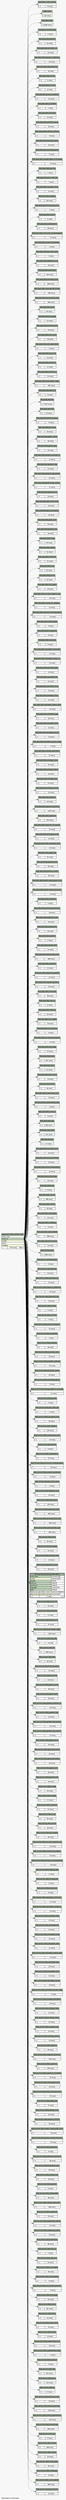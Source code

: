 // dot 2.30.1 on Mac OS X 10.8.3
// SchemaSpy rev 590
digraph "impliedTwoDegreesRelationshipsDiagram" {
  graph [
    rankdir="RL"
    bgcolor="#f7f7f7"
    label="\nGenerated by SchemaSpy"
    labeljust="l"
    nodesep="0.18"
    ranksep="0.46"
    fontname="Helvetica"
    fontsize="11"
  ];
  node [
    fontname="Helvetica"
    fontsize="11"
    shape="plaintext"
  ];
  edge [
    arrowsize="0.8"
  ];
  "apachesolr_index_entities":"elipses":w -> "apachesolr_index_entities_node":"entity_id":e [arrowhead=none dir=back arrowtail=crowodot style=dashed];
  "feeds_item":"elipses":w -> "apachesolr_index_entities_node":"entity_id":e [arrowhead=none dir=back arrowtail=crowodot style=dashed];
  "field_data_body":"elipses":w -> "apachesolr_index_entities_node":"entity_id":e [arrowhead=none dir=back arrowtail=crowodot style=dashed];
  "field_data_comment_body":"elipses":w -> "apachesolr_index_entities_node":"entity_id":e [arrowhead=none dir=back arrowtail=crowodot style=dashed];
  "field_data_field_abstract":"elipses":w -> "apachesolr_index_entities_node":"entity_id":e [arrowhead=none dir=back arrowtail=crowodot style=dashed];
  "field_data_field_activation_url":"elipses":w -> "apachesolr_index_entities_node":"entity_id":e [arrowhead=none dir=back arrowtail=crowodot style=dashed];
  "field_data_field_aligned_to_reference":"elipses":w -> "apachesolr_index_entities_node":"entity_id":e [arrowhead=none dir=back arrowtail=crowodot style=dashed];
  "field_data_field_alignment_tool":"elipses":w -> "apachesolr_index_entities_node":"entity_id":e [arrowhead=none dir=back arrowtail=crowodot style=dashed];
  "field_data_field_answer":"elipses":w -> "apachesolr_index_entities_node":"entity_id":e [arrowhead=none dir=back arrowtail=crowodot style=dashed];
  "field_data_field_archives":"elipses":w -> "apachesolr_index_entities_node":"entity_id":e [arrowhead=none dir=back arrowtail=crowodot style=dashed];
  "field_data_field_areas_of_research":"elipses":w -> "apachesolr_index_entities_node":"entity_id":e [arrowhead=none dir=back arrowtail=crowodot style=dashed];
  "field_data_field_assemblies":"elipses":w -> "apachesolr_index_entities_node":"entity_id":e [arrowhead=none dir=back arrowtail=crowodot style=dashed];
  "field_data_field_assembly":"elipses":w -> "apachesolr_index_entities_node":"entity_id":e [arrowhead=none dir=back arrowtail=crowodot style=dashed];
  "field_data_field_assembly_name":"elipses":w -> "apachesolr_index_entities_node":"entity_id":e [arrowhead=none dir=back arrowtail=crowodot style=dashed];
  "field_data_field_assembly_software":"elipses":w -> "apachesolr_index_entities_node":"entity_id":e [arrowhead=none dir=back arrowtail=crowodot style=dashed];
  "field_data_field_assembly_status":"elipses":w -> "apachesolr_index_entities_node":"entity_id":e [arrowhead=none dir=back arrowtail=crowodot style=dashed];
  "field_data_field_associated_genes":"elipses":w -> "apachesolr_index_entities_node":"entity_id":e [arrowhead=none dir=back arrowtail=crowodot style=dashed];
  "field_data_field_average_depth_of_coverage":"elipses":w -> "apachesolr_index_entities_node":"entity_id":e [arrowhead=none dir=back arrowtail=crowodot style=dashed];
  "field_data_field_bam_file":"elipses":w -> "apachesolr_index_entities_node":"entity_id":e [arrowhead=none dir=back arrowtail=crowodot style=dashed];
  "field_data_field_bam_index_file":"elipses":w -> "apachesolr_index_entities_node":"entity_id":e [arrowhead=none dir=back arrowtail=crowodot style=dashed];
  "field_data_field_cap_gene_count":"elipses":w -> "apachesolr_index_entities_node":"entity_id":e [arrowhead=none dir=back arrowtail=crowodot style=dashed];
  "field_data_field_category":"elipses":w -> "apachesolr_index_entities_node":"entity_id":e [arrowhead=none dir=back arrowtail=crowodot style=dashed];
  "field_data_field_chromosome_arms":"elipses":w -> "apachesolr_index_entities_node":"entity_id":e [arrowhead=none dir=back arrowtail=crowodot style=dashed];
  "field_data_field_citation":"elipses":w -> "apachesolr_index_entities_node":"entity_id":e [arrowhead=none dir=back arrowtail=crowodot style=dashed];
  "field_data_field_collaborators":"elipses":w -> "apachesolr_index_entities_node":"entity_id":e [arrowhead=none dir=back arrowtail=crowodot style=dashed];
  "field_data_field_community_reviewed_genes":"elipses":w -> "apachesolr_index_entities_node":"entity_id":e [arrowhead=none dir=back arrowtail=crowodot style=dashed];
  "field_data_field_content_coordinator":"elipses":w -> "apachesolr_index_entities_node":"entity_id":e [arrowhead=none dir=back arrowtail=crowodot style=dashed];
  "field_data_field_das_track_name":"elipses":w -> "apachesolr_index_entities_node":"entity_id":e [arrowhead=none dir=back arrowtail=crowodot style=dashed];
  "field_data_field_database_issue":"elipses":w -> "apachesolr_index_entities_node":"entity_id":e [arrowhead=none dir=back arrowtail=crowodot style=dashed];
  "field_data_field_description":"elipses":w -> "apachesolr_index_entities_node":"entity_id":e [arrowhead=none dir=back arrowtail=crowodot style=dashed];
  "field_data_field_download_count":"elipses":w -> "apachesolr_index_entities_node":"entity_id":e [arrowhead=none dir=back arrowtail=crowodot style=dashed];
  "field_data_field_download_file_format":"elipses":w -> "apachesolr_index_entities_node":"entity_id":e [arrowhead=none dir=back arrowtail=crowodot style=dashed];
  "field_data_field_download_file_type":"elipses":w -> "apachesolr_index_entities_node":"entity_id":e [arrowhead=none dir=back arrowtail=crowodot style=dashed];
  "field_data_field_email":"elipses":w -> "apachesolr_index_entities_node":"entity_id":e [arrowhead=none dir=back arrowtail=crowodot style=dashed];
  "field_data_field_end_page":"elipses":w -> "apachesolr_index_entities_node":"entity_id":e [arrowhead=none dir=back arrowtail=crowodot style=dashed];
  "field_data_field_ensembl_name":"elipses":w -> "apachesolr_index_entities_node":"entity_id":e [arrowhead=none dir=back arrowtail=crowodot style=dashed];
  "field_data_field_exon_count":"elipses":w -> "apachesolr_index_entities_node":"entity_id":e [arrowhead=none dir=back arrowtail=crowodot style=dashed];
  "field_data_field_exres_description":"elipses":w -> "apachesolr_index_entities_node":"entity_id":e [arrowhead=none dir=back arrowtail=crowodot style=dashed];
  "field_data_field_exres_link":"elipses":w -> "apachesolr_index_entities_node":"entity_id":e [arrowhead=none dir=back arrowtail=crowodot style=dashed];
  "field_data_field_extension":"elipses":w -> "apachesolr_index_entities_node":"entity_id":e [arrowhead=none dir=back arrowtail=crowodot style=dashed];
  "field_data_field_external_url":"elipses":w -> "apachesolr_index_entities_node":"entity_id":e [arrowhead=none dir=back arrowtail=crowodot style=dashed];
  "field_data_field_fasta_header_regex":"elipses":w -> "apachesolr_index_entities_node":"entity_id":e [arrowhead=none dir=back arrowtail=crowodot style=dashed];
  "field_data_field_fastq_file":"elipses":w -> "apachesolr_index_entities_node":"entity_id":e [arrowhead=none dir=back arrowtail=crowodot style=dashed];
  "field_data_field_file":"elipses":w -> "apachesolr_index_entities_node":"entity_id":e [arrowhead=none dir=back arrowtail=crowodot style=dashed];
  "field_data_field_files":"elipses":w -> "apachesolr_index_entities_node":"entity_id":e [arrowhead=none dir=back arrowtail=crowodot style=dashed];
  "field_data_field_finishing_status":"elipses":w -> "apachesolr_index_entities_node":"entity_id":e [arrowhead=none dir=back arrowtail=crowodot style=dashed];
  "field_data_field_full_name":"elipses":w -> "apachesolr_index_entities_node":"entity_id":e [arrowhead=none dir=back arrowtail=crowodot style=dashed];
  "field_data_field_gallery_name":"elipses":w -> "apachesolr_index_entities_node":"entity_id":e [arrowhead=none dir=back arrowtail=crowodot style=dashed];
  "field_data_field_gallery_path":"elipses":w -> "apachesolr_index_entities_node":"entity_id":e [arrowhead=none dir=back arrowtail=crowodot style=dashed];
  "field_data_field_genbank_assembly_id":"elipses":w -> "apachesolr_index_entities_node":"entity_id":e [arrowhead=none dir=back arrowtail=crowodot style=dashed];
  "field_data_field_genbank_wgs":"elipses":w -> "apachesolr_index_entities_node":"entity_id":e [arrowhead=none dir=back arrowtail=crowodot style=dashed];
  "field_data_field_genbank_wgs_project":"elipses":w -> "apachesolr_index_entities_node":"entity_id":e [arrowhead=none dir=back arrowtail=crowodot style=dashed];
  "field_data_field_genbank_wgs_version":"elipses":w -> "apachesolr_index_entities_node":"entity_id":e [arrowhead=none dir=back arrowtail=crowodot style=dashed];
  "field_data_field_gene_build_id":"elipses":w -> "apachesolr_index_entities_node":"entity_id":e [arrowhead=none dir=back arrowtail=crowodot style=dashed];
  "field_data_field_gene_build_name":"elipses":w -> "apachesolr_index_entities_node":"entity_id":e [arrowhead=none dir=back arrowtail=crowodot style=dashed];
  "field_data_field_gene_build_status":"elipses":w -> "apachesolr_index_entities_node":"entity_id":e [arrowhead=none dir=back arrowtail=crowodot style=dashed];
  "field_data_field_gene_count":"elipses":w -> "apachesolr_index_entities_node":"entity_id":e [arrowhead=none dir=back arrowtail=crowodot style=dashed];
  "field_data_field_genome_size":"elipses":w -> "apachesolr_index_entities_node":"entity_id":e [arrowhead=none dir=back arrowtail=crowodot style=dashed];
  "field_data_field_image":"elipses":w -> "apachesolr_index_entities_node":"entity_id":e [arrowhead=none dir=back arrowtail=crowodot style=dashed];
  "field_data_field_images":"elipses":w -> "apachesolr_index_entities_node":"entity_id":e [arrowhead=none dir=back arrowtail=crowodot style=dashed];
  "field_data_field_institution":"elipses":w -> "apachesolr_index_entities_node":"entity_id":e [arrowhead=none dir=back arrowtail=crowodot style=dashed];
  "field_data_field_issue":"elipses":w -> "apachesolr_index_entities_node":"entity_id":e [arrowhead=none dir=back arrowtail=crowodot style=dashed];
  "field_data_field_journal":"elipses":w -> "apachesolr_index_entities_node":"entity_id":e [arrowhead=none dir=back arrowtail=crowodot style=dashed];
  "field_data_field_last_update":"elipses":w -> "apachesolr_index_entities_node":"entity_id":e [arrowhead=none dir=back arrowtail=crowodot style=dashed];
  "field_data_field_link_with_organism_arg":"elipses":w -> "apachesolr_index_entities_node":"entity_id":e [arrowhead=none dir=back arrowtail=crowodot style=dashed];
  "field_data_field_mailing_list_category":"elipses":w -> "apachesolr_index_entities_node":"entity_id":e [arrowhead=none dir=back arrowtail=crowodot style=dashed];
  "field_data_field_manually_reviewed_genes":"elipses":w -> "apachesolr_index_entities_node":"entity_id":e [arrowhead=none dir=back arrowtail=crowodot style=dashed];
  "field_data_field_meeting_date":"elipses":w -> "apachesolr_index_entities_node":"entity_id":e [arrowhead=none dir=back arrowtail=crowodot style=dashed];
  "field_data_field_minseqe_file":"elipses":w -> "apachesolr_index_entities_node":"entity_id":e [arrowhead=none dir=back arrowtail=crowodot style=dashed];
  "field_data_field_ncbi_taxid":"elipses":w -> "apachesolr_index_entities_node":"entity_id":e [arrowhead=none dir=back arrowtail=crowodot style=dashed];
  "field_data_field_newsletter_community":"elipses":w -> "apachesolr_index_entities_node":"entity_id":e [arrowhead=none dir=back arrowtail=crowodot style=dashed];
  "field_data_field_newsletter_contact_us":"elipses":w -> "apachesolr_index_entities_node":"entity_id":e [arrowhead=none dir=back arrowtail=crowodot style=dashed];
  "field_data_field_newsletter_data":"elipses":w -> "apachesolr_index_entities_node":"entity_id":e [arrowhead=none dir=back arrowtail=crowodot style=dashed];
  "field_data_field_newsletter_file":"elipses":w -> "apachesolr_index_entities_node":"entity_id":e [arrowhead=none dir=back arrowtail=crowodot style=dashed];
  "field_data_field_newsletter_issue":"elipses":w -> "apachesolr_index_entities_node":"entity_id":e [arrowhead=none dir=back arrowtail=crowodot style=dashed];
  "field_data_field_newsletter_news":"elipses":w -> "apachesolr_index_entities_node":"entity_id":e [arrowhead=none dir=back arrowtail=crowodot style=dashed];
  "field_data_field_newsletter_release_date":"elipses":w -> "apachesolr_index_entities_node":"entity_id":e [arrowhead=none dir=back arrowtail=crowodot style=dashed];
  "field_data_field_newsletter_tags":"elipses":w -> "apachesolr_index_entities_node":"entity_id":e [arrowhead=none dir=back arrowtail=crowodot style=dashed];
  "field_data_field_newsletter_tools":"elipses":w -> "apachesolr_index_entities_node":"entity_id":e [arrowhead=none dir=back arrowtail=crowodot style=dashed];
  "field_data_field_newsletter_top_tip":"elipses":w -> "apachesolr_index_entities_node":"entity_id":e [arrowhead=none dir=back arrowtail=crowodot style=dashed];
  "field_data_field_newsletter_top_tip_image":"elipses":w -> "apachesolr_index_entities_node":"entity_id":e [arrowhead=none dir=back arrowtail=crowodot style=dashed];
  "field_data_field_ontology_description":"elipses":w -> "apachesolr_index_entities_node":"entity_id":e [arrowhead=none dir=back arrowtail=crowodot style=dashed];
  "field_data_field_ontology_name":"elipses":w -> "apachesolr_index_entities_node":"entity_id":e [arrowhead=none dir=back arrowtail=crowodot style=dashed];
  "field_data_field_ontology_status":"elipses":w -> "apachesolr_index_entities_node":"entity_id":e [arrowhead=none dir=back arrowtail=crowodot style=dashed];
  "field_data_field_ontology_type":"elipses":w -> "apachesolr_index_entities_node":"entity_id":e [arrowhead=none dir=back arrowtail=crowodot style=dashed];
  "field_data_field_ontology_version":"elipses":w -> "apachesolr_index_entities_node":"entity_id":e [arrowhead=none dir=back arrowtail=crowodot style=dashed];
  "field_data_field_organism":"elipses":w -> "apachesolr_index_entities_node":"entity_id":e [arrowhead=none dir=back arrowtail=crowodot style=dashed];
  "field_data_field_organism_taxonomy":"elipses":w -> "apachesolr_index_entities_node":"entity_id":e [arrowhead=none dir=back arrowtail=crowodot style=dashed];
  "field_data_field_organisms":"elipses":w -> "apachesolr_index_entities_node":"entity_id":e [arrowhead=none dir=back arrowtail=crowodot style=dashed];
  "field_data_field_organisms_of_interest":"elipses":w -> "apachesolr_index_entities_node":"entity_id":e [arrowhead=none dir=back arrowtail=crowodot style=dashed];
  "field_data_field_other_gene_count":"elipses":w -> "apachesolr_index_entities_node":"entity_id":e [arrowhead=none dir=back arrowtail=crowodot style=dashed];
  "field_data_field_other_transcript_count":"elipses":w -> "apachesolr_index_entities_node":"entity_id":e [arrowhead=none dir=back arrowtail=crowodot style=dashed];
  "field_data_field_page_type":"elipses":w -> "apachesolr_index_entities_node":"entity_id":e [arrowhead=none dir=back arrowtail=crowodot style=dashed];
  "field_data_field_peptide_count":"elipses":w -> "apachesolr_index_entities_node":"entity_id":e [arrowhead=none dir=back arrowtail=crowodot style=dashed];
  "field_data_field_previous_version":"elipses":w -> "apachesolr_index_entities_node":"entity_id":e [arrowhead=none dir=back arrowtail=crowodot style=dashed];
  "field_data_field_protein_coding_gene_count":"elipses":w -> "apachesolr_index_entities_node":"entity_id":e [arrowhead=none dir=back arrowtail=crowodot style=dashed];
  "field_data_field_protein_coding_transcript_":"elipses":w -> "apachesolr_index_entities_node":"entity_id":e [arrowhead=none dir=back arrowtail=crowodot style=dashed];
  "field_data_field_publication":"elipses":w -> "apachesolr_index_entities_node":"entity_id":e [arrowhead=none dir=back arrowtail=crowodot style=dashed];
  "field_data_field_publication_taxonomy":"elipses":w -> "apachesolr_index_entities_node":"entity_id":e [arrowhead=none dir=back arrowtail=crowodot style=dashed];
  "field_data_field_publication_year":"elipses":w -> "apachesolr_index_entities_node":"entity_id":e [arrowhead=none dir=back arrowtail=crowodot style=dashed];
  "field_data_field_pubmed_link":"elipses":w -> "apachesolr_index_entities_node":"entity_id":e [arrowhead=none dir=back arrowtail=crowodot style=dashed];
  "field_data_field_question":"elipses":w -> "apachesolr_index_entities_node":"entity_id":e [arrowhead=none dir=back arrowtail=crowodot style=dashed];
  "field_data_field_release_date":"elipses":w -> "apachesolr_index_entities_node":"entity_id":e [arrowhead=none dir=back arrowtail=crowodot style=dashed];
  "field_data_field_release_date_short":"elipses":w -> "apachesolr_index_entities_node":"entity_id":e [arrowhead=none dir=back arrowtail=crowodot style=dashed];
  "field_data_field_sequencer":"elipses":w -> "apachesolr_index_entities_node":"entity_id":e [arrowhead=none dir=back arrowtail=crowodot style=dashed];
  "field_data_field_sequencing_method":"elipses":w -> "apachesolr_index_entities_node":"entity_id":e [arrowhead=none dir=back arrowtail=crowodot style=dashed];
  "field_data_field_sequencing_status":"elipses":w -> "apachesolr_index_entities_node":"entity_id":e [arrowhead=none dir=back arrowtail=crowodot style=dashed];
  "field_data_field_shortname":"elipses":w -> "apachesolr_index_entities_node":"entity_id":e [arrowhead=none dir=back arrowtail=crowodot style=dashed];
  "field_data_field_sign_up":"elipses":w -> "apachesolr_index_entities_node":"entity_id":e [arrowhead=none dir=back arrowtail=crowodot style=dashed];
  "field_data_field_slide_link":"elipses":w -> "apachesolr_index_entities_node":"entity_id":e [arrowhead=none dir=back arrowtail=crowodot style=dashed];
  "field_data_field_sort_weight":"elipses":w -> "apachesolr_index_entities_node":"entity_id":e [arrowhead=none dir=back arrowtail=crowodot style=dashed];
  "field_data_field_sra_accession":"elipses":w -> "apachesolr_index_entities_node":"entity_id":e [arrowhead=none dir=back arrowtail=crowodot style=dashed];
  "field_data_field_sra_sample_accession":"elipses":w -> "apachesolr_index_entities_node":"entity_id":e [arrowhead=none dir=back arrowtail=crowodot style=dashed];
  "field_data_field_start_page":"elipses":w -> "apachesolr_index_entities_node":"entity_id":e [arrowhead=none dir=back arrowtail=crowodot style=dashed];
  "field_data_field_status":"elipses":w -> "apachesolr_index_entities_node":"entity_id":e [arrowhead=none dir=back arrowtail=crowodot style=dashed];
  "field_data_field_strain":"elipses":w -> "apachesolr_index_entities_node":"entity_id":e [arrowhead=none dir=back arrowtail=crowodot style=dashed];
  "field_data_field_strain_name":"elipses":w -> "apachesolr_index_entities_node":"entity_id":e [arrowhead=none dir=back arrowtail=crowodot style=dashed];
  "field_data_field_strains":"elipses":w -> "apachesolr_index_entities_node":"entity_id":e [arrowhead=none dir=back arrowtail=crowodot style=dashed];
  "field_data_field_supercontig_count":"elipses":w -> "apachesolr_index_entities_node":"entity_id":e [arrowhead=none dir=back arrowtail=crowodot style=dashed];
  "field_data_field_supplementary_files":"elipses":w -> "apachesolr_index_entities_node":"entity_id":e [arrowhead=none dir=back arrowtail=crowodot style=dashed];
  "field_data_field_synonym":"elipses":w -> "apachesolr_index_entities_node":"entity_id":e [arrowhead=none dir=back arrowtail=crowodot style=dashed];
  "field_data_field_tags":"elipses":w -> "apachesolr_index_entities_node":"entity_id":e [arrowhead=none dir=back arrowtail=crowodot style=dashed];
  "field_data_field_taxon":"elipses":w -> "apachesolr_index_entities_node":"entity_id":e [arrowhead=none dir=back arrowtail=crowodot style=dashed];
  "field_data_field_tip":"elipses":w -> "apachesolr_index_entities_node":"entity_id":e [arrowhead=none dir=back arrowtail=crowodot style=dashed];
  "field_data_field_transcript_count":"elipses":w -> "apachesolr_index_entities_node":"entity_id":e [arrowhead=none dir=back arrowtail=crowodot style=dashed];
  "field_data_field_tutorial_download":"elipses":w -> "apachesolr_index_entities_node":"entity_id":e [arrowhead=none dir=back arrowtail=crowodot style=dashed];
  "field_data_field_tutorial_presentations":"elipses":w -> "apachesolr_index_entities_node":"entity_id":e [arrowhead=none dir=back arrowtail=crowodot style=dashed];
  "field_data_field_tutorial_tags":"elipses":w -> "apachesolr_index_entities_node":"entity_id":e [arrowhead=none dir=back arrowtail=crowodot style=dashed];
  "field_data_field_type":"elipses":w -> "apachesolr_index_entities_node":"entity_id":e [arrowhead=none dir=back arrowtail=crowodot style=dashed];
  "field_data_field_version":"elipses":w -> "apachesolr_index_entities_node":"entity_id":e [arrowhead=none dir=back arrowtail=crowodot style=dashed];
  "field_data_field_volume":"elipses":w -> "apachesolr_index_entities_node":"entity_id":e [arrowhead=none dir=back arrowtail=crowodot style=dashed];
  "field_data_field_white_paper":"elipses":w -> "apachesolr_index_entities_node":"entity_id":e [arrowhead=none dir=back arrowtail=crowodot style=dashed];
  "field_data_field_whitepaper":"elipses":w -> "apachesolr_index_entities_node":"entity_id":e [arrowhead=none dir=back arrowtail=crowodot style=dashed];
  "field_data_field_xgrid_enabled":"elipses":w -> "apachesolr_index_entities_node":"entity_id":e [arrowhead=none dir=back arrowtail=crowodot style=dashed];
  "field_data_taxonomy_forums":"elipses":w -> "apachesolr_index_entities_node":"entity_id":e [arrowhead=none dir=back arrowtail=crowodot style=dashed];
  "field_revision_body":"elipses":w -> "apachesolr_index_entities_node":"entity_id":e [arrowhead=none dir=back arrowtail=crowodot style=dashed];
  "field_revision_comment_body":"elipses":w -> "apachesolr_index_entities_node":"entity_id":e [arrowhead=none dir=back arrowtail=crowodot style=dashed];
  "field_revision_field_abstract":"elipses":w -> "apachesolr_index_entities_node":"entity_id":e [arrowhead=none dir=back arrowtail=crowodot style=dashed];
  "field_revision_field_activation_url":"elipses":w -> "apachesolr_index_entities_node":"entity_id":e [arrowhead=none dir=back arrowtail=crowodot style=dashed];
  "field_revision_field_aligned_to_reference":"elipses":w -> "apachesolr_index_entities_node":"entity_id":e [arrowhead=none dir=back arrowtail=crowodot style=dashed];
  "field_revision_field_alignment_tool":"elipses":w -> "apachesolr_index_entities_node":"entity_id":e [arrowhead=none dir=back arrowtail=crowodot style=dashed];
  "field_revision_field_answer":"elipses":w -> "apachesolr_index_entities_node":"entity_id":e [arrowhead=none dir=back arrowtail=crowodot style=dashed];
  "field_revision_field_archives":"elipses":w -> "apachesolr_index_entities_node":"entity_id":e [arrowhead=none dir=back arrowtail=crowodot style=dashed];
  "field_revision_field_areas_of_research":"elipses":w -> "apachesolr_index_entities_node":"entity_id":e [arrowhead=none dir=back arrowtail=crowodot style=dashed];
  "field_revision_field_assemblies":"elipses":w -> "apachesolr_index_entities_node":"entity_id":e [arrowhead=none dir=back arrowtail=crowodot style=dashed];
  "field_revision_field_assembly":"elipses":w -> "apachesolr_index_entities_node":"entity_id":e [arrowhead=none dir=back arrowtail=crowodot style=dashed];
  "field_revision_field_assembly_name":"elipses":w -> "apachesolr_index_entities_node":"entity_id":e [arrowhead=none dir=back arrowtail=crowodot style=dashed];
  "field_revision_field_assembly_software":"elipses":w -> "apachesolr_index_entities_node":"entity_id":e [arrowhead=none dir=back arrowtail=crowodot style=dashed];
  "field_revision_field_assembly_status":"elipses":w -> "apachesolr_index_entities_node":"entity_id":e [arrowhead=none dir=back arrowtail=crowodot style=dashed];
  "field_revision_field_associated_genes":"elipses":w -> "apachesolr_index_entities_node":"entity_id":e [arrowhead=none dir=back arrowtail=crowodot style=dashed];
  "field_revision_field_average_depth_of_coverage":"elipses":w -> "apachesolr_index_entities_node":"entity_id":e [arrowhead=none dir=back arrowtail=crowodot style=dashed];
  "field_revision_field_bam_file":"elipses":w -> "apachesolr_index_entities_node":"entity_id":e [arrowhead=none dir=back arrowtail=crowodot style=dashed];
  "field_revision_field_bam_index_file":"elipses":w -> "apachesolr_index_entities_node":"entity_id":e [arrowhead=none dir=back arrowtail=crowodot style=dashed];
  "field_revision_field_cap_gene_count":"elipses":w -> "apachesolr_index_entities_node":"entity_id":e [arrowhead=none dir=back arrowtail=crowodot style=dashed];
  "field_revision_field_category":"elipses":w -> "apachesolr_index_entities_node":"entity_id":e [arrowhead=none dir=back arrowtail=crowodot style=dashed];
  "field_revision_field_chromosome_arms":"elipses":w -> "apachesolr_index_entities_node":"entity_id":e [arrowhead=none dir=back arrowtail=crowodot style=dashed];
  "field_revision_field_citation":"elipses":w -> "apachesolr_index_entities_node":"entity_id":e [arrowhead=none dir=back arrowtail=crowodot style=dashed];
  "field_revision_field_collaborators":"elipses":w -> "apachesolr_index_entities_node":"entity_id":e [arrowhead=none dir=back arrowtail=crowodot style=dashed];
  "field_revision_field_community_reviewed_genes":"elipses":w -> "apachesolr_index_entities_node":"entity_id":e [arrowhead=none dir=back arrowtail=crowodot style=dashed];
  "field_revision_field_content_coordinator":"elipses":w -> "apachesolr_index_entities_node":"entity_id":e [arrowhead=none dir=back arrowtail=crowodot style=dashed];
  "field_revision_field_das_track_name":"elipses":w -> "apachesolr_index_entities_node":"entity_id":e [arrowhead=none dir=back arrowtail=crowodot style=dashed];
  "field_revision_field_database_issue":"elipses":w -> "apachesolr_index_entities_node":"entity_id":e [arrowhead=none dir=back arrowtail=crowodot style=dashed];
  "field_revision_field_description":"elipses":w -> "apachesolr_index_entities_node":"entity_id":e [arrowhead=none dir=back arrowtail=crowodot style=dashed];
  "field_revision_field_download_count":"elipses":w -> "apachesolr_index_entities_node":"entity_id":e [arrowhead=none dir=back arrowtail=crowodot style=dashed];
  "field_revision_field_download_file_format":"elipses":w -> "apachesolr_index_entities_node":"entity_id":e [arrowhead=none dir=back arrowtail=crowodot style=dashed];
  "field_revision_field_download_file_type":"elipses":w -> "apachesolr_index_entities_node":"entity_id":e [arrowhead=none dir=back arrowtail=crowodot style=dashed];
  "field_revision_field_email":"elipses":w -> "apachesolr_index_entities_node":"entity_id":e [arrowhead=none dir=back arrowtail=crowodot style=dashed];
  "field_revision_field_end_page":"elipses":w -> "apachesolr_index_entities_node":"entity_id":e [arrowhead=none dir=back arrowtail=crowodot style=dashed];
  "field_revision_field_ensembl_name":"elipses":w -> "apachesolr_index_entities_node":"entity_id":e [arrowhead=none dir=back arrowtail=crowodot style=dashed];
  "field_revision_field_exon_count":"elipses":w -> "apachesolr_index_entities_node":"entity_id":e [arrowhead=none dir=back arrowtail=crowodot style=dashed];
  "field_revision_field_exres_description":"entity_id":w -> "apachesolr_index_entities_node":"entity_id":e [arrowhead=none dir=back arrowtail=crowodot style=dashed];
  "field_revision_field_exres_link":"elipses":w -> "apachesolr_index_entities_node":"entity_id":e [arrowhead=none dir=back arrowtail=crowodot style=dashed];
  "field_revision_field_extension":"elipses":w -> "apachesolr_index_entities_node":"entity_id":e [arrowhead=none dir=back arrowtail=crowodot style=dashed];
  "field_revision_field_external_url":"elipses":w -> "apachesolr_index_entities_node":"entity_id":e [arrowhead=none dir=back arrowtail=crowodot style=dashed];
  "field_revision_field_fasta_header_regex":"elipses":w -> "apachesolr_index_entities_node":"entity_id":e [arrowhead=none dir=back arrowtail=crowodot style=dashed];
  "field_revision_field_fastq_file":"elipses":w -> "apachesolr_index_entities_node":"entity_id":e [arrowhead=none dir=back arrowtail=crowodot style=dashed];
  "field_revision_field_file":"elipses":w -> "apachesolr_index_entities_node":"entity_id":e [arrowhead=none dir=back arrowtail=crowodot style=dashed];
  "field_revision_field_files":"elipses":w -> "apachesolr_index_entities_node":"entity_id":e [arrowhead=none dir=back arrowtail=crowodot style=dashed];
  "field_revision_field_finishing_status":"elipses":w -> "apachesolr_index_entities_node":"entity_id":e [arrowhead=none dir=back arrowtail=crowodot style=dashed];
  "field_revision_field_full_name":"elipses":w -> "apachesolr_index_entities_node":"entity_id":e [arrowhead=none dir=back arrowtail=crowodot style=dashed];
  "field_revision_field_gallery_name":"elipses":w -> "apachesolr_index_entities_node":"entity_id":e [arrowhead=none dir=back arrowtail=crowodot style=dashed];
  "field_revision_field_gallery_path":"elipses":w -> "apachesolr_index_entities_node":"entity_id":e [arrowhead=none dir=back arrowtail=crowodot style=dashed];
  "field_revision_field_genbank_assembly_id":"elipses":w -> "apachesolr_index_entities_node":"entity_id":e [arrowhead=none dir=back arrowtail=crowodot style=dashed];
  "field_revision_field_genbank_wgs":"elipses":w -> "apachesolr_index_entities_node":"entity_id":e [arrowhead=none dir=back arrowtail=crowodot style=dashed];
  "field_revision_field_genbank_wgs_project":"elipses":w -> "apachesolr_index_entities_node":"entity_id":e [arrowhead=none dir=back arrowtail=crowodot style=dashed];
  "field_revision_field_genbank_wgs_version":"elipses":w -> "apachesolr_index_entities_node":"entity_id":e [arrowhead=none dir=back arrowtail=crowodot style=dashed];
  "field_revision_field_gene_build_id":"elipses":w -> "apachesolr_index_entities_node":"entity_id":e [arrowhead=none dir=back arrowtail=crowodot style=dashed];
  "field_revision_field_gene_build_name":"elipses":w -> "apachesolr_index_entities_node":"entity_id":e [arrowhead=none dir=back arrowtail=crowodot style=dashed];
  "field_revision_field_gene_build_status":"elipses":w -> "apachesolr_index_entities_node":"entity_id":e [arrowhead=none dir=back arrowtail=crowodot style=dashed];
  "field_revision_field_gene_count":"elipses":w -> "apachesolr_index_entities_node":"entity_id":e [arrowhead=none dir=back arrowtail=crowodot style=dashed];
  "field_revision_field_genome_size":"elipses":w -> "apachesolr_index_entities_node":"entity_id":e [arrowhead=none dir=back arrowtail=crowodot style=dashed];
  "field_revision_field_image":"elipses":w -> "apachesolr_index_entities_node":"entity_id":e [arrowhead=none dir=back arrowtail=crowodot style=dashed];
  "field_revision_field_images":"elipses":w -> "apachesolr_index_entities_node":"entity_id":e [arrowhead=none dir=back arrowtail=crowodot style=dashed];
  "field_revision_field_institution":"elipses":w -> "apachesolr_index_entities_node":"entity_id":e [arrowhead=none dir=back arrowtail=crowodot style=dashed];
  "field_revision_field_issue":"elipses":w -> "apachesolr_index_entities_node":"entity_id":e [arrowhead=none dir=back arrowtail=crowodot style=dashed];
  "field_revision_field_journal":"elipses":w -> "apachesolr_index_entities_node":"entity_id":e [arrowhead=none dir=back arrowtail=crowodot style=dashed];
  "field_revision_field_last_update":"elipses":w -> "apachesolr_index_entities_node":"entity_id":e [arrowhead=none dir=back arrowtail=crowodot style=dashed];
  "field_revision_field_link_with_organism_arg":"elipses":w -> "apachesolr_index_entities_node":"entity_id":e [arrowhead=none dir=back arrowtail=crowodot style=dashed];
  "field_revision_field_mailing_list_category":"elipses":w -> "apachesolr_index_entities_node":"entity_id":e [arrowhead=none dir=back arrowtail=crowodot style=dashed];
  "field_revision_field_manually_reviewed_genes":"elipses":w -> "apachesolr_index_entities_node":"entity_id":e [arrowhead=none dir=back arrowtail=crowodot style=dashed];
  "field_revision_field_meeting_date":"elipses":w -> "apachesolr_index_entities_node":"entity_id":e [arrowhead=none dir=back arrowtail=crowodot style=dashed];
  "field_revision_field_minseqe_file":"elipses":w -> "apachesolr_index_entities_node":"entity_id":e [arrowhead=none dir=back arrowtail=crowodot style=dashed];
  "field_revision_field_ncbi_taxid":"elipses":w -> "apachesolr_index_entities_node":"entity_id":e [arrowhead=none dir=back arrowtail=crowodot style=dashed];
  "field_revision_field_newsletter_community":"elipses":w -> "apachesolr_index_entities_node":"entity_id":e [arrowhead=none dir=back arrowtail=crowodot style=dashed];
  "field_revision_field_newsletter_contact_us":"elipses":w -> "apachesolr_index_entities_node":"entity_id":e [arrowhead=none dir=back arrowtail=crowodot style=dashed];
  "field_revision_field_newsletter_data":"elipses":w -> "apachesolr_index_entities_node":"entity_id":e [arrowhead=none dir=back arrowtail=crowodot style=dashed];
  "field_revision_field_newsletter_file":"elipses":w -> "apachesolr_index_entities_node":"entity_id":e [arrowhead=none dir=back arrowtail=crowodot style=dashed];
  "field_revision_field_newsletter_issue":"elipses":w -> "apachesolr_index_entities_node":"entity_id":e [arrowhead=none dir=back arrowtail=crowodot style=dashed];
  "field_revision_field_newsletter_news":"elipses":w -> "apachesolr_index_entities_node":"entity_id":e [arrowhead=none dir=back arrowtail=crowodot style=dashed];
  "field_revision_field_newsletter_release_date":"elipses":w -> "apachesolr_index_entities_node":"entity_id":e [arrowhead=none dir=back arrowtail=crowodot style=dashed];
  "field_revision_field_newsletter_tags":"elipses":w -> "apachesolr_index_entities_node":"entity_id":e [arrowhead=none dir=back arrowtail=crowodot style=dashed];
  "field_revision_field_newsletter_tools":"elipses":w -> "apachesolr_index_entities_node":"entity_id":e [arrowhead=none dir=back arrowtail=crowodot style=dashed];
  "field_revision_field_newsletter_top_tip":"elipses":w -> "apachesolr_index_entities_node":"entity_id":e [arrowhead=none dir=back arrowtail=crowodot style=dashed];
  "field_revision_field_newsletter_top_tip_image":"elipses":w -> "apachesolr_index_entities_node":"entity_id":e [arrowhead=none dir=back arrowtail=crowodot style=dashed];
  "field_revision_field_ontology_description":"elipses":w -> "apachesolr_index_entities_node":"entity_id":e [arrowhead=none dir=back arrowtail=crowodot style=dashed];
  "field_revision_field_ontology_name":"elipses":w -> "apachesolr_index_entities_node":"entity_id":e [arrowhead=none dir=back arrowtail=crowodot style=dashed];
  "field_revision_field_ontology_status":"elipses":w -> "apachesolr_index_entities_node":"entity_id":e [arrowhead=none dir=back arrowtail=crowodot style=dashed];
  "field_revision_field_ontology_type":"elipses":w -> "apachesolr_index_entities_node":"entity_id":e [arrowhead=none dir=back arrowtail=crowodot style=dashed];
  "field_revision_field_ontology_version":"elipses":w -> "apachesolr_index_entities_node":"entity_id":e [arrowhead=none dir=back arrowtail=crowodot style=dashed];
  "field_revision_field_organism":"elipses":w -> "apachesolr_index_entities_node":"entity_id":e [arrowhead=none dir=back arrowtail=crowodot style=dashed];
  "field_revision_field_organism_taxonomy":"elipses":w -> "apachesolr_index_entities_node":"entity_id":e [arrowhead=none dir=back arrowtail=crowodot style=dashed];
  "field_revision_field_organisms":"elipses":w -> "apachesolr_index_entities_node":"entity_id":e [arrowhead=none dir=back arrowtail=crowodot style=dashed];
  "field_revision_field_organisms_of_interest":"elipses":w -> "apachesolr_index_entities_node":"entity_id":e [arrowhead=none dir=back arrowtail=crowodot style=dashed];
  "field_revision_field_other_gene_count":"elipses":w -> "apachesolr_index_entities_node":"entity_id":e [arrowhead=none dir=back arrowtail=crowodot style=dashed];
  "field_revision_field_other_transcript_count":"elipses":w -> "apachesolr_index_entities_node":"entity_id":e [arrowhead=none dir=back arrowtail=crowodot style=dashed];
  "field_revision_field_page_type":"elipses":w -> "apachesolr_index_entities_node":"entity_id":e [arrowhead=none dir=back arrowtail=crowodot style=dashed];
  "field_revision_field_peptide_count":"elipses":w -> "apachesolr_index_entities_node":"entity_id":e [arrowhead=none dir=back arrowtail=crowodot style=dashed];
  "field_revision_field_previous_version":"elipses":w -> "apachesolr_index_entities_node":"entity_id":e [arrowhead=none dir=back arrowtail=crowodot style=dashed];
  "field_revision_field_protein_coding_gene_count":"elipses":w -> "apachesolr_index_entities_node":"entity_id":e [arrowhead=none dir=back arrowtail=crowodot style=dashed];
  "field_revision_field_protein_coding_transcript_":"elipses":w -> "apachesolr_index_entities_node":"entity_id":e [arrowhead=none dir=back arrowtail=crowodot style=dashed];
  "field_revision_field_publication":"elipses":w -> "apachesolr_index_entities_node":"entity_id":e [arrowhead=none dir=back arrowtail=crowodot style=dashed];
  "field_revision_field_publication_taxonomy":"elipses":w -> "apachesolr_index_entities_node":"entity_id":e [arrowhead=none dir=back arrowtail=crowodot style=dashed];
  "field_revision_field_publication_year":"elipses":w -> "apachesolr_index_entities_node":"entity_id":e [arrowhead=none dir=back arrowtail=crowodot style=dashed];
  "field_revision_field_pubmed_link":"elipses":w -> "apachesolr_index_entities_node":"entity_id":e [arrowhead=none dir=back arrowtail=crowodot style=dashed];
  "field_revision_field_question":"elipses":w -> "apachesolr_index_entities_node":"entity_id":e [arrowhead=none dir=back arrowtail=crowodot style=dashed];
  "field_revision_field_release_date":"elipses":w -> "apachesolr_index_entities_node":"entity_id":e [arrowhead=none dir=back arrowtail=crowodot style=dashed];
  "field_revision_field_release_date_short":"elipses":w -> "apachesolr_index_entities_node":"entity_id":e [arrowhead=none dir=back arrowtail=crowodot style=dashed];
  "field_revision_field_sequencer":"elipses":w -> "apachesolr_index_entities_node":"entity_id":e [arrowhead=none dir=back arrowtail=crowodot style=dashed];
  "field_revision_field_sequencing_method":"elipses":w -> "apachesolr_index_entities_node":"entity_id":e [arrowhead=none dir=back arrowtail=crowodot style=dashed];
  "field_revision_field_sequencing_status":"elipses":w -> "apachesolr_index_entities_node":"entity_id":e [arrowhead=none dir=back arrowtail=crowodot style=dashed];
  "field_revision_field_shortname":"elipses":w -> "apachesolr_index_entities_node":"entity_id":e [arrowhead=none dir=back arrowtail=crowodot style=dashed];
  "field_revision_field_sign_up":"elipses":w -> "apachesolr_index_entities_node":"entity_id":e [arrowhead=none dir=back arrowtail=crowodot style=dashed];
  "field_revision_field_slide_link":"elipses":w -> "apachesolr_index_entities_node":"entity_id":e [arrowhead=none dir=back arrowtail=crowodot style=dashed];
  "field_revision_field_sort_weight":"elipses":w -> "apachesolr_index_entities_node":"entity_id":e [arrowhead=none dir=back arrowtail=crowodot style=dashed];
  "field_revision_field_sra_accession":"elipses":w -> "apachesolr_index_entities_node":"entity_id":e [arrowhead=none dir=back arrowtail=crowodot style=dashed];
  "field_revision_field_sra_sample_accession":"elipses":w -> "apachesolr_index_entities_node":"entity_id":e [arrowhead=none dir=back arrowtail=crowodot style=dashed];
  "field_revision_field_start_page":"elipses":w -> "apachesolr_index_entities_node":"entity_id":e [arrowhead=none dir=back arrowtail=crowodot style=dashed];
  "field_revision_field_status":"elipses":w -> "apachesolr_index_entities_node":"entity_id":e [arrowhead=none dir=back arrowtail=crowodot style=dashed];
  "field_revision_field_strain":"elipses":w -> "apachesolr_index_entities_node":"entity_id":e [arrowhead=none dir=back arrowtail=crowodot style=dashed];
  "field_revision_field_strain_name":"elipses":w -> "apachesolr_index_entities_node":"entity_id":e [arrowhead=none dir=back arrowtail=crowodot style=dashed];
  "field_revision_field_strains":"elipses":w -> "apachesolr_index_entities_node":"entity_id":e [arrowhead=none dir=back arrowtail=crowodot style=dashed];
  "field_revision_field_supercontig_count":"elipses":w -> "apachesolr_index_entities_node":"entity_id":e [arrowhead=none dir=back arrowtail=crowodot style=dashed];
  "field_revision_field_supplementary_files":"elipses":w -> "apachesolr_index_entities_node":"entity_id":e [arrowhead=none dir=back arrowtail=crowodot style=dashed];
  "field_revision_field_synonym":"elipses":w -> "apachesolr_index_entities_node":"entity_id":e [arrowhead=none dir=back arrowtail=crowodot style=dashed];
  "field_revision_field_tags":"elipses":w -> "apachesolr_index_entities_node":"entity_id":e [arrowhead=none dir=back arrowtail=crowodot style=dashed];
  "field_revision_field_taxon":"elipses":w -> "apachesolr_index_entities_node":"entity_id":e [arrowhead=none dir=back arrowtail=crowodot style=dashed];
  "field_revision_field_tip":"elipses":w -> "apachesolr_index_entities_node":"entity_id":e [arrowhead=none dir=back arrowtail=crowodot style=dashed];
  "field_revision_field_transcript_count":"elipses":w -> "apachesolr_index_entities_node":"entity_id":e [arrowhead=none dir=back arrowtail=crowodot style=dashed];
  "field_revision_field_tutorial_download":"elipses":w -> "apachesolr_index_entities_node":"entity_id":e [arrowhead=none dir=back arrowtail=crowodot style=dashed];
  "field_revision_field_tutorial_presentations":"elipses":w -> "apachesolr_index_entities_node":"entity_id":e [arrowhead=none dir=back arrowtail=crowodot style=dashed];
  "field_revision_field_tutorial_tags":"elipses":w -> "apachesolr_index_entities_node":"entity_id":e [arrowhead=none dir=back arrowtail=crowodot style=dashed];
  "field_revision_field_type":"elipses":w -> "apachesolr_index_entities_node":"entity_id":e [arrowhead=none dir=back arrowtail=crowodot style=dashed];
  "field_revision_field_version":"elipses":w -> "apachesolr_index_entities_node":"entity_id":e [arrowhead=none dir=back arrowtail=crowodot style=dashed];
  "field_revision_field_volume":"elipses":w -> "apachesolr_index_entities_node":"entity_id":e [arrowhead=none dir=back arrowtail=crowodot style=dashed];
  "field_revision_field_white_paper":"elipses":w -> "apachesolr_index_entities_node":"entity_id":e [arrowhead=none dir=back arrowtail=crowodot style=dashed];
  "field_revision_field_whitepaper":"elipses":w -> "apachesolr_index_entities_node":"entity_id":e [arrowhead=none dir=back arrowtail=crowodot style=dashed];
  "field_revision_field_xgrid_enabled":"elipses":w -> "apachesolr_index_entities_node":"entity_id":e [arrowhead=none dir=back arrowtail=crowodot style=dashed];
  "field_revision_taxonomy_forums":"elipses":w -> "apachesolr_index_entities_node":"entity_id":e [arrowhead=none dir=back arrowtail=crowodot style=dashed];
  "apachesolr_index_entities" [
    label=<
    <TABLE BORDER="0" CELLBORDER="1" CELLSPACING="0" BGCOLOR="#ffffff">
      <TR><TD COLSPAN="3" BGCOLOR="#9bab96" ALIGN="CENTER">apachesolr_index_entities</TD></TR>
      <TR><TD PORT="elipses" COLSPAN="3" ALIGN="LEFT">...</TD></TR>
      <TR><TD ALIGN="LEFT" BGCOLOR="#f7f7f7">&lt; 1</TD><TD ALIGN="RIGHT" BGCOLOR="#f7f7f7">0 rows</TD><TD ALIGN="RIGHT" BGCOLOR="#f7f7f7">  </TD></TR>
    </TABLE>>
    URL="apachesolr_index_entities.html"
    tooltip="apachesolr_index_entities"
  ];
  "apachesolr_index_entities_node" [
    label=<
    <TABLE BORDER="0" CELLBORDER="1" CELLSPACING="0" BGCOLOR="#ffffff">
      <TR><TD COLSPAN="3" BGCOLOR="#9bab96" ALIGN="CENTER">apachesolr_index_entities_node</TD></TR>
      <TR><TD PORT="entity_type" COLSPAN="3" ALIGN="LEFT">entity_type</TD></TR>
      <TR><TD PORT="entity_id" COLSPAN="3" BGCOLOR="#bed1b8" ALIGN="LEFT">entity_id</TD></TR>
      <TR><TD PORT="bundle" COLSPAN="3" BGCOLOR="#f4f7da" ALIGN="LEFT">bundle</TD></TR>
      <TR><TD PORT="status" COLSPAN="3" ALIGN="LEFT">status</TD></TR>
      <TR><TD PORT="changed" COLSPAN="3" BGCOLOR="#f4f7da" ALIGN="LEFT">changed</TD></TR>
      <TR><TD ALIGN="LEFT" BGCOLOR="#f7f7f7">  </TD><TD ALIGN="RIGHT" BGCOLOR="#f7f7f7">873 rows</TD><TD ALIGN="RIGHT" BGCOLOR="#f7f7f7">268 &gt;</TD></TR>
    </TABLE>>
    URL="apachesolr_index_entities_node.html"
    tooltip="apachesolr_index_entities_node"
  ];
  "feeds_item" [
    label=<
    <TABLE BORDER="0" CELLBORDER="1" CELLSPACING="0" BGCOLOR="#ffffff">
      <TR><TD COLSPAN="3" BGCOLOR="#9bab96" ALIGN="CENTER">feeds_item</TD></TR>
      <TR><TD PORT="elipses" COLSPAN="3" ALIGN="LEFT">...</TD></TR>
      <TR><TD ALIGN="LEFT" BGCOLOR="#f7f7f7">&lt; 2</TD><TD ALIGN="RIGHT" BGCOLOR="#f7f7f7">0 rows</TD><TD ALIGN="RIGHT" BGCOLOR="#f7f7f7">  </TD></TR>
    </TABLE>>
    URL="feeds_item.html"
    tooltip="feeds_item"
  ];
  "field_data_body" [
    label=<
    <TABLE BORDER="0" CELLBORDER="1" CELLSPACING="0" BGCOLOR="#ffffff">
      <TR><TD COLSPAN="3" BGCOLOR="#9bab96" ALIGN="CENTER">field_data_body</TD></TR>
      <TR><TD PORT="elipses" COLSPAN="3" ALIGN="LEFT">...</TD></TR>
      <TR><TD ALIGN="LEFT" BGCOLOR="#f7f7f7">&lt; 1</TD><TD ALIGN="RIGHT" BGCOLOR="#f7f7f7">460 rows</TD><TD ALIGN="RIGHT" BGCOLOR="#f7f7f7">  </TD></TR>
    </TABLE>>
    URL="field_data_body.html"
    tooltip="field_data_body"
  ];
  "field_data_comment_body" [
    label=<
    <TABLE BORDER="0" CELLBORDER="1" CELLSPACING="0" BGCOLOR="#ffffff">
      <TR><TD COLSPAN="3" BGCOLOR="#9bab96" ALIGN="CENTER">field_data_comment_body</TD></TR>
      <TR><TD PORT="elipses" COLSPAN="3" ALIGN="LEFT">...</TD></TR>
      <TR><TD ALIGN="LEFT" BGCOLOR="#f7f7f7">&lt; 1</TD><TD ALIGN="RIGHT" BGCOLOR="#f7f7f7">0 rows</TD><TD ALIGN="RIGHT" BGCOLOR="#f7f7f7">  </TD></TR>
    </TABLE>>
    URL="field_data_comment_body.html"
    tooltip="field_data_comment_body"
  ];
  "field_data_field_abstract" [
    label=<
    <TABLE BORDER="0" CELLBORDER="1" CELLSPACING="0" BGCOLOR="#ffffff">
      <TR><TD COLSPAN="3" BGCOLOR="#9bab96" ALIGN="CENTER">field_data_field_abstract</TD></TR>
      <TR><TD PORT="elipses" COLSPAN="3" ALIGN="LEFT">...</TD></TR>
      <TR><TD ALIGN="LEFT" BGCOLOR="#f7f7f7">&lt; 1</TD><TD ALIGN="RIGHT" BGCOLOR="#f7f7f7">33 rows</TD><TD ALIGN="RIGHT" BGCOLOR="#f7f7f7">  </TD></TR>
    </TABLE>>
    URL="field_data_field_abstract.html"
    tooltip="field_data_field_abstract"
  ];
  "field_data_field_activation_url" [
    label=<
    <TABLE BORDER="0" CELLBORDER="1" CELLSPACING="0" BGCOLOR="#ffffff">
      <TR><TD COLSPAN="3" BGCOLOR="#9bab96" ALIGN="CENTER">field_data_field_activation_url</TD></TR>
      <TR><TD PORT="elipses" COLSPAN="3" ALIGN="LEFT">...</TD></TR>
      <TR><TD ALIGN="LEFT" BGCOLOR="#f7f7f7">&lt; 1</TD><TD ALIGN="RIGHT" BGCOLOR="#f7f7f7">15 rows</TD><TD ALIGN="RIGHT" BGCOLOR="#f7f7f7">  </TD></TR>
    </TABLE>>
    URL="field_data_field_activation_url.html"
    tooltip="field_data_field_activation_url"
  ];
  "field_data_field_aligned_to_reference" [
    label=<
    <TABLE BORDER="0" CELLBORDER="1" CELLSPACING="0" BGCOLOR="#ffffff">
      <TR><TD COLSPAN="3" BGCOLOR="#9bab96" ALIGN="CENTER">field_data_field_aligned_to_reference</TD></TR>
      <TR><TD PORT="elipses" COLSPAN="3" ALIGN="LEFT">...</TD></TR>
      <TR><TD ALIGN="LEFT" BGCOLOR="#f7f7f7">&lt; 1</TD><TD ALIGN="RIGHT" BGCOLOR="#f7f7f7">15 rows</TD><TD ALIGN="RIGHT" BGCOLOR="#f7f7f7">  </TD></TR>
    </TABLE>>
    URL="field_data_field_aligned_to_reference.html"
    tooltip="field_data_field_aligned_to_reference"
  ];
  "field_data_field_alignment_tool" [
    label=<
    <TABLE BORDER="0" CELLBORDER="1" CELLSPACING="0" BGCOLOR="#ffffff">
      <TR><TD COLSPAN="3" BGCOLOR="#9bab96" ALIGN="CENTER">field_data_field_alignment_tool</TD></TR>
      <TR><TD PORT="elipses" COLSPAN="3" ALIGN="LEFT">...</TD></TR>
      <TR><TD ALIGN="LEFT" BGCOLOR="#f7f7f7">&lt; 1</TD><TD ALIGN="RIGHT" BGCOLOR="#f7f7f7">15 rows</TD><TD ALIGN="RIGHT" BGCOLOR="#f7f7f7">  </TD></TR>
    </TABLE>>
    URL="field_data_field_alignment_tool.html"
    tooltip="field_data_field_alignment_tool"
  ];
  "field_data_field_answer" [
    label=<
    <TABLE BORDER="0" CELLBORDER="1" CELLSPACING="0" BGCOLOR="#ffffff">
      <TR><TD COLSPAN="3" BGCOLOR="#9bab96" ALIGN="CENTER">field_data_field_answer</TD></TR>
      <TR><TD PORT="elipses" COLSPAN="3" ALIGN="LEFT">...</TD></TR>
      <TR><TD ALIGN="LEFT" BGCOLOR="#f7f7f7">&lt; 1</TD><TD ALIGN="RIGHT" BGCOLOR="#f7f7f7">0 rows</TD><TD ALIGN="RIGHT" BGCOLOR="#f7f7f7">  </TD></TR>
    </TABLE>>
    URL="field_data_field_answer.html"
    tooltip="field_data_field_answer"
  ];
  "field_data_field_archives" [
    label=<
    <TABLE BORDER="0" CELLBORDER="1" CELLSPACING="0" BGCOLOR="#ffffff">
      <TR><TD COLSPAN="3" BGCOLOR="#9bab96" ALIGN="CENTER">field_data_field_archives</TD></TR>
      <TR><TD PORT="elipses" COLSPAN="3" ALIGN="LEFT">...</TD></TR>
      <TR><TD ALIGN="LEFT" BGCOLOR="#f7f7f7">&lt; 1</TD><TD ALIGN="RIGHT" BGCOLOR="#f7f7f7">6 rows</TD><TD ALIGN="RIGHT" BGCOLOR="#f7f7f7">  </TD></TR>
    </TABLE>>
    URL="field_data_field_archives.html"
    tooltip="field_data_field_archives"
  ];
  "field_data_field_areas_of_research" [
    label=<
    <TABLE BORDER="0" CELLBORDER="1" CELLSPACING="0" BGCOLOR="#ffffff">
      <TR><TD COLSPAN="3" BGCOLOR="#9bab96" ALIGN="CENTER">field_data_field_areas_of_research</TD></TR>
      <TR><TD PORT="elipses" COLSPAN="3" ALIGN="LEFT">...</TD></TR>
      <TR><TD ALIGN="LEFT" BGCOLOR="#f7f7f7">&lt; 1</TD><TD ALIGN="RIGHT" BGCOLOR="#f7f7f7">31 rows</TD><TD ALIGN="RIGHT" BGCOLOR="#f7f7f7">  </TD></TR>
    </TABLE>>
    URL="field_data_field_areas_of_research.html"
    tooltip="field_data_field_areas_of_research"
  ];
  "field_data_field_assemblies" [
    label=<
    <TABLE BORDER="0" CELLBORDER="1" CELLSPACING="0" BGCOLOR="#ffffff">
      <TR><TD COLSPAN="3" BGCOLOR="#9bab96" ALIGN="CENTER">field_data_field_assemblies</TD></TR>
      <TR><TD PORT="elipses" COLSPAN="3" ALIGN="LEFT">...</TD></TR>
      <TR><TD ALIGN="LEFT" BGCOLOR="#f7f7f7">&lt; 1</TD><TD ALIGN="RIGHT" BGCOLOR="#f7f7f7">1 row</TD><TD ALIGN="RIGHT" BGCOLOR="#f7f7f7">  </TD></TR>
    </TABLE>>
    URL="field_data_field_assemblies.html"
    tooltip="field_data_field_assemblies"
  ];
  "field_data_field_assembly" [
    label=<
    <TABLE BORDER="0" CELLBORDER="1" CELLSPACING="0" BGCOLOR="#ffffff">
      <TR><TD COLSPAN="3" BGCOLOR="#9bab96" ALIGN="CENTER">field_data_field_assembly</TD></TR>
      <TR><TD PORT="elipses" COLSPAN="3" ALIGN="LEFT">...</TD></TR>
      <TR><TD ALIGN="LEFT" BGCOLOR="#f7f7f7">&lt; 1</TD><TD ALIGN="RIGHT" BGCOLOR="#f7f7f7">18 rows</TD><TD ALIGN="RIGHT" BGCOLOR="#f7f7f7">  </TD></TR>
    </TABLE>>
    URL="field_data_field_assembly.html"
    tooltip="field_data_field_assembly"
  ];
  "field_data_field_assembly_name" [
    label=<
    <TABLE BORDER="0" CELLBORDER="1" CELLSPACING="0" BGCOLOR="#ffffff">
      <TR><TD COLSPAN="3" BGCOLOR="#9bab96" ALIGN="CENTER">field_data_field_assembly_name</TD></TR>
      <TR><TD PORT="elipses" COLSPAN="3" ALIGN="LEFT">...</TD></TR>
      <TR><TD ALIGN="LEFT" BGCOLOR="#f7f7f7">&lt; 1</TD><TD ALIGN="RIGHT" BGCOLOR="#f7f7f7">16 rows</TD><TD ALIGN="RIGHT" BGCOLOR="#f7f7f7">  </TD></TR>
    </TABLE>>
    URL="field_data_field_assembly_name.html"
    tooltip="field_data_field_assembly_name"
  ];
  "field_data_field_assembly_software" [
    label=<
    <TABLE BORDER="0" CELLBORDER="1" CELLSPACING="0" BGCOLOR="#ffffff">
      <TR><TD COLSPAN="3" BGCOLOR="#9bab96" ALIGN="CENTER">field_data_field_assembly_software</TD></TR>
      <TR><TD PORT="elipses" COLSPAN="3" ALIGN="LEFT">...</TD></TR>
      <TR><TD ALIGN="LEFT" BGCOLOR="#f7f7f7">&lt; 1</TD><TD ALIGN="RIGHT" BGCOLOR="#f7f7f7">9 rows</TD><TD ALIGN="RIGHT" BGCOLOR="#f7f7f7">  </TD></TR>
    </TABLE>>
    URL="field_data_field_assembly_software.html"
    tooltip="field_data_field_assembly_software"
  ];
  "field_data_field_assembly_status" [
    label=<
    <TABLE BORDER="0" CELLBORDER="1" CELLSPACING="0" BGCOLOR="#ffffff">
      <TR><TD COLSPAN="3" BGCOLOR="#9bab96" ALIGN="CENTER">field_data_field_assembly_status</TD></TR>
      <TR><TD PORT="elipses" COLSPAN="3" ALIGN="LEFT">...</TD></TR>
      <TR><TD ALIGN="LEFT" BGCOLOR="#f7f7f7">&lt; 1</TD><TD ALIGN="RIGHT" BGCOLOR="#f7f7f7">16 rows</TD><TD ALIGN="RIGHT" BGCOLOR="#f7f7f7">  </TD></TR>
    </TABLE>>
    URL="field_data_field_assembly_status.html"
    tooltip="field_data_field_assembly_status"
  ];
  "field_data_field_associated_genes" [
    label=<
    <TABLE BORDER="0" CELLBORDER="1" CELLSPACING="0" BGCOLOR="#ffffff">
      <TR><TD COLSPAN="3" BGCOLOR="#9bab96" ALIGN="CENTER">field_data_field_associated_genes</TD></TR>
      <TR><TD PORT="elipses" COLSPAN="3" ALIGN="LEFT">...</TD></TR>
      <TR><TD ALIGN="LEFT" BGCOLOR="#f7f7f7">&lt; 1</TD><TD ALIGN="RIGHT" BGCOLOR="#f7f7f7">0 rows</TD><TD ALIGN="RIGHT" BGCOLOR="#f7f7f7">  </TD></TR>
    </TABLE>>
    URL="field_data_field_associated_genes.html"
    tooltip="field_data_field_associated_genes"
  ];
  "field_data_field_average_depth_of_coverage" [
    label=<
    <TABLE BORDER="0" CELLBORDER="1" CELLSPACING="0" BGCOLOR="#ffffff">
      <TR><TD COLSPAN="3" BGCOLOR="#9bab96" ALIGN="CENTER">field_data_field_average_depth_of_coverage</TD></TR>
      <TR><TD PORT="elipses" COLSPAN="3" ALIGN="LEFT">...</TD></TR>
      <TR><TD ALIGN="LEFT" BGCOLOR="#f7f7f7">&lt; 1</TD><TD ALIGN="RIGHT" BGCOLOR="#f7f7f7">10 rows</TD><TD ALIGN="RIGHT" BGCOLOR="#f7f7f7">  </TD></TR>
    </TABLE>>
    URL="field_data_field_average_depth_of_coverage.html"
    tooltip="field_data_field_average_depth_of_coverage"
  ];
  "field_data_field_bam_file" [
    label=<
    <TABLE BORDER="0" CELLBORDER="1" CELLSPACING="0" BGCOLOR="#ffffff">
      <TR><TD COLSPAN="3" BGCOLOR="#9bab96" ALIGN="CENTER">field_data_field_bam_file</TD></TR>
      <TR><TD PORT="elipses" COLSPAN="3" ALIGN="LEFT">...</TD></TR>
      <TR><TD ALIGN="LEFT" BGCOLOR="#f7f7f7">&lt; 1</TD><TD ALIGN="RIGHT" BGCOLOR="#f7f7f7">7 rows</TD><TD ALIGN="RIGHT" BGCOLOR="#f7f7f7">  </TD></TR>
    </TABLE>>
    URL="field_data_field_bam_file.html"
    tooltip="field_data_field_bam_file"
  ];
  "field_data_field_bam_index_file" [
    label=<
    <TABLE BORDER="0" CELLBORDER="1" CELLSPACING="0" BGCOLOR="#ffffff">
      <TR><TD COLSPAN="3" BGCOLOR="#9bab96" ALIGN="CENTER">field_data_field_bam_index_file</TD></TR>
      <TR><TD PORT="elipses" COLSPAN="3" ALIGN="LEFT">...</TD></TR>
      <TR><TD ALIGN="LEFT" BGCOLOR="#f7f7f7">&lt; 1</TD><TD ALIGN="RIGHT" BGCOLOR="#f7f7f7">7 rows</TD><TD ALIGN="RIGHT" BGCOLOR="#f7f7f7">  </TD></TR>
    </TABLE>>
    URL="field_data_field_bam_index_file.html"
    tooltip="field_data_field_bam_index_file"
  ];
  "field_data_field_cap_gene_count" [
    label=<
    <TABLE BORDER="0" CELLBORDER="1" CELLSPACING="0" BGCOLOR="#ffffff">
      <TR><TD COLSPAN="3" BGCOLOR="#9bab96" ALIGN="CENTER">field_data_field_cap_gene_count</TD></TR>
      <TR><TD PORT="elipses" COLSPAN="3" ALIGN="LEFT">...</TD></TR>
      <TR><TD ALIGN="LEFT" BGCOLOR="#f7f7f7">&lt; 1</TD><TD ALIGN="RIGHT" BGCOLOR="#f7f7f7">14 rows</TD><TD ALIGN="RIGHT" BGCOLOR="#f7f7f7">  </TD></TR>
    </TABLE>>
    URL="field_data_field_cap_gene_count.html"
    tooltip="field_data_field_cap_gene_count"
  ];
  "field_data_field_category" [
    label=<
    <TABLE BORDER="0" CELLBORDER="1" CELLSPACING="0" BGCOLOR="#ffffff">
      <TR><TD COLSPAN="3" BGCOLOR="#9bab96" ALIGN="CENTER">field_data_field_category</TD></TR>
      <TR><TD PORT="elipses" COLSPAN="3" ALIGN="LEFT">...</TD></TR>
      <TR><TD ALIGN="LEFT" BGCOLOR="#f7f7f7">&lt; 1</TD><TD ALIGN="RIGHT" BGCOLOR="#f7f7f7">130 rows</TD><TD ALIGN="RIGHT" BGCOLOR="#f7f7f7">  </TD></TR>
    </TABLE>>
    URL="field_data_field_category.html"
    tooltip="field_data_field_category"
  ];
  "field_data_field_chromosome_arms" [
    label=<
    <TABLE BORDER="0" CELLBORDER="1" CELLSPACING="0" BGCOLOR="#ffffff">
      <TR><TD COLSPAN="3" BGCOLOR="#9bab96" ALIGN="CENTER">field_data_field_chromosome_arms</TD></TR>
      <TR><TD PORT="elipses" COLSPAN="3" ALIGN="LEFT">...</TD></TR>
      <TR><TD ALIGN="LEFT" BGCOLOR="#f7f7f7">&lt; 1</TD><TD ALIGN="RIGHT" BGCOLOR="#f7f7f7">7 rows</TD><TD ALIGN="RIGHT" BGCOLOR="#f7f7f7">  </TD></TR>
    </TABLE>>
    URL="field_data_field_chromosome_arms.html"
    tooltip="field_data_field_chromosome_arms"
  ];
  "field_data_field_citation" [
    label=<
    <TABLE BORDER="0" CELLBORDER="1" CELLSPACING="0" BGCOLOR="#ffffff">
      <TR><TD COLSPAN="3" BGCOLOR="#9bab96" ALIGN="CENTER">field_data_field_citation</TD></TR>
      <TR><TD PORT="elipses" COLSPAN="3" ALIGN="LEFT">...</TD></TR>
      <TR><TD ALIGN="LEFT" BGCOLOR="#f7f7f7">&lt; 1</TD><TD ALIGN="RIGHT" BGCOLOR="#f7f7f7">9 rows</TD><TD ALIGN="RIGHT" BGCOLOR="#f7f7f7">  </TD></TR>
    </TABLE>>
    URL="field_data_field_citation.html"
    tooltip="field_data_field_citation"
  ];
  "field_data_field_collaborators" [
    label=<
    <TABLE BORDER="0" CELLBORDER="1" CELLSPACING="0" BGCOLOR="#ffffff">
      <TR><TD COLSPAN="3" BGCOLOR="#9bab96" ALIGN="CENTER">field_data_field_collaborators</TD></TR>
      <TR><TD PORT="elipses" COLSPAN="3" ALIGN="LEFT">...</TD></TR>
      <TR><TD ALIGN="LEFT" BGCOLOR="#f7f7f7">&lt; 1</TD><TD ALIGN="RIGHT" BGCOLOR="#f7f7f7">66 rows</TD><TD ALIGN="RIGHT" BGCOLOR="#f7f7f7">  </TD></TR>
    </TABLE>>
    URL="field_data_field_collaborators.html"
    tooltip="field_data_field_collaborators"
  ];
  "field_data_field_community_reviewed_genes" [
    label=<
    <TABLE BORDER="0" CELLBORDER="1" CELLSPACING="0" BGCOLOR="#ffffff">
      <TR><TD COLSPAN="3" BGCOLOR="#9bab96" ALIGN="CENTER">field_data_field_community_reviewed_genes</TD></TR>
      <TR><TD PORT="elipses" COLSPAN="3" ALIGN="LEFT">...</TD></TR>
      <TR><TD ALIGN="LEFT" BGCOLOR="#f7f7f7">&lt; 1</TD><TD ALIGN="RIGHT" BGCOLOR="#f7f7f7">14 rows</TD><TD ALIGN="RIGHT" BGCOLOR="#f7f7f7">  </TD></TR>
    </TABLE>>
    URL="field_data_field_community_reviewed_genes.html"
    tooltip="field_data_field_community_reviewed_genes"
  ];
  "field_data_field_content_coordinator" [
    label=<
    <TABLE BORDER="0" CELLBORDER="1" CELLSPACING="0" BGCOLOR="#ffffff">
      <TR><TD COLSPAN="3" BGCOLOR="#9bab96" ALIGN="CENTER">field_data_field_content_coordinator</TD></TR>
      <TR><TD PORT="elipses" COLSPAN="3" ALIGN="LEFT">...</TD></TR>
      <TR><TD ALIGN="LEFT" BGCOLOR="#f7f7f7">&lt; 1</TD><TD ALIGN="RIGHT" BGCOLOR="#f7f7f7">9 rows</TD><TD ALIGN="RIGHT" BGCOLOR="#f7f7f7">  </TD></TR>
    </TABLE>>
    URL="field_data_field_content_coordinator.html"
    tooltip="field_data_field_content_coordinator"
  ];
  "field_data_field_das_track_name" [
    label=<
    <TABLE BORDER="0" CELLBORDER="1" CELLSPACING="0" BGCOLOR="#ffffff">
      <TR><TD COLSPAN="3" BGCOLOR="#9bab96" ALIGN="CENTER">field_data_field_das_track_name</TD></TR>
      <TR><TD PORT="elipses" COLSPAN="3" ALIGN="LEFT">...</TD></TR>
      <TR><TD ALIGN="LEFT" BGCOLOR="#f7f7f7">&lt; 1</TD><TD ALIGN="RIGHT" BGCOLOR="#f7f7f7">3 rows</TD><TD ALIGN="RIGHT" BGCOLOR="#f7f7f7">  </TD></TR>
    </TABLE>>
    URL="field_data_field_das_track_name.html"
    tooltip="field_data_field_das_track_name"
  ];
  "field_data_field_database_issue" [
    label=<
    <TABLE BORDER="0" CELLBORDER="1" CELLSPACING="0" BGCOLOR="#ffffff">
      <TR><TD COLSPAN="3" BGCOLOR="#9bab96" ALIGN="CENTER">field_data_field_database_issue</TD></TR>
      <TR><TD PORT="elipses" COLSPAN="3" ALIGN="LEFT">...</TD></TR>
      <TR><TD ALIGN="LEFT" BGCOLOR="#f7f7f7">&lt; 1</TD><TD ALIGN="RIGHT" BGCOLOR="#f7f7f7">33 rows</TD><TD ALIGN="RIGHT" BGCOLOR="#f7f7f7">  </TD></TR>
    </TABLE>>
    URL="field_data_field_database_issue.html"
    tooltip="field_data_field_database_issue"
  ];
  "field_data_field_description" [
    label=<
    <TABLE BORDER="0" CELLBORDER="1" CELLSPACING="0" BGCOLOR="#ffffff">
      <TR><TD COLSPAN="3" BGCOLOR="#9bab96" ALIGN="CENTER">field_data_field_description</TD></TR>
      <TR><TD PORT="elipses" COLSPAN="3" ALIGN="LEFT">...</TD></TR>
      <TR><TD ALIGN="LEFT" BGCOLOR="#f7f7f7">&lt; 1</TD><TD ALIGN="RIGHT" BGCOLOR="#f7f7f7">434 rows</TD><TD ALIGN="RIGHT" BGCOLOR="#f7f7f7">  </TD></TR>
    </TABLE>>
    URL="field_data_field_description.html"
    tooltip="field_data_field_description"
  ];
  "field_data_field_download_count" [
    label=<
    <TABLE BORDER="0" CELLBORDER="1" CELLSPACING="0" BGCOLOR="#ffffff">
      <TR><TD COLSPAN="3" BGCOLOR="#9bab96" ALIGN="CENTER">field_data_field_download_count</TD></TR>
      <TR><TD PORT="elipses" COLSPAN="3" ALIGN="LEFT">...</TD></TR>
      <TR><TD ALIGN="LEFT" BGCOLOR="#f7f7f7">&lt; 1</TD><TD ALIGN="RIGHT" BGCOLOR="#f7f7f7">368 rows</TD><TD ALIGN="RIGHT" BGCOLOR="#f7f7f7">  </TD></TR>
    </TABLE>>
    URL="field_data_field_download_count.html"
    tooltip="field_data_field_download_count"
  ];
  "field_data_field_download_file_format" [
    label=<
    <TABLE BORDER="0" CELLBORDER="1" CELLSPACING="0" BGCOLOR="#ffffff">
      <TR><TD COLSPAN="3" BGCOLOR="#9bab96" ALIGN="CENTER">field_data_field_download_file_format</TD></TR>
      <TR><TD PORT="elipses" COLSPAN="3" ALIGN="LEFT">...</TD></TR>
      <TR><TD ALIGN="LEFT" BGCOLOR="#f7f7f7">&lt; 1</TD><TD ALIGN="RIGHT" BGCOLOR="#f7f7f7">390 rows</TD><TD ALIGN="RIGHT" BGCOLOR="#f7f7f7">  </TD></TR>
    </TABLE>>
    URL="field_data_field_download_file_format.html"
    tooltip="field_data_field_download_file_format"
  ];
  "field_data_field_download_file_type" [
    label=<
    <TABLE BORDER="0" CELLBORDER="1" CELLSPACING="0" BGCOLOR="#ffffff">
      <TR><TD COLSPAN="3" BGCOLOR="#9bab96" ALIGN="CENTER">field_data_field_download_file_type</TD></TR>
      <TR><TD PORT="elipses" COLSPAN="3" ALIGN="LEFT">...</TD></TR>
      <TR><TD ALIGN="LEFT" BGCOLOR="#f7f7f7">&lt; 1</TD><TD ALIGN="RIGHT" BGCOLOR="#f7f7f7">368 rows</TD><TD ALIGN="RIGHT" BGCOLOR="#f7f7f7">  </TD></TR>
    </TABLE>>
    URL="field_data_field_download_file_type.html"
    tooltip="field_data_field_download_file_type"
  ];
  "field_data_field_email" [
    label=<
    <TABLE BORDER="0" CELLBORDER="1" CELLSPACING="0" BGCOLOR="#ffffff">
      <TR><TD COLSPAN="3" BGCOLOR="#9bab96" ALIGN="CENTER">field_data_field_email</TD></TR>
      <TR><TD PORT="elipses" COLSPAN="3" ALIGN="LEFT">...</TD></TR>
      <TR><TD ALIGN="LEFT" BGCOLOR="#f7f7f7">&lt; 1</TD><TD ALIGN="RIGHT" BGCOLOR="#f7f7f7">39 rows</TD><TD ALIGN="RIGHT" BGCOLOR="#f7f7f7">  </TD></TR>
    </TABLE>>
    URL="field_data_field_email.html"
    tooltip="field_data_field_email"
  ];
  "field_data_field_end_page" [
    label=<
    <TABLE BORDER="0" CELLBORDER="1" CELLSPACING="0" BGCOLOR="#ffffff">
      <TR><TD COLSPAN="3" BGCOLOR="#9bab96" ALIGN="CENTER">field_data_field_end_page</TD></TR>
      <TR><TD PORT="elipses" COLSPAN="3" ALIGN="LEFT">...</TD></TR>
      <TR><TD ALIGN="LEFT" BGCOLOR="#f7f7f7">&lt; 1</TD><TD ALIGN="RIGHT" BGCOLOR="#f7f7f7">25 rows</TD><TD ALIGN="RIGHT" BGCOLOR="#f7f7f7">  </TD></TR>
    </TABLE>>
    URL="field_data_field_end_page.html"
    tooltip="field_data_field_end_page"
  ];
  "field_data_field_ensembl_name" [
    label=<
    <TABLE BORDER="0" CELLBORDER="1" CELLSPACING="0" BGCOLOR="#ffffff">
      <TR><TD COLSPAN="3" BGCOLOR="#9bab96" ALIGN="CENTER">field_data_field_ensembl_name</TD></TR>
      <TR><TD PORT="elipses" COLSPAN="3" ALIGN="LEFT">...</TD></TR>
      <TR><TD ALIGN="LEFT" BGCOLOR="#f7f7f7">&lt; 1</TD><TD ALIGN="RIGHT" BGCOLOR="#f7f7f7">13 rows</TD><TD ALIGN="RIGHT" BGCOLOR="#f7f7f7">  </TD></TR>
    </TABLE>>
    URL="field_data_field_ensembl_name.html"
    tooltip="field_data_field_ensembl_name"
  ];
  "field_data_field_exon_count" [
    label=<
    <TABLE BORDER="0" CELLBORDER="1" CELLSPACING="0" BGCOLOR="#ffffff">
      <TR><TD COLSPAN="3" BGCOLOR="#9bab96" ALIGN="CENTER">field_data_field_exon_count</TD></TR>
      <TR><TD PORT="elipses" COLSPAN="3" ALIGN="LEFT">...</TD></TR>
      <TR><TD ALIGN="LEFT" BGCOLOR="#f7f7f7">&lt; 1</TD><TD ALIGN="RIGHT" BGCOLOR="#f7f7f7">18 rows</TD><TD ALIGN="RIGHT" BGCOLOR="#f7f7f7">  </TD></TR>
    </TABLE>>
    URL="field_data_field_exon_count.html"
    tooltip="field_data_field_exon_count"
  ];
  "field_data_field_exres_description" [
    label=<
    <TABLE BORDER="0" CELLBORDER="1" CELLSPACING="0" BGCOLOR="#ffffff">
      <TR><TD COLSPAN="3" BGCOLOR="#9bab96" ALIGN="CENTER">field_data_field_exres_description</TD></TR>
      <TR><TD PORT="elipses" COLSPAN="3" ALIGN="LEFT">...</TD></TR>
      <TR><TD ALIGN="LEFT" BGCOLOR="#f7f7f7">&lt; 1</TD><TD ALIGN="RIGHT" BGCOLOR="#f7f7f7">2 rows</TD><TD ALIGN="RIGHT" BGCOLOR="#f7f7f7">  </TD></TR>
    </TABLE>>
    URL="field_data_field_exres_description.html"
    tooltip="field_data_field_exres_description"
  ];
  "field_data_field_exres_link" [
    label=<
    <TABLE BORDER="0" CELLBORDER="1" CELLSPACING="0" BGCOLOR="#ffffff">
      <TR><TD COLSPAN="3" BGCOLOR="#9bab96" ALIGN="CENTER">field_data_field_exres_link</TD></TR>
      <TR><TD PORT="elipses" COLSPAN="3" ALIGN="LEFT">...</TD></TR>
      <TR><TD ALIGN="LEFT" BGCOLOR="#f7f7f7">&lt; 1</TD><TD ALIGN="RIGHT" BGCOLOR="#f7f7f7">20 rows</TD><TD ALIGN="RIGHT" BGCOLOR="#f7f7f7">  </TD></TR>
    </TABLE>>
    URL="field_data_field_exres_link.html"
    tooltip="field_data_field_exres_link"
  ];
  "field_data_field_extension" [
    label=<
    <TABLE BORDER="0" CELLBORDER="1" CELLSPACING="0" BGCOLOR="#ffffff">
      <TR><TD COLSPAN="3" BGCOLOR="#9bab96" ALIGN="CENTER">field_data_field_extension</TD></TR>
      <TR><TD PORT="elipses" COLSPAN="3" ALIGN="LEFT">...</TD></TR>
      <TR><TD ALIGN="LEFT" BGCOLOR="#f7f7f7">&lt; 1</TD><TD ALIGN="RIGHT" BGCOLOR="#f7f7f7">17 rows</TD><TD ALIGN="RIGHT" BGCOLOR="#f7f7f7">  </TD></TR>
    </TABLE>>
    URL="field_data_field_extension.html"
    tooltip="field_data_field_extension"
  ];
  "field_data_field_external_url" [
    label=<
    <TABLE BORDER="0" CELLBORDER="1" CELLSPACING="0" BGCOLOR="#ffffff">
      <TR><TD COLSPAN="3" BGCOLOR="#9bab96" ALIGN="CENTER">field_data_field_external_url</TD></TR>
      <TR><TD PORT="elipses" COLSPAN="3" ALIGN="LEFT">...</TD></TR>
      <TR><TD ALIGN="LEFT" BGCOLOR="#f7f7f7">&lt; 1</TD><TD ALIGN="RIGHT" BGCOLOR="#f7f7f7">31 rows</TD><TD ALIGN="RIGHT" BGCOLOR="#f7f7f7">  </TD></TR>
    </TABLE>>
    URL="field_data_field_external_url.html"
    tooltip="field_data_field_external_url"
  ];
  "field_data_field_fasta_header_regex" [
    label=<
    <TABLE BORDER="0" CELLBORDER="1" CELLSPACING="0" BGCOLOR="#ffffff">
      <TR><TD COLSPAN="3" BGCOLOR="#9bab96" ALIGN="CENTER">field_data_field_fasta_header_regex</TD></TR>
      <TR><TD PORT="elipses" COLSPAN="3" ALIGN="LEFT">...</TD></TR>
      <TR><TD ALIGN="LEFT" BGCOLOR="#f7f7f7">&lt; 1</TD><TD ALIGN="RIGHT" BGCOLOR="#f7f7f7">355 rows</TD><TD ALIGN="RIGHT" BGCOLOR="#f7f7f7">  </TD></TR>
    </TABLE>>
    URL="field_data_field_fasta_header_regex.html"
    tooltip="field_data_field_fasta_header_regex"
  ];
  "field_data_field_fastq_file" [
    label=<
    <TABLE BORDER="0" CELLBORDER="1" CELLSPACING="0" BGCOLOR="#ffffff">
      <TR><TD COLSPAN="3" BGCOLOR="#9bab96" ALIGN="CENTER">field_data_field_fastq_file</TD></TR>
      <TR><TD PORT="elipses" COLSPAN="3" ALIGN="LEFT">...</TD></TR>
      <TR><TD ALIGN="LEFT" BGCOLOR="#f7f7f7">&lt; 1</TD><TD ALIGN="RIGHT" BGCOLOR="#f7f7f7">9 rows</TD><TD ALIGN="RIGHT" BGCOLOR="#f7f7f7">  </TD></TR>
    </TABLE>>
    URL="field_data_field_fastq_file.html"
    tooltip="field_data_field_fastq_file"
  ];
  "field_data_field_file" [
    label=<
    <TABLE BORDER="0" CELLBORDER="1" CELLSPACING="0" BGCOLOR="#ffffff">
      <TR><TD COLSPAN="3" BGCOLOR="#9bab96" ALIGN="CENTER">field_data_field_file</TD></TR>
      <TR><TD PORT="elipses" COLSPAN="3" ALIGN="LEFT">...</TD></TR>
      <TR><TD ALIGN="LEFT" BGCOLOR="#f7f7f7">&lt; 1</TD><TD ALIGN="RIGHT" BGCOLOR="#f7f7f7">407 rows</TD><TD ALIGN="RIGHT" BGCOLOR="#f7f7f7">  </TD></TR>
    </TABLE>>
    URL="field_data_field_file.html"
    tooltip="field_data_field_file"
  ];
  "field_data_field_files" [
    label=<
    <TABLE BORDER="0" CELLBORDER="1" CELLSPACING="0" BGCOLOR="#ffffff">
      <TR><TD COLSPAN="3" BGCOLOR="#9bab96" ALIGN="CENTER">field_data_field_files</TD></TR>
      <TR><TD PORT="elipses" COLSPAN="3" ALIGN="LEFT">...</TD></TR>
      <TR><TD ALIGN="LEFT" BGCOLOR="#f7f7f7">&lt; 1</TD><TD ALIGN="RIGHT" BGCOLOR="#f7f7f7">10 rows</TD><TD ALIGN="RIGHT" BGCOLOR="#f7f7f7">  </TD></TR>
    </TABLE>>
    URL="field_data_field_files.html"
    tooltip="field_data_field_files"
  ];
  "field_data_field_finishing_status" [
    label=<
    <TABLE BORDER="0" CELLBORDER="1" CELLSPACING="0" BGCOLOR="#ffffff">
      <TR><TD COLSPAN="3" BGCOLOR="#9bab96" ALIGN="CENTER">field_data_field_finishing_status</TD></TR>
      <TR><TD PORT="elipses" COLSPAN="3" ALIGN="LEFT">...</TD></TR>
      <TR><TD ALIGN="LEFT" BGCOLOR="#f7f7f7">&lt; 1</TD><TD ALIGN="RIGHT" BGCOLOR="#f7f7f7">9 rows</TD><TD ALIGN="RIGHT" BGCOLOR="#f7f7f7">  </TD></TR>
    </TABLE>>
    URL="field_data_field_finishing_status.html"
    tooltip="field_data_field_finishing_status"
  ];
  "field_data_field_full_name" [
    label=<
    <TABLE BORDER="0" CELLBORDER="1" CELLSPACING="0" BGCOLOR="#ffffff">
      <TR><TD COLSPAN="3" BGCOLOR="#9bab96" ALIGN="CENTER">field_data_field_full_name</TD></TR>
      <TR><TD PORT="elipses" COLSPAN="3" ALIGN="LEFT">...</TD></TR>
      <TR><TD ALIGN="LEFT" BGCOLOR="#f7f7f7">&lt; 1</TD><TD ALIGN="RIGHT" BGCOLOR="#f7f7f7">40 rows</TD><TD ALIGN="RIGHT" BGCOLOR="#f7f7f7">  </TD></TR>
    </TABLE>>
    URL="field_data_field_full_name.html"
    tooltip="field_data_field_full_name"
  ];
  "field_data_field_gallery_name" [
    label=<
    <TABLE BORDER="0" CELLBORDER="1" CELLSPACING="0" BGCOLOR="#ffffff">
      <TR><TD COLSPAN="3" BGCOLOR="#9bab96" ALIGN="CENTER">field_data_field_gallery_name</TD></TR>
      <TR><TD PORT="elipses" COLSPAN="3" ALIGN="LEFT">...</TD></TR>
      <TR><TD ALIGN="LEFT" BGCOLOR="#f7f7f7">&lt; 1</TD><TD ALIGN="RIGHT" BGCOLOR="#f7f7f7">49 rows</TD><TD ALIGN="RIGHT" BGCOLOR="#f7f7f7">  </TD></TR>
    </TABLE>>
    URL="field_data_field_gallery_name.html"
    tooltip="field_data_field_gallery_name"
  ];
  "field_data_field_gallery_path" [
    label=<
    <TABLE BORDER="0" CELLBORDER="1" CELLSPACING="0" BGCOLOR="#ffffff">
      <TR><TD COLSPAN="3" BGCOLOR="#9bab96" ALIGN="CENTER">field_data_field_gallery_path</TD></TR>
      <TR><TD PORT="elipses" COLSPAN="3" ALIGN="LEFT">...</TD></TR>
      <TR><TD ALIGN="LEFT" BGCOLOR="#f7f7f7">&lt; 1</TD><TD ALIGN="RIGHT" BGCOLOR="#f7f7f7">18 rows</TD><TD ALIGN="RIGHT" BGCOLOR="#f7f7f7">  </TD></TR>
    </TABLE>>
    URL="field_data_field_gallery_path.html"
    tooltip="field_data_field_gallery_path"
  ];
  "field_data_field_genbank_assembly_id" [
    label=<
    <TABLE BORDER="0" CELLBORDER="1" CELLSPACING="0" BGCOLOR="#ffffff">
      <TR><TD COLSPAN="3" BGCOLOR="#9bab96" ALIGN="CENTER">field_data_field_genbank_assembly_id</TD></TR>
      <TR><TD PORT="elipses" COLSPAN="3" ALIGN="LEFT">...</TD></TR>
      <TR><TD ALIGN="LEFT" BGCOLOR="#f7f7f7">&lt; 1</TD><TD ALIGN="RIGHT" BGCOLOR="#f7f7f7">12 rows</TD><TD ALIGN="RIGHT" BGCOLOR="#f7f7f7">  </TD></TR>
    </TABLE>>
    URL="field_data_field_genbank_assembly_id.html"
    tooltip="field_data_field_genbank_assembly_id"
  ];
  "field_data_field_genbank_wgs" [
    label=<
    <TABLE BORDER="0" CELLBORDER="1" CELLSPACING="0" BGCOLOR="#ffffff">
      <TR><TD COLSPAN="3" BGCOLOR="#9bab96" ALIGN="CENTER">field_data_field_genbank_wgs</TD></TR>
      <TR><TD PORT="elipses" COLSPAN="3" ALIGN="LEFT">...</TD></TR>
      <TR><TD ALIGN="LEFT" BGCOLOR="#f7f7f7">&lt; 1</TD><TD ALIGN="RIGHT" BGCOLOR="#f7f7f7">11 rows</TD><TD ALIGN="RIGHT" BGCOLOR="#f7f7f7">  </TD></TR>
    </TABLE>>
    URL="field_data_field_genbank_wgs.html"
    tooltip="field_data_field_genbank_wgs"
  ];
  "field_data_field_genbank_wgs_project" [
    label=<
    <TABLE BORDER="0" CELLBORDER="1" CELLSPACING="0" BGCOLOR="#ffffff">
      <TR><TD COLSPAN="3" BGCOLOR="#9bab96" ALIGN="CENTER">field_data_field_genbank_wgs_project</TD></TR>
      <TR><TD PORT="elipses" COLSPAN="3" ALIGN="LEFT">...</TD></TR>
      <TR><TD ALIGN="LEFT" BGCOLOR="#f7f7f7">&lt; 1</TD><TD ALIGN="RIGHT" BGCOLOR="#f7f7f7">12 rows</TD><TD ALIGN="RIGHT" BGCOLOR="#f7f7f7">  </TD></TR>
    </TABLE>>
    URL="field_data_field_genbank_wgs_project.html"
    tooltip="field_data_field_genbank_wgs_project"
  ];
  "field_data_field_genbank_wgs_version" [
    label=<
    <TABLE BORDER="0" CELLBORDER="1" CELLSPACING="0" BGCOLOR="#ffffff">
      <TR><TD COLSPAN="3" BGCOLOR="#9bab96" ALIGN="CENTER">field_data_field_genbank_wgs_version</TD></TR>
      <TR><TD PORT="elipses" COLSPAN="3" ALIGN="LEFT">...</TD></TR>
      <TR><TD ALIGN="LEFT" BGCOLOR="#f7f7f7">&lt; 1</TD><TD ALIGN="RIGHT" BGCOLOR="#f7f7f7">11 rows</TD><TD ALIGN="RIGHT" BGCOLOR="#f7f7f7">  </TD></TR>
    </TABLE>>
    URL="field_data_field_genbank_wgs_version.html"
    tooltip="field_data_field_genbank_wgs_version"
  ];
  "field_data_field_gene_build_id" [
    label=<
    <TABLE BORDER="0" CELLBORDER="1" CELLSPACING="0" BGCOLOR="#ffffff">
      <TR><TD COLSPAN="3" BGCOLOR="#9bab96" ALIGN="CENTER">field_data_field_gene_build_id</TD></TR>
      <TR><TD PORT="elipses" COLSPAN="3" ALIGN="LEFT">...</TD></TR>
      <TR><TD ALIGN="LEFT" BGCOLOR="#f7f7f7">&lt; 1</TD><TD ALIGN="RIGHT" BGCOLOR="#f7f7f7">20 rows</TD><TD ALIGN="RIGHT" BGCOLOR="#f7f7f7">  </TD></TR>
    </TABLE>>
    URL="field_data_field_gene_build_id.html"
    tooltip="field_data_field_gene_build_id"
  ];
  "field_data_field_gene_build_name" [
    label=<
    <TABLE BORDER="0" CELLBORDER="1" CELLSPACING="0" BGCOLOR="#ffffff">
      <TR><TD COLSPAN="3" BGCOLOR="#9bab96" ALIGN="CENTER">field_data_field_gene_build_name</TD></TR>
      <TR><TD PORT="elipses" COLSPAN="3" ALIGN="LEFT">...</TD></TR>
      <TR><TD ALIGN="LEFT" BGCOLOR="#f7f7f7">&lt; 1</TD><TD ALIGN="RIGHT" BGCOLOR="#f7f7f7">18 rows</TD><TD ALIGN="RIGHT" BGCOLOR="#f7f7f7">  </TD></TR>
    </TABLE>>
    URL="field_data_field_gene_build_name.html"
    tooltip="field_data_field_gene_build_name"
  ];
  "field_data_field_gene_build_status" [
    label=<
    <TABLE BORDER="0" CELLBORDER="1" CELLSPACING="0" BGCOLOR="#ffffff">
      <TR><TD COLSPAN="3" BGCOLOR="#9bab96" ALIGN="CENTER">field_data_field_gene_build_status</TD></TR>
      <TR><TD PORT="elipses" COLSPAN="3" ALIGN="LEFT">...</TD></TR>
      <TR><TD ALIGN="LEFT" BGCOLOR="#f7f7f7">&lt; 1</TD><TD ALIGN="RIGHT" BGCOLOR="#f7f7f7">18 rows</TD><TD ALIGN="RIGHT" BGCOLOR="#f7f7f7">  </TD></TR>
    </TABLE>>
    URL="field_data_field_gene_build_status.html"
    tooltip="field_data_field_gene_build_status"
  ];
  "field_data_field_gene_count" [
    label=<
    <TABLE BORDER="0" CELLBORDER="1" CELLSPACING="0" BGCOLOR="#ffffff">
      <TR><TD COLSPAN="3" BGCOLOR="#9bab96" ALIGN="CENTER">field_data_field_gene_count</TD></TR>
      <TR><TD PORT="elipses" COLSPAN="3" ALIGN="LEFT">...</TD></TR>
      <TR><TD ALIGN="LEFT" BGCOLOR="#f7f7f7">&lt; 1</TD><TD ALIGN="RIGHT" BGCOLOR="#f7f7f7">18 rows</TD><TD ALIGN="RIGHT" BGCOLOR="#f7f7f7">  </TD></TR>
    </TABLE>>
    URL="field_data_field_gene_count.html"
    tooltip="field_data_field_gene_count"
  ];
  "field_data_field_genome_size" [
    label=<
    <TABLE BORDER="0" CELLBORDER="1" CELLSPACING="0" BGCOLOR="#ffffff">
      <TR><TD COLSPAN="3" BGCOLOR="#9bab96" ALIGN="CENTER">field_data_field_genome_size</TD></TR>
      <TR><TD PORT="elipses" COLSPAN="3" ALIGN="LEFT">...</TD></TR>
      <TR><TD ALIGN="LEFT" BGCOLOR="#f7f7f7">&lt; 1</TD><TD ALIGN="RIGHT" BGCOLOR="#f7f7f7">16 rows</TD><TD ALIGN="RIGHT" BGCOLOR="#f7f7f7">  </TD></TR>
    </TABLE>>
    URL="field_data_field_genome_size.html"
    tooltip="field_data_field_genome_size"
  ];
  "field_data_field_image" [
    label=<
    <TABLE BORDER="0" CELLBORDER="1" CELLSPACING="0" BGCOLOR="#ffffff">
      <TR><TD COLSPAN="3" BGCOLOR="#9bab96" ALIGN="CENTER">field_data_field_image</TD></TR>
      <TR><TD PORT="elipses" COLSPAN="3" ALIGN="LEFT">...</TD></TR>
      <TR><TD ALIGN="LEFT" BGCOLOR="#f7f7f7">&lt; 1</TD><TD ALIGN="RIGHT" BGCOLOR="#f7f7f7">35 rows</TD><TD ALIGN="RIGHT" BGCOLOR="#f7f7f7">  </TD></TR>
    </TABLE>>
    URL="field_data_field_image.html"
    tooltip="field_data_field_image"
  ];
  "field_data_field_images" [
    label=<
    <TABLE BORDER="0" CELLBORDER="1" CELLSPACING="0" BGCOLOR="#ffffff">
      <TR><TD COLSPAN="3" BGCOLOR="#9bab96" ALIGN="CENTER">field_data_field_images</TD></TR>
      <TR><TD PORT="elipses" COLSPAN="3" ALIGN="LEFT">...</TD></TR>
      <TR><TD ALIGN="LEFT" BGCOLOR="#f7f7f7">&lt; 1</TD><TD ALIGN="RIGHT" BGCOLOR="#f7f7f7">32 rows</TD><TD ALIGN="RIGHT" BGCOLOR="#f7f7f7">  </TD></TR>
    </TABLE>>
    URL="field_data_field_images.html"
    tooltip="field_data_field_images"
  ];
  "field_data_field_institution" [
    label=<
    <TABLE BORDER="0" CELLBORDER="1" CELLSPACING="0" BGCOLOR="#ffffff">
      <TR><TD COLSPAN="3" BGCOLOR="#9bab96" ALIGN="CENTER">field_data_field_institution</TD></TR>
      <TR><TD PORT="elipses" COLSPAN="3" ALIGN="LEFT">...</TD></TR>
      <TR><TD ALIGN="LEFT" BGCOLOR="#f7f7f7">&lt; 1</TD><TD ALIGN="RIGHT" BGCOLOR="#f7f7f7">31 rows</TD><TD ALIGN="RIGHT" BGCOLOR="#f7f7f7">  </TD></TR>
    </TABLE>>
    URL="field_data_field_institution.html"
    tooltip="field_data_field_institution"
  ];
  "field_data_field_issue" [
    label=<
    <TABLE BORDER="0" CELLBORDER="1" CELLSPACING="0" BGCOLOR="#ffffff">
      <TR><TD COLSPAN="3" BGCOLOR="#9bab96" ALIGN="CENTER">field_data_field_issue</TD></TR>
      <TR><TD PORT="elipses" COLSPAN="3" ALIGN="LEFT">...</TD></TR>
      <TR><TD ALIGN="LEFT" BGCOLOR="#f7f7f7">&lt; 1</TD><TD ALIGN="RIGHT" BGCOLOR="#f7f7f7">30 rows</TD><TD ALIGN="RIGHT" BGCOLOR="#f7f7f7">  </TD></TR>
    </TABLE>>
    URL="field_data_field_issue.html"
    tooltip="field_data_field_issue"
  ];
  "field_data_field_journal" [
    label=<
    <TABLE BORDER="0" CELLBORDER="1" CELLSPACING="0" BGCOLOR="#ffffff">
      <TR><TD COLSPAN="3" BGCOLOR="#9bab96" ALIGN="CENTER">field_data_field_journal</TD></TR>
      <TR><TD PORT="elipses" COLSPAN="3" ALIGN="LEFT">...</TD></TR>
      <TR><TD ALIGN="LEFT" BGCOLOR="#f7f7f7">&lt; 1</TD><TD ALIGN="RIGHT" BGCOLOR="#f7f7f7">33 rows</TD><TD ALIGN="RIGHT" BGCOLOR="#f7f7f7">  </TD></TR>
    </TABLE>>
    URL="field_data_field_journal.html"
    tooltip="field_data_field_journal"
  ];
  "field_data_field_last_update" [
    label=<
    <TABLE BORDER="0" CELLBORDER="1" CELLSPACING="0" BGCOLOR="#ffffff">
      <TR><TD COLSPAN="3" BGCOLOR="#9bab96" ALIGN="CENTER">field_data_field_last_update</TD></TR>
      <TR><TD PORT="elipses" COLSPAN="3" ALIGN="LEFT">...</TD></TR>
      <TR><TD ALIGN="LEFT" BGCOLOR="#f7f7f7">&lt; 1</TD><TD ALIGN="RIGHT" BGCOLOR="#f7f7f7">26 rows</TD><TD ALIGN="RIGHT" BGCOLOR="#f7f7f7">  </TD></TR>
    </TABLE>>
    URL="field_data_field_last_update.html"
    tooltip="field_data_field_last_update"
  ];
  "field_data_field_link_with_organism_arg" [
    label=<
    <TABLE BORDER="0" CELLBORDER="1" CELLSPACING="0" BGCOLOR="#ffffff">
      <TR><TD COLSPAN="3" BGCOLOR="#9bab96" ALIGN="CENTER">field_data_field_link_with_organism_arg</TD></TR>
      <TR><TD PORT="elipses" COLSPAN="3" ALIGN="LEFT">...</TD></TR>
      <TR><TD ALIGN="LEFT" BGCOLOR="#f7f7f7">&lt; 1</TD><TD ALIGN="RIGHT" BGCOLOR="#f7f7f7">15 rows</TD><TD ALIGN="RIGHT" BGCOLOR="#f7f7f7">  </TD></TR>
    </TABLE>>
    URL="field_data_field_link_with_organism_arg.html"
    tooltip="field_data_field_link_with_organism_arg"
  ];
  "field_data_field_mailing_list_category" [
    label=<
    <TABLE BORDER="0" CELLBORDER="1" CELLSPACING="0" BGCOLOR="#ffffff">
      <TR><TD COLSPAN="3" BGCOLOR="#9bab96" ALIGN="CENTER">field_data_field_mailing_list_category</TD></TR>
      <TR><TD PORT="elipses" COLSPAN="3" ALIGN="LEFT">...</TD></TR>
      <TR><TD ALIGN="LEFT" BGCOLOR="#f7f7f7">&lt; 1</TD><TD ALIGN="RIGHT" BGCOLOR="#f7f7f7">13 rows</TD><TD ALIGN="RIGHT" BGCOLOR="#f7f7f7">  </TD></TR>
    </TABLE>>
    URL="field_data_field_mailing_list_category.html"
    tooltip="field_data_field_mailing_list_category"
  ];
  "field_data_field_manually_reviewed_genes" [
    label=<
    <TABLE BORDER="0" CELLBORDER="1" CELLSPACING="0" BGCOLOR="#ffffff">
      <TR><TD COLSPAN="3" BGCOLOR="#9bab96" ALIGN="CENTER">field_data_field_manually_reviewed_genes</TD></TR>
      <TR><TD PORT="elipses" COLSPAN="3" ALIGN="LEFT">...</TD></TR>
      <TR><TD ALIGN="LEFT" BGCOLOR="#f7f7f7">&lt; 1</TD><TD ALIGN="RIGHT" BGCOLOR="#f7f7f7">14 rows</TD><TD ALIGN="RIGHT" BGCOLOR="#f7f7f7">  </TD></TR>
    </TABLE>>
    URL="field_data_field_manually_reviewed_genes.html"
    tooltip="field_data_field_manually_reviewed_genes"
  ];
  "field_data_field_meeting_date" [
    label=<
    <TABLE BORDER="0" CELLBORDER="1" CELLSPACING="0" BGCOLOR="#ffffff">
      <TR><TD COLSPAN="3" BGCOLOR="#9bab96" ALIGN="CENTER">field_data_field_meeting_date</TD></TR>
      <TR><TD PORT="elipses" COLSPAN="3" ALIGN="LEFT">...</TD></TR>
      <TR><TD ALIGN="LEFT" BGCOLOR="#f7f7f7">&lt; 1</TD><TD ALIGN="RIGHT" BGCOLOR="#f7f7f7">5 rows</TD><TD ALIGN="RIGHT" BGCOLOR="#f7f7f7">  </TD></TR>
    </TABLE>>
    URL="field_data_field_meeting_date.html"
    tooltip="field_data_field_meeting_date"
  ];
  "field_data_field_minseqe_file" [
    label=<
    <TABLE BORDER="0" CELLBORDER="1" CELLSPACING="0" BGCOLOR="#ffffff">
      <TR><TD COLSPAN="3" BGCOLOR="#9bab96" ALIGN="CENTER">field_data_field_minseqe_file</TD></TR>
      <TR><TD PORT="elipses" COLSPAN="3" ALIGN="LEFT">...</TD></TR>
      <TR><TD ALIGN="LEFT" BGCOLOR="#f7f7f7">&lt; 1</TD><TD ALIGN="RIGHT" BGCOLOR="#f7f7f7">0 rows</TD><TD ALIGN="RIGHT" BGCOLOR="#f7f7f7">  </TD></TR>
    </TABLE>>
    URL="field_data_field_minseqe_file.html"
    tooltip="field_data_field_minseqe_file"
  ];
  "field_data_field_ncbi_taxid" [
    label=<
    <TABLE BORDER="0" CELLBORDER="1" CELLSPACING="0" BGCOLOR="#ffffff">
      <TR><TD COLSPAN="3" BGCOLOR="#9bab96" ALIGN="CENTER">field_data_field_ncbi_taxid</TD></TR>
      <TR><TD PORT="elipses" COLSPAN="3" ALIGN="LEFT">...</TD></TR>
      <TR><TD ALIGN="LEFT" BGCOLOR="#f7f7f7">&lt; 1</TD><TD ALIGN="RIGHT" BGCOLOR="#f7f7f7">8 rows</TD><TD ALIGN="RIGHT" BGCOLOR="#f7f7f7">  </TD></TR>
    </TABLE>>
    URL="field_data_field_ncbi_taxid.html"
    tooltip="field_data_field_ncbi_taxid"
  ];
  "field_data_field_newsletter_community" [
    label=<
    <TABLE BORDER="0" CELLBORDER="1" CELLSPACING="0" BGCOLOR="#ffffff">
      <TR><TD COLSPAN="3" BGCOLOR="#9bab96" ALIGN="CENTER">field_data_field_newsletter_community</TD></TR>
      <TR><TD PORT="elipses" COLSPAN="3" ALIGN="LEFT">...</TD></TR>
      <TR><TD ALIGN="LEFT" BGCOLOR="#f7f7f7">&lt; 1</TD><TD ALIGN="RIGHT" BGCOLOR="#f7f7f7">12 rows</TD><TD ALIGN="RIGHT" BGCOLOR="#f7f7f7">  </TD></TR>
    </TABLE>>
    URL="field_data_field_newsletter_community.html"
    tooltip="field_data_field_newsletter_community"
  ];
  "field_data_field_newsletter_contact_us" [
    label=<
    <TABLE BORDER="0" CELLBORDER="1" CELLSPACING="0" BGCOLOR="#ffffff">
      <TR><TD COLSPAN="3" BGCOLOR="#9bab96" ALIGN="CENTER">field_data_field_newsletter_contact_us</TD></TR>
      <TR><TD PORT="elipses" COLSPAN="3" ALIGN="LEFT">...</TD></TR>
      <TR><TD ALIGN="LEFT" BGCOLOR="#f7f7f7">&lt; 1</TD><TD ALIGN="RIGHT" BGCOLOR="#f7f7f7">13 rows</TD><TD ALIGN="RIGHT" BGCOLOR="#f7f7f7">  </TD></TR>
    </TABLE>>
    URL="field_data_field_newsletter_contact_us.html"
    tooltip="field_data_field_newsletter_contact_us"
  ];
  "field_data_field_newsletter_data" [
    label=<
    <TABLE BORDER="0" CELLBORDER="1" CELLSPACING="0" BGCOLOR="#ffffff">
      <TR><TD COLSPAN="3" BGCOLOR="#9bab96" ALIGN="CENTER">field_data_field_newsletter_data</TD></TR>
      <TR><TD PORT="elipses" COLSPAN="3" ALIGN="LEFT">...</TD></TR>
      <TR><TD ALIGN="LEFT" BGCOLOR="#f7f7f7">&lt; 1</TD><TD ALIGN="RIGHT" BGCOLOR="#f7f7f7">13 rows</TD><TD ALIGN="RIGHT" BGCOLOR="#f7f7f7">  </TD></TR>
    </TABLE>>
    URL="field_data_field_newsletter_data.html"
    tooltip="field_data_field_newsletter_data"
  ];
  "field_data_field_newsletter_file" [
    label=<
    <TABLE BORDER="0" CELLBORDER="1" CELLSPACING="0" BGCOLOR="#ffffff">
      <TR><TD COLSPAN="3" BGCOLOR="#9bab96" ALIGN="CENTER">field_data_field_newsletter_file</TD></TR>
      <TR><TD PORT="elipses" COLSPAN="3" ALIGN="LEFT">...</TD></TR>
      <TR><TD ALIGN="LEFT" BGCOLOR="#f7f7f7">&lt; 1</TD><TD ALIGN="RIGHT" BGCOLOR="#f7f7f7">13 rows</TD><TD ALIGN="RIGHT" BGCOLOR="#f7f7f7">  </TD></TR>
    </TABLE>>
    URL="field_data_field_newsletter_file.html"
    tooltip="field_data_field_newsletter_file"
  ];
  "field_data_field_newsletter_issue" [
    label=<
    <TABLE BORDER="0" CELLBORDER="1" CELLSPACING="0" BGCOLOR="#ffffff">
      <TR><TD COLSPAN="3" BGCOLOR="#9bab96" ALIGN="CENTER">field_data_field_newsletter_issue</TD></TR>
      <TR><TD PORT="elipses" COLSPAN="3" ALIGN="LEFT">...</TD></TR>
      <TR><TD ALIGN="LEFT" BGCOLOR="#f7f7f7">&lt; 1</TD><TD ALIGN="RIGHT" BGCOLOR="#f7f7f7">13 rows</TD><TD ALIGN="RIGHT" BGCOLOR="#f7f7f7">  </TD></TR>
    </TABLE>>
    URL="field_data_field_newsletter_issue.html"
    tooltip="field_data_field_newsletter_issue"
  ];
  "field_data_field_newsletter_news" [
    label=<
    <TABLE BORDER="0" CELLBORDER="1" CELLSPACING="0" BGCOLOR="#ffffff">
      <TR><TD COLSPAN="3" BGCOLOR="#9bab96" ALIGN="CENTER">field_data_field_newsletter_news</TD></TR>
      <TR><TD PORT="elipses" COLSPAN="3" ALIGN="LEFT">...</TD></TR>
      <TR><TD ALIGN="LEFT" BGCOLOR="#f7f7f7">&lt; 1</TD><TD ALIGN="RIGHT" BGCOLOR="#f7f7f7">12 rows</TD><TD ALIGN="RIGHT" BGCOLOR="#f7f7f7">  </TD></TR>
    </TABLE>>
    URL="field_data_field_newsletter_news.html"
    tooltip="field_data_field_newsletter_news"
  ];
  "field_data_field_newsletter_release_date" [
    label=<
    <TABLE BORDER="0" CELLBORDER="1" CELLSPACING="0" BGCOLOR="#ffffff">
      <TR><TD COLSPAN="3" BGCOLOR="#9bab96" ALIGN="CENTER">field_data_field_newsletter_release_date</TD></TR>
      <TR><TD PORT="elipses" COLSPAN="3" ALIGN="LEFT">...</TD></TR>
      <TR><TD ALIGN="LEFT" BGCOLOR="#f7f7f7">&lt; 1</TD><TD ALIGN="RIGHT" BGCOLOR="#f7f7f7">13 rows</TD><TD ALIGN="RIGHT" BGCOLOR="#f7f7f7">  </TD></TR>
    </TABLE>>
    URL="field_data_field_newsletter_release_date.html"
    tooltip="field_data_field_newsletter_release_date"
  ];
  "field_data_field_newsletter_tags" [
    label=<
    <TABLE BORDER="0" CELLBORDER="1" CELLSPACING="0" BGCOLOR="#ffffff">
      <TR><TD COLSPAN="3" BGCOLOR="#9bab96" ALIGN="CENTER">field_data_field_newsletter_tags</TD></TR>
      <TR><TD PORT="elipses" COLSPAN="3" ALIGN="LEFT">...</TD></TR>
      <TR><TD ALIGN="LEFT" BGCOLOR="#f7f7f7">&lt; 1</TD><TD ALIGN="RIGHT" BGCOLOR="#f7f7f7">28 rows</TD><TD ALIGN="RIGHT" BGCOLOR="#f7f7f7">  </TD></TR>
    </TABLE>>
    URL="field_data_field_newsletter_tags.html"
    tooltip="field_data_field_newsletter_tags"
  ];
  "field_data_field_newsletter_tools" [
    label=<
    <TABLE BORDER="0" CELLBORDER="1" CELLSPACING="0" BGCOLOR="#ffffff">
      <TR><TD COLSPAN="3" BGCOLOR="#9bab96" ALIGN="CENTER">field_data_field_newsletter_tools</TD></TR>
      <TR><TD PORT="elipses" COLSPAN="3" ALIGN="LEFT">...</TD></TR>
      <TR><TD ALIGN="LEFT" BGCOLOR="#f7f7f7">&lt; 1</TD><TD ALIGN="RIGHT" BGCOLOR="#f7f7f7">12 rows</TD><TD ALIGN="RIGHT" BGCOLOR="#f7f7f7">  </TD></TR>
    </TABLE>>
    URL="field_data_field_newsletter_tools.html"
    tooltip="field_data_field_newsletter_tools"
  ];
  "field_data_field_newsletter_top_tip" [
    label=<
    <TABLE BORDER="0" CELLBORDER="1" CELLSPACING="0" BGCOLOR="#ffffff">
      <TR><TD COLSPAN="3" BGCOLOR="#9bab96" ALIGN="CENTER">field_data_field_newsletter_top_tip</TD></TR>
      <TR><TD PORT="elipses" COLSPAN="3" ALIGN="LEFT">...</TD></TR>
      <TR><TD ALIGN="LEFT" BGCOLOR="#f7f7f7">&lt; 1</TD><TD ALIGN="RIGHT" BGCOLOR="#f7f7f7">13 rows</TD><TD ALIGN="RIGHT" BGCOLOR="#f7f7f7">  </TD></TR>
    </TABLE>>
    URL="field_data_field_newsletter_top_tip.html"
    tooltip="field_data_field_newsletter_top_tip"
  ];
  "field_data_field_newsletter_top_tip_image" [
    label=<
    <TABLE BORDER="0" CELLBORDER="1" CELLSPACING="0" BGCOLOR="#ffffff">
      <TR><TD COLSPAN="3" BGCOLOR="#9bab96" ALIGN="CENTER">field_data_field_newsletter_top_tip_image</TD></TR>
      <TR><TD PORT="elipses" COLSPAN="3" ALIGN="LEFT">...</TD></TR>
      <TR><TD ALIGN="LEFT" BGCOLOR="#f7f7f7">&lt; 1</TD><TD ALIGN="RIGHT" BGCOLOR="#f7f7f7">7 rows</TD><TD ALIGN="RIGHT" BGCOLOR="#f7f7f7">  </TD></TR>
    </TABLE>>
    URL="field_data_field_newsletter_top_tip_image.html"
    tooltip="field_data_field_newsletter_top_tip_image"
  ];
  "field_data_field_ontology_description" [
    label=<
    <TABLE BORDER="0" CELLBORDER="1" CELLSPACING="0" BGCOLOR="#ffffff">
      <TR><TD COLSPAN="3" BGCOLOR="#9bab96" ALIGN="CENTER">field_data_field_ontology_description</TD></TR>
      <TR><TD PORT="elipses" COLSPAN="3" ALIGN="LEFT">...</TD></TR>
      <TR><TD ALIGN="LEFT" BGCOLOR="#f7f7f7">&lt; 1</TD><TD ALIGN="RIGHT" BGCOLOR="#f7f7f7">23 rows</TD><TD ALIGN="RIGHT" BGCOLOR="#f7f7f7">  </TD></TR>
    </TABLE>>
    URL="field_data_field_ontology_description.html"
    tooltip="field_data_field_ontology_description"
  ];
  "field_data_field_ontology_name" [
    label=<
    <TABLE BORDER="0" CELLBORDER="1" CELLSPACING="0" BGCOLOR="#ffffff">
      <TR><TD COLSPAN="3" BGCOLOR="#9bab96" ALIGN="CENTER">field_data_field_ontology_name</TD></TR>
      <TR><TD PORT="elipses" COLSPAN="3" ALIGN="LEFT">...</TD></TR>
      <TR><TD ALIGN="LEFT" BGCOLOR="#f7f7f7">&lt; 1</TD><TD ALIGN="RIGHT" BGCOLOR="#f7f7f7">23 rows</TD><TD ALIGN="RIGHT" BGCOLOR="#f7f7f7">  </TD></TR>
    </TABLE>>
    URL="field_data_field_ontology_name.html"
    tooltip="field_data_field_ontology_name"
  ];
  "field_data_field_ontology_status" [
    label=<
    <TABLE BORDER="0" CELLBORDER="1" CELLSPACING="0" BGCOLOR="#ffffff">
      <TR><TD COLSPAN="3" BGCOLOR="#9bab96" ALIGN="CENTER">field_data_field_ontology_status</TD></TR>
      <TR><TD PORT="elipses" COLSPAN="3" ALIGN="LEFT">...</TD></TR>
      <TR><TD ALIGN="LEFT" BGCOLOR="#f7f7f7">&lt; 1</TD><TD ALIGN="RIGHT" BGCOLOR="#f7f7f7">23 rows</TD><TD ALIGN="RIGHT" BGCOLOR="#f7f7f7">  </TD></TR>
    </TABLE>>
    URL="field_data_field_ontology_status.html"
    tooltip="field_data_field_ontology_status"
  ];
  "field_data_field_ontology_type" [
    label=<
    <TABLE BORDER="0" CELLBORDER="1" CELLSPACING="0" BGCOLOR="#ffffff">
      <TR><TD COLSPAN="3" BGCOLOR="#9bab96" ALIGN="CENTER">field_data_field_ontology_type</TD></TR>
      <TR><TD PORT="elipses" COLSPAN="3" ALIGN="LEFT">...</TD></TR>
      <TR><TD ALIGN="LEFT" BGCOLOR="#f7f7f7">&lt; 1</TD><TD ALIGN="RIGHT" BGCOLOR="#f7f7f7">23 rows</TD><TD ALIGN="RIGHT" BGCOLOR="#f7f7f7">  </TD></TR>
    </TABLE>>
    URL="field_data_field_ontology_type.html"
    tooltip="field_data_field_ontology_type"
  ];
  "field_data_field_ontology_version" [
    label=<
    <TABLE BORDER="0" CELLBORDER="1" CELLSPACING="0" BGCOLOR="#ffffff">
      <TR><TD COLSPAN="3" BGCOLOR="#9bab96" ALIGN="CENTER">field_data_field_ontology_version</TD></TR>
      <TR><TD PORT="elipses" COLSPAN="3" ALIGN="LEFT">...</TD></TR>
      <TR><TD ALIGN="LEFT" BGCOLOR="#f7f7f7">&lt; 1</TD><TD ALIGN="RIGHT" BGCOLOR="#f7f7f7">23 rows</TD><TD ALIGN="RIGHT" BGCOLOR="#f7f7f7">  </TD></TR>
    </TABLE>>
    URL="field_data_field_ontology_version.html"
    tooltip="field_data_field_ontology_version"
  ];
  "field_data_field_organism" [
    label=<
    <TABLE BORDER="0" CELLBORDER="1" CELLSPACING="0" BGCOLOR="#ffffff">
      <TR><TD COLSPAN="3" BGCOLOR="#9bab96" ALIGN="CENTER">field_data_field_organism</TD></TR>
      <TR><TD PORT="elipses" COLSPAN="3" ALIGN="LEFT">...</TD></TR>
      <TR><TD ALIGN="LEFT" BGCOLOR="#f7f7f7">&lt; 1</TD><TD ALIGN="RIGHT" BGCOLOR="#f7f7f7">49 rows</TD><TD ALIGN="RIGHT" BGCOLOR="#f7f7f7">  </TD></TR>
    </TABLE>>
    URL="field_data_field_organism.html"
    tooltip="field_data_field_organism"
  ];
  "field_data_field_organism_taxonomy" [
    label=<
    <TABLE BORDER="0" CELLBORDER="1" CELLSPACING="0" BGCOLOR="#ffffff">
      <TR><TD COLSPAN="3" BGCOLOR="#9bab96" ALIGN="CENTER">field_data_field_organism_taxonomy</TD></TR>
      <TR><TD PORT="elipses" COLSPAN="3" ALIGN="LEFT">...</TD></TR>
      <TR><TD ALIGN="LEFT" BGCOLOR="#f7f7f7">&lt; 1</TD><TD ALIGN="RIGHT" BGCOLOR="#f7f7f7">433 rows</TD><TD ALIGN="RIGHT" BGCOLOR="#f7f7f7">  </TD></TR>
    </TABLE>>
    URL="field_data_field_organism_taxonomy.html"
    tooltip="field_data_field_organism_taxonomy"
  ];
  "field_data_field_organisms" [
    label=<
    <TABLE BORDER="0" CELLBORDER="1" CELLSPACING="0" BGCOLOR="#ffffff">
      <TR><TD COLSPAN="3" BGCOLOR="#9bab96" ALIGN="CENTER">field_data_field_organisms</TD></TR>
      <TR><TD PORT="elipses" COLSPAN="3" ALIGN="LEFT">...</TD></TR>
      <TR><TD ALIGN="LEFT" BGCOLOR="#f7f7f7">&lt; 1</TD><TD ALIGN="RIGHT" BGCOLOR="#f7f7f7">192 rows</TD><TD ALIGN="RIGHT" BGCOLOR="#f7f7f7">  </TD></TR>
    </TABLE>>
    URL="field_data_field_organisms.html"
    tooltip="field_data_field_organisms"
  ];
  "field_data_field_organisms_of_interest" [
    label=<
    <TABLE BORDER="0" CELLBORDER="1" CELLSPACING="0" BGCOLOR="#ffffff">
      <TR><TD COLSPAN="3" BGCOLOR="#9bab96" ALIGN="CENTER">field_data_field_organisms_of_interest</TD></TR>
      <TR><TD PORT="elipses" COLSPAN="3" ALIGN="LEFT">...</TD></TR>
      <TR><TD ALIGN="LEFT" BGCOLOR="#f7f7f7">&lt; 1</TD><TD ALIGN="RIGHT" BGCOLOR="#f7f7f7">31 rows</TD><TD ALIGN="RIGHT" BGCOLOR="#f7f7f7">  </TD></TR>
    </TABLE>>
    URL="field_data_field_organisms_of_interest.html"
    tooltip="field_data_field_organisms_of_interest"
  ];
  "field_data_field_other_gene_count" [
    label=<
    <TABLE BORDER="0" CELLBORDER="1" CELLSPACING="0" BGCOLOR="#ffffff">
      <TR><TD COLSPAN="3" BGCOLOR="#9bab96" ALIGN="CENTER">field_data_field_other_gene_count</TD></TR>
      <TR><TD PORT="elipses" COLSPAN="3" ALIGN="LEFT">...</TD></TR>
      <TR><TD ALIGN="LEFT" BGCOLOR="#f7f7f7">&lt; 1</TD><TD ALIGN="RIGHT" BGCOLOR="#f7f7f7">14 rows</TD><TD ALIGN="RIGHT" BGCOLOR="#f7f7f7">  </TD></TR>
    </TABLE>>
    URL="field_data_field_other_gene_count.html"
    tooltip="field_data_field_other_gene_count"
  ];
  "field_data_field_other_transcript_count" [
    label=<
    <TABLE BORDER="0" CELLBORDER="1" CELLSPACING="0" BGCOLOR="#ffffff">
      <TR><TD COLSPAN="3" BGCOLOR="#9bab96" ALIGN="CENTER">field_data_field_other_transcript_count</TD></TR>
      <TR><TD PORT="elipses" COLSPAN="3" ALIGN="LEFT">...</TD></TR>
      <TR><TD ALIGN="LEFT" BGCOLOR="#f7f7f7">&lt; 1</TD><TD ALIGN="RIGHT" BGCOLOR="#f7f7f7">14 rows</TD><TD ALIGN="RIGHT" BGCOLOR="#f7f7f7">  </TD></TR>
    </TABLE>>
    URL="field_data_field_other_transcript_count.html"
    tooltip="field_data_field_other_transcript_count"
  ];
  "field_data_field_page_type" [
    label=<
    <TABLE BORDER="0" CELLBORDER="1" CELLSPACING="0" BGCOLOR="#ffffff">
      <TR><TD COLSPAN="3" BGCOLOR="#9bab96" ALIGN="CENTER">field_data_field_page_type</TD></TR>
      <TR><TD PORT="elipses" COLSPAN="3" ALIGN="LEFT">...</TD></TR>
      <TR><TD ALIGN="LEFT" BGCOLOR="#f7f7f7">&lt; 1</TD><TD ALIGN="RIGHT" BGCOLOR="#f7f7f7">67 rows</TD><TD ALIGN="RIGHT" BGCOLOR="#f7f7f7">  </TD></TR>
    </TABLE>>
    URL="field_data_field_page_type.html"
    tooltip="field_data_field_page_type"
  ];
  "field_data_field_peptide_count" [
    label=<
    <TABLE BORDER="0" CELLBORDER="1" CELLSPACING="0" BGCOLOR="#ffffff">
      <TR><TD COLSPAN="3" BGCOLOR="#9bab96" ALIGN="CENTER">field_data_field_peptide_count</TD></TR>
      <TR><TD PORT="elipses" COLSPAN="3" ALIGN="LEFT">...</TD></TR>
      <TR><TD ALIGN="LEFT" BGCOLOR="#f7f7f7">&lt; 1</TD><TD ALIGN="RIGHT" BGCOLOR="#f7f7f7">18 rows</TD><TD ALIGN="RIGHT" BGCOLOR="#f7f7f7">  </TD></TR>
    </TABLE>>
    URL="field_data_field_peptide_count.html"
    tooltip="field_data_field_peptide_count"
  ];
  "field_data_field_previous_version" [
    label=<
    <TABLE BORDER="0" CELLBORDER="1" CELLSPACING="0" BGCOLOR="#ffffff">
      <TR><TD COLSPAN="3" BGCOLOR="#9bab96" ALIGN="CENTER">field_data_field_previous_version</TD></TR>
      <TR><TD PORT="elipses" COLSPAN="3" ALIGN="LEFT">...</TD></TR>
      <TR><TD ALIGN="LEFT" BGCOLOR="#f7f7f7">&lt; 1</TD><TD ALIGN="RIGHT" BGCOLOR="#f7f7f7">26 rows</TD><TD ALIGN="RIGHT" BGCOLOR="#f7f7f7">  </TD></TR>
    </TABLE>>
    URL="field_data_field_previous_version.html"
    tooltip="field_data_field_previous_version"
  ];
  "field_data_field_protein_coding_gene_count" [
    label=<
    <TABLE BORDER="0" CELLBORDER="1" CELLSPACING="0" BGCOLOR="#ffffff">
      <TR><TD COLSPAN="3" BGCOLOR="#9bab96" ALIGN="CENTER">field_data_field_protein_coding_gene_count</TD></TR>
      <TR><TD PORT="elipses" COLSPAN="3" ALIGN="LEFT">...</TD></TR>
      <TR><TD ALIGN="LEFT" BGCOLOR="#f7f7f7">&lt; 1</TD><TD ALIGN="RIGHT" BGCOLOR="#f7f7f7">14 rows</TD><TD ALIGN="RIGHT" BGCOLOR="#f7f7f7">  </TD></TR>
    </TABLE>>
    URL="field_data_field_protein_coding_gene_count.html"
    tooltip="field_data_field_protein_coding_gene_count"
  ];
  "field_data_field_protein_coding_transcript_" [
    label=<
    <TABLE BORDER="0" CELLBORDER="1" CELLSPACING="0" BGCOLOR="#ffffff">
      <TR><TD COLSPAN="3" BGCOLOR="#9bab96" ALIGN="CENTER">field_data_field_protein_coding_transcript_</TD></TR>
      <TR><TD PORT="elipses" COLSPAN="3" ALIGN="LEFT">...</TD></TR>
      <TR><TD ALIGN="LEFT" BGCOLOR="#f7f7f7">&lt; 1</TD><TD ALIGN="RIGHT" BGCOLOR="#f7f7f7">14 rows</TD><TD ALIGN="RIGHT" BGCOLOR="#f7f7f7">  </TD></TR>
    </TABLE>>
    URL="field_data_field_protein_coding_transcript_.html"
    tooltip="field_data_field_protein_coding_transcript_"
  ];
  "field_data_field_publication" [
    label=<
    <TABLE BORDER="0" CELLBORDER="1" CELLSPACING="0" BGCOLOR="#ffffff">
      <TR><TD COLSPAN="3" BGCOLOR="#9bab96" ALIGN="CENTER">field_data_field_publication</TD></TR>
      <TR><TD PORT="elipses" COLSPAN="3" ALIGN="LEFT">...</TD></TR>
      <TR><TD ALIGN="LEFT" BGCOLOR="#f7f7f7">&lt; 1</TD><TD ALIGN="RIGHT" BGCOLOR="#f7f7f7">6 rows</TD><TD ALIGN="RIGHT" BGCOLOR="#f7f7f7">  </TD></TR>
    </TABLE>>
    URL="field_data_field_publication.html"
    tooltip="field_data_field_publication"
  ];
  "field_data_field_publication_taxonomy" [
    label=<
    <TABLE BORDER="0" CELLBORDER="1" CELLSPACING="0" BGCOLOR="#ffffff">
      <TR><TD COLSPAN="3" BGCOLOR="#9bab96" ALIGN="CENTER">field_data_field_publication_taxonomy</TD></TR>
      <TR><TD PORT="elipses" COLSPAN="3" ALIGN="LEFT">...</TD></TR>
      <TR><TD ALIGN="LEFT" BGCOLOR="#f7f7f7">&lt; 1</TD><TD ALIGN="RIGHT" BGCOLOR="#f7f7f7">28 rows</TD><TD ALIGN="RIGHT" BGCOLOR="#f7f7f7">  </TD></TR>
    </TABLE>>
    URL="field_data_field_publication_taxonomy.html"
    tooltip="field_data_field_publication_taxonomy"
  ];
  "field_data_field_publication_year" [
    label=<
    <TABLE BORDER="0" CELLBORDER="1" CELLSPACING="0" BGCOLOR="#ffffff">
      <TR><TD COLSPAN="3" BGCOLOR="#9bab96" ALIGN="CENTER">field_data_field_publication_year</TD></TR>
      <TR><TD PORT="elipses" COLSPAN="3" ALIGN="LEFT">...</TD></TR>
      <TR><TD ALIGN="LEFT" BGCOLOR="#f7f7f7">&lt; 1</TD><TD ALIGN="RIGHT" BGCOLOR="#f7f7f7">33 rows</TD><TD ALIGN="RIGHT" BGCOLOR="#f7f7f7">  </TD></TR>
    </TABLE>>
    URL="field_data_field_publication_year.html"
    tooltip="field_data_field_publication_year"
  ];
  "field_data_field_pubmed_link" [
    label=<
    <TABLE BORDER="0" CELLBORDER="1" CELLSPACING="0" BGCOLOR="#ffffff">
      <TR><TD COLSPAN="3" BGCOLOR="#9bab96" ALIGN="CENTER">field_data_field_pubmed_link</TD></TR>
      <TR><TD PORT="elipses" COLSPAN="3" ALIGN="LEFT">...</TD></TR>
      <TR><TD ALIGN="LEFT" BGCOLOR="#f7f7f7">&lt; 1</TD><TD ALIGN="RIGHT" BGCOLOR="#f7f7f7">33 rows</TD><TD ALIGN="RIGHT" BGCOLOR="#f7f7f7">  </TD></TR>
    </TABLE>>
    URL="field_data_field_pubmed_link.html"
    tooltip="field_data_field_pubmed_link"
  ];
  "field_data_field_question" [
    label=<
    <TABLE BORDER="0" CELLBORDER="1" CELLSPACING="0" BGCOLOR="#ffffff">
      <TR><TD COLSPAN="3" BGCOLOR="#9bab96" ALIGN="CENTER">field_data_field_question</TD></TR>
      <TR><TD PORT="elipses" COLSPAN="3" ALIGN="LEFT">...</TD></TR>
      <TR><TD ALIGN="LEFT" BGCOLOR="#f7f7f7">&lt; 1</TD><TD ALIGN="RIGHT" BGCOLOR="#f7f7f7">0 rows</TD><TD ALIGN="RIGHT" BGCOLOR="#f7f7f7">  </TD></TR>
    </TABLE>>
    URL="field_data_field_question.html"
    tooltip="field_data_field_question"
  ];
  "field_data_field_release_date" [
    label=<
    <TABLE BORDER="0" CELLBORDER="1" CELLSPACING="0" BGCOLOR="#ffffff">
      <TR><TD COLSPAN="3" BGCOLOR="#9bab96" ALIGN="CENTER">field_data_field_release_date</TD></TR>
      <TR><TD PORT="elipses" COLSPAN="3" ALIGN="LEFT">...</TD></TR>
      <TR><TD ALIGN="LEFT" BGCOLOR="#f7f7f7">&lt; 1</TD><TD ALIGN="RIGHT" BGCOLOR="#f7f7f7">73 rows</TD><TD ALIGN="RIGHT" BGCOLOR="#f7f7f7">  </TD></TR>
    </TABLE>>
    URL="field_data_field_release_date.html"
    tooltip="field_data_field_release_date"
  ];
  "field_data_field_release_date_short" [
    label=<
    <TABLE BORDER="0" CELLBORDER="1" CELLSPACING="0" BGCOLOR="#ffffff">
      <TR><TD COLSPAN="3" BGCOLOR="#9bab96" ALIGN="CENTER">field_data_field_release_date_short</TD></TR>
      <TR><TD PORT="elipses" COLSPAN="3" ALIGN="LEFT">...</TD></TR>
      <TR><TD ALIGN="LEFT" BGCOLOR="#f7f7f7">&lt; 1</TD><TD ALIGN="RIGHT" BGCOLOR="#f7f7f7">368 rows</TD><TD ALIGN="RIGHT" BGCOLOR="#f7f7f7">  </TD></TR>
    </TABLE>>
    URL="field_data_field_release_date_short.html"
    tooltip="field_data_field_release_date_short"
  ];
  "field_data_field_sequencer" [
    label=<
    <TABLE BORDER="0" CELLBORDER="1" CELLSPACING="0" BGCOLOR="#ffffff">
      <TR><TD COLSPAN="3" BGCOLOR="#9bab96" ALIGN="CENTER">field_data_field_sequencer</TD></TR>
      <TR><TD PORT="elipses" COLSPAN="3" ALIGN="LEFT">...</TD></TR>
      <TR><TD ALIGN="LEFT" BGCOLOR="#f7f7f7">&lt; 1</TD><TD ALIGN="RIGHT" BGCOLOR="#f7f7f7">12 rows</TD><TD ALIGN="RIGHT" BGCOLOR="#f7f7f7">  </TD></TR>
    </TABLE>>
    URL="field_data_field_sequencer.html"
    tooltip="field_data_field_sequencer"
  ];
  "field_data_field_sequencing_method" [
    label=<
    <TABLE BORDER="0" CELLBORDER="1" CELLSPACING="0" BGCOLOR="#ffffff">
      <TR><TD COLSPAN="3" BGCOLOR="#9bab96" ALIGN="CENTER">field_data_field_sequencing_method</TD></TR>
      <TR><TD PORT="elipses" COLSPAN="3" ALIGN="LEFT">...</TD></TR>
      <TR><TD ALIGN="LEFT" BGCOLOR="#f7f7f7">&lt; 1</TD><TD ALIGN="RIGHT" BGCOLOR="#f7f7f7">12 rows</TD><TD ALIGN="RIGHT" BGCOLOR="#f7f7f7">  </TD></TR>
    </TABLE>>
    URL="field_data_field_sequencing_method.html"
    tooltip="field_data_field_sequencing_method"
  ];
  "field_data_field_sequencing_status" [
    label=<
    <TABLE BORDER="0" CELLBORDER="1" CELLSPACING="0" BGCOLOR="#ffffff">
      <TR><TD COLSPAN="3" BGCOLOR="#9bab96" ALIGN="CENTER">field_data_field_sequencing_status</TD></TR>
      <TR><TD PORT="elipses" COLSPAN="3" ALIGN="LEFT">...</TD></TR>
      <TR><TD ALIGN="LEFT" BGCOLOR="#f7f7f7">&lt; 1</TD><TD ALIGN="RIGHT" BGCOLOR="#f7f7f7">26 rows</TD><TD ALIGN="RIGHT" BGCOLOR="#f7f7f7">  </TD></TR>
    </TABLE>>
    URL="field_data_field_sequencing_status.html"
    tooltip="field_data_field_sequencing_status"
  ];
  "field_data_field_shortname" [
    label=<
    <TABLE BORDER="0" CELLBORDER="1" CELLSPACING="0" BGCOLOR="#ffffff">
      <TR><TD COLSPAN="3" BGCOLOR="#9bab96" ALIGN="CENTER">field_data_field_shortname</TD></TR>
      <TR><TD PORT="elipses" COLSPAN="3" ALIGN="LEFT">...</TD></TR>
      <TR><TD ALIGN="LEFT" BGCOLOR="#f7f7f7">&lt; 1</TD><TD ALIGN="RIGHT" BGCOLOR="#f7f7f7">88 rows</TD><TD ALIGN="RIGHT" BGCOLOR="#f7f7f7">  </TD></TR>
    </TABLE>>
    URL="field_data_field_shortname.html"
    tooltip="field_data_field_shortname"
  ];
  "field_data_field_sign_up" [
    label=<
    <TABLE BORDER="0" CELLBORDER="1" CELLSPACING="0" BGCOLOR="#ffffff">
      <TR><TD COLSPAN="3" BGCOLOR="#9bab96" ALIGN="CENTER">field_data_field_sign_up</TD></TR>
      <TR><TD PORT="elipses" COLSPAN="3" ALIGN="LEFT">...</TD></TR>
      <TR><TD ALIGN="LEFT" BGCOLOR="#f7f7f7">&lt; 1</TD><TD ALIGN="RIGHT" BGCOLOR="#f7f7f7">6 rows</TD><TD ALIGN="RIGHT" BGCOLOR="#f7f7f7">  </TD></TR>
    </TABLE>>
    URL="field_data_field_sign_up.html"
    tooltip="field_data_field_sign_up"
  ];
  "field_data_field_slide_link" [
    label=<
    <TABLE BORDER="0" CELLBORDER="1" CELLSPACING="0" BGCOLOR="#ffffff">
      <TR><TD COLSPAN="3" BGCOLOR="#9bab96" ALIGN="CENTER">field_data_field_slide_link</TD></TR>
      <TR><TD PORT="elipses" COLSPAN="3" ALIGN="LEFT">...</TD></TR>
      <TR><TD ALIGN="LEFT" BGCOLOR="#f7f7f7">&lt; 1</TD><TD ALIGN="RIGHT" BGCOLOR="#f7f7f7">16 rows</TD><TD ALIGN="RIGHT" BGCOLOR="#f7f7f7">  </TD></TR>
    </TABLE>>
    URL="field_data_field_slide_link.html"
    tooltip="field_data_field_slide_link"
  ];
  "field_data_field_sort_weight" [
    label=<
    <TABLE BORDER="0" CELLBORDER="1" CELLSPACING="0" BGCOLOR="#ffffff">
      <TR><TD COLSPAN="3" BGCOLOR="#9bab96" ALIGN="CENTER">field_data_field_sort_weight</TD></TR>
      <TR><TD PORT="elipses" COLSPAN="3" ALIGN="LEFT">...</TD></TR>
      <TR><TD ALIGN="LEFT" BGCOLOR="#f7f7f7">&lt; 1</TD><TD ALIGN="RIGHT" BGCOLOR="#f7f7f7">35 rows</TD><TD ALIGN="RIGHT" BGCOLOR="#f7f7f7">  </TD></TR>
    </TABLE>>
    URL="field_data_field_sort_weight.html"
    tooltip="field_data_field_sort_weight"
  ];
  "field_data_field_sra_accession" [
    label=<
    <TABLE BORDER="0" CELLBORDER="1" CELLSPACING="0" BGCOLOR="#ffffff">
      <TR><TD COLSPAN="3" BGCOLOR="#9bab96" ALIGN="CENTER">field_data_field_sra_accession</TD></TR>
      <TR><TD PORT="elipses" COLSPAN="3" ALIGN="LEFT">...</TD></TR>
      <TR><TD ALIGN="LEFT" BGCOLOR="#f7f7f7">&lt; 1</TD><TD ALIGN="RIGHT" BGCOLOR="#f7f7f7">9 rows</TD><TD ALIGN="RIGHT" BGCOLOR="#f7f7f7">  </TD></TR>
    </TABLE>>
    URL="field_data_field_sra_accession.html"
    tooltip="field_data_field_sra_accession"
  ];
  "field_data_field_sra_sample_accession" [
    label=<
    <TABLE BORDER="0" CELLBORDER="1" CELLSPACING="0" BGCOLOR="#ffffff">
      <TR><TD COLSPAN="3" BGCOLOR="#9bab96" ALIGN="CENTER">field_data_field_sra_sample_accession</TD></TR>
      <TR><TD PORT="elipses" COLSPAN="3" ALIGN="LEFT">...</TD></TR>
      <TR><TD ALIGN="LEFT" BGCOLOR="#f7f7f7">&lt; 1</TD><TD ALIGN="RIGHT" BGCOLOR="#f7f7f7">9 rows</TD><TD ALIGN="RIGHT" BGCOLOR="#f7f7f7">  </TD></TR>
    </TABLE>>
    URL="field_data_field_sra_sample_accession.html"
    tooltip="field_data_field_sra_sample_accession"
  ];
  "field_data_field_start_page" [
    label=<
    <TABLE BORDER="0" CELLBORDER="1" CELLSPACING="0" BGCOLOR="#ffffff">
      <TR><TD COLSPAN="3" BGCOLOR="#9bab96" ALIGN="CENTER">field_data_field_start_page</TD></TR>
      <TR><TD PORT="elipses" COLSPAN="3" ALIGN="LEFT">...</TD></TR>
      <TR><TD ALIGN="LEFT" BGCOLOR="#f7f7f7">&lt; 1</TD><TD ALIGN="RIGHT" BGCOLOR="#f7f7f7">33 rows</TD><TD ALIGN="RIGHT" BGCOLOR="#f7f7f7">  </TD></TR>
    </TABLE>>
    URL="field_data_field_start_page.html"
    tooltip="field_data_field_start_page"
  ];
  "field_data_field_status" [
    label=<
    <TABLE BORDER="0" CELLBORDER="1" CELLSPACING="0" BGCOLOR="#ffffff">
      <TR><TD COLSPAN="3" BGCOLOR="#9bab96" ALIGN="CENTER">field_data_field_status</TD></TR>
      <TR><TD PORT="elipses" COLSPAN="3" ALIGN="LEFT">...</TD></TR>
      <TR><TD ALIGN="LEFT" BGCOLOR="#f7f7f7">&lt; 1</TD><TD ALIGN="RIGHT" BGCOLOR="#f7f7f7">367 rows</TD><TD ALIGN="RIGHT" BGCOLOR="#f7f7f7">  </TD></TR>
    </TABLE>>
    URL="field_data_field_status.html"
    tooltip="field_data_field_status"
  ];
  "field_data_field_strain" [
    label=<
    <TABLE BORDER="0" CELLBORDER="1" CELLSPACING="0" BGCOLOR="#ffffff">
      <TR><TD COLSPAN="3" BGCOLOR="#9bab96" ALIGN="CENTER">field_data_field_strain</TD></TR>
      <TR><TD PORT="elipses" COLSPAN="3" ALIGN="LEFT">...</TD></TR>
      <TR><TD ALIGN="LEFT" BGCOLOR="#f7f7f7">&lt; 1</TD><TD ALIGN="RIGHT" BGCOLOR="#f7f7f7">42 rows</TD><TD ALIGN="RIGHT" BGCOLOR="#f7f7f7">  </TD></TR>
    </TABLE>>
    URL="field_data_field_strain.html"
    tooltip="field_data_field_strain"
  ];
  "field_data_field_strain_name" [
    label=<
    <TABLE BORDER="0" CELLBORDER="1" CELLSPACING="0" BGCOLOR="#ffffff">
      <TR><TD COLSPAN="3" BGCOLOR="#9bab96" ALIGN="CENTER">field_data_field_strain_name</TD></TR>
      <TR><TD PORT="elipses" COLSPAN="3" ALIGN="LEFT">...</TD></TR>
      <TR><TD ALIGN="LEFT" BGCOLOR="#f7f7f7">&lt; 1</TD><TD ALIGN="RIGHT" BGCOLOR="#f7f7f7">23 rows</TD><TD ALIGN="RIGHT" BGCOLOR="#f7f7f7">  </TD></TR>
    </TABLE>>
    URL="field_data_field_strain_name.html"
    tooltip="field_data_field_strain_name"
  ];
  "field_data_field_strains" [
    label=<
    <TABLE BORDER="0" CELLBORDER="1" CELLSPACING="0" BGCOLOR="#ffffff">
      <TR><TD COLSPAN="3" BGCOLOR="#9bab96" ALIGN="CENTER">field_data_field_strains</TD></TR>
      <TR><TD PORT="elipses" COLSPAN="3" ALIGN="LEFT">...</TD></TR>
      <TR><TD ALIGN="LEFT" BGCOLOR="#f7f7f7">&lt; 1</TD><TD ALIGN="RIGHT" BGCOLOR="#f7f7f7">16 rows</TD><TD ALIGN="RIGHT" BGCOLOR="#f7f7f7">  </TD></TR>
    </TABLE>>
    URL="field_data_field_strains.html"
    tooltip="field_data_field_strains"
  ];
  "field_data_field_supercontig_count" [
    label=<
    <TABLE BORDER="0" CELLBORDER="1" CELLSPACING="0" BGCOLOR="#ffffff">
      <TR><TD COLSPAN="3" BGCOLOR="#9bab96" ALIGN="CENTER">field_data_field_supercontig_count</TD></TR>
      <TR><TD PORT="elipses" COLSPAN="3" ALIGN="LEFT">...</TD></TR>
      <TR><TD ALIGN="LEFT" BGCOLOR="#f7f7f7">&lt; 1</TD><TD ALIGN="RIGHT" BGCOLOR="#f7f7f7">15 rows</TD><TD ALIGN="RIGHT" BGCOLOR="#f7f7f7">  </TD></TR>
    </TABLE>>
    URL="field_data_field_supercontig_count.html"
    tooltip="field_data_field_supercontig_count"
  ];
  "field_data_field_supplementary_files" [
    label=<
    <TABLE BORDER="0" CELLBORDER="1" CELLSPACING="0" BGCOLOR="#ffffff">
      <TR><TD COLSPAN="3" BGCOLOR="#9bab96" ALIGN="CENTER">field_data_field_supplementary_files</TD></TR>
      <TR><TD PORT="elipses" COLSPAN="3" ALIGN="LEFT">...</TD></TR>
      <TR><TD ALIGN="LEFT" BGCOLOR="#f7f7f7">&lt; 1</TD><TD ALIGN="RIGHT" BGCOLOR="#f7f7f7">3 rows</TD><TD ALIGN="RIGHT" BGCOLOR="#f7f7f7">  </TD></TR>
    </TABLE>>
    URL="field_data_field_supplementary_files.html"
    tooltip="field_data_field_supplementary_files"
  ];
  "field_data_field_synonym" [
    label=<
    <TABLE BORDER="0" CELLBORDER="1" CELLSPACING="0" BGCOLOR="#ffffff">
      <TR><TD COLSPAN="3" BGCOLOR="#9bab96" ALIGN="CENTER">field_data_field_synonym</TD></TR>
      <TR><TD PORT="elipses" COLSPAN="3" ALIGN="LEFT">...</TD></TR>
      <TR><TD ALIGN="LEFT" BGCOLOR="#f7f7f7">&lt; 1</TD><TD ALIGN="RIGHT" BGCOLOR="#f7f7f7">4 rows</TD><TD ALIGN="RIGHT" BGCOLOR="#f7f7f7">  </TD></TR>
    </TABLE>>
    URL="field_data_field_synonym.html"
    tooltip="field_data_field_synonym"
  ];
  "field_data_field_tags" [
    label=<
    <TABLE BORDER="0" CELLBORDER="1" CELLSPACING="0" BGCOLOR="#ffffff">
      <TR><TD COLSPAN="3" BGCOLOR="#9bab96" ALIGN="CENTER">field_data_field_tags</TD></TR>
      <TR><TD PORT="elipses" COLSPAN="3" ALIGN="LEFT">...</TD></TR>
      <TR><TD ALIGN="LEFT" BGCOLOR="#f7f7f7">&lt; 1</TD><TD ALIGN="RIGHT" BGCOLOR="#f7f7f7">296 rows</TD><TD ALIGN="RIGHT" BGCOLOR="#f7f7f7">  </TD></TR>
    </TABLE>>
    URL="field_data_field_tags.html"
    tooltip="field_data_field_tags"
  ];
  "field_data_field_taxon" [
    label=<
    <TABLE BORDER="0" CELLBORDER="1" CELLSPACING="0" BGCOLOR="#ffffff">
      <TR><TD COLSPAN="3" BGCOLOR="#9bab96" ALIGN="CENTER">field_data_field_taxon</TD></TR>
      <TR><TD PORT="elipses" COLSPAN="3" ALIGN="LEFT">...</TD></TR>
      <TR><TD ALIGN="LEFT" BGCOLOR="#f7f7f7">&lt; 1</TD><TD ALIGN="RIGHT" BGCOLOR="#f7f7f7">215 rows</TD><TD ALIGN="RIGHT" BGCOLOR="#f7f7f7">  </TD></TR>
    </TABLE>>
    URL="field_data_field_taxon.html"
    tooltip="field_data_field_taxon"
  ];
  "field_data_field_tip" [
    label=<
    <TABLE BORDER="0" CELLBORDER="1" CELLSPACING="0" BGCOLOR="#ffffff">
      <TR><TD COLSPAN="3" BGCOLOR="#9bab96" ALIGN="CENTER">field_data_field_tip</TD></TR>
      <TR><TD PORT="elipses" COLSPAN="3" ALIGN="LEFT">...</TD></TR>
      <TR><TD ALIGN="LEFT" BGCOLOR="#f7f7f7">&lt; 1</TD><TD ALIGN="RIGHT" BGCOLOR="#f7f7f7">0 rows</TD><TD ALIGN="RIGHT" BGCOLOR="#f7f7f7">  </TD></TR>
    </TABLE>>
    URL="field_data_field_tip.html"
    tooltip="field_data_field_tip"
  ];
  "field_data_field_transcript_count" [
    label=<
    <TABLE BORDER="0" CELLBORDER="1" CELLSPACING="0" BGCOLOR="#ffffff">
      <TR><TD COLSPAN="3" BGCOLOR="#9bab96" ALIGN="CENTER">field_data_field_transcript_count</TD></TR>
      <TR><TD PORT="elipses" COLSPAN="3" ALIGN="LEFT">...</TD></TR>
      <TR><TD ALIGN="LEFT" BGCOLOR="#f7f7f7">&lt; 1</TD><TD ALIGN="RIGHT" BGCOLOR="#f7f7f7">14 rows</TD><TD ALIGN="RIGHT" BGCOLOR="#f7f7f7">  </TD></TR>
    </TABLE>>
    URL="field_data_field_transcript_count.html"
    tooltip="field_data_field_transcript_count"
  ];
  "field_data_field_tutorial_download" [
    label=<
    <TABLE BORDER="0" CELLBORDER="1" CELLSPACING="0" BGCOLOR="#ffffff">
      <TR><TD COLSPAN="3" BGCOLOR="#9bab96" ALIGN="CENTER">field_data_field_tutorial_download</TD></TR>
      <TR><TD PORT="elipses" COLSPAN="3" ALIGN="LEFT">...</TD></TR>
      <TR><TD ALIGN="LEFT" BGCOLOR="#f7f7f7">&lt; 1</TD><TD ALIGN="RIGHT" BGCOLOR="#f7f7f7">23 rows</TD><TD ALIGN="RIGHT" BGCOLOR="#f7f7f7">  </TD></TR>
    </TABLE>>
    URL="field_data_field_tutorial_download.html"
    tooltip="field_data_field_tutorial_download"
  ];
  "field_data_field_tutorial_presentations" [
    label=<
    <TABLE BORDER="0" CELLBORDER="1" CELLSPACING="0" BGCOLOR="#ffffff">
      <TR><TD COLSPAN="3" BGCOLOR="#9bab96" ALIGN="CENTER">field_data_field_tutorial_presentations</TD></TR>
      <TR><TD PORT="elipses" COLSPAN="3" ALIGN="LEFT">...</TD></TR>
      <TR><TD ALIGN="LEFT" BGCOLOR="#f7f7f7">&lt; 1</TD><TD ALIGN="RIGHT" BGCOLOR="#f7f7f7">24 rows</TD><TD ALIGN="RIGHT" BGCOLOR="#f7f7f7">  </TD></TR>
    </TABLE>>
    URL="field_data_field_tutorial_presentations.html"
    tooltip="field_data_field_tutorial_presentations"
  ];
  "field_data_field_tutorial_tags" [
    label=<
    <TABLE BORDER="0" CELLBORDER="1" CELLSPACING="0" BGCOLOR="#ffffff">
      <TR><TD COLSPAN="3" BGCOLOR="#9bab96" ALIGN="CENTER">field_data_field_tutorial_tags</TD></TR>
      <TR><TD PORT="elipses" COLSPAN="3" ALIGN="LEFT">...</TD></TR>
      <TR><TD ALIGN="LEFT" BGCOLOR="#f7f7f7">&lt; 1</TD><TD ALIGN="RIGHT" BGCOLOR="#f7f7f7">29 rows</TD><TD ALIGN="RIGHT" BGCOLOR="#f7f7f7">  </TD></TR>
    </TABLE>>
    URL="field_data_field_tutorial_tags.html"
    tooltip="field_data_field_tutorial_tags"
  ];
  "field_data_field_type" [
    label=<
    <TABLE BORDER="0" CELLBORDER="1" CELLSPACING="0" BGCOLOR="#ffffff">
      <TR><TD COLSPAN="3" BGCOLOR="#9bab96" ALIGN="CENTER">field_data_field_type</TD></TR>
      <TR><TD PORT="elipses" COLSPAN="3" ALIGN="LEFT">...</TD></TR>
      <TR><TD ALIGN="LEFT" BGCOLOR="#f7f7f7">&lt; 1</TD><TD ALIGN="RIGHT" BGCOLOR="#f7f7f7">5 rows</TD><TD ALIGN="RIGHT" BGCOLOR="#f7f7f7">  </TD></TR>
    </TABLE>>
    URL="field_data_field_type.html"
    tooltip="field_data_field_type"
  ];
  "field_data_field_version" [
    label=<
    <TABLE BORDER="0" CELLBORDER="1" CELLSPACING="0" BGCOLOR="#ffffff">
      <TR><TD COLSPAN="3" BGCOLOR="#9bab96" ALIGN="CENTER">field_data_field_version</TD></TR>
      <TR><TD PORT="elipses" COLSPAN="3" ALIGN="LEFT">...</TD></TR>
      <TR><TD ALIGN="LEFT" BGCOLOR="#f7f7f7">&lt; 1</TD><TD ALIGN="RIGHT" BGCOLOR="#f7f7f7">368 rows</TD><TD ALIGN="RIGHT" BGCOLOR="#f7f7f7">  </TD></TR>
    </TABLE>>
    URL="field_data_field_version.html"
    tooltip="field_data_field_version"
  ];
  "field_data_field_volume" [
    label=<
    <TABLE BORDER="0" CELLBORDER="1" CELLSPACING="0" BGCOLOR="#ffffff">
      <TR><TD COLSPAN="3" BGCOLOR="#9bab96" ALIGN="CENTER">field_data_field_volume</TD></TR>
      <TR><TD PORT="elipses" COLSPAN="3" ALIGN="LEFT">...</TD></TR>
      <TR><TD ALIGN="LEFT" BGCOLOR="#f7f7f7">&lt; 1</TD><TD ALIGN="RIGHT" BGCOLOR="#f7f7f7">33 rows</TD><TD ALIGN="RIGHT" BGCOLOR="#f7f7f7">  </TD></TR>
    </TABLE>>
    URL="field_data_field_volume.html"
    tooltip="field_data_field_volume"
  ];
  "field_data_field_white_paper" [
    label=<
    <TABLE BORDER="0" CELLBORDER="1" CELLSPACING="0" BGCOLOR="#ffffff">
      <TR><TD COLSPAN="3" BGCOLOR="#9bab96" ALIGN="CENTER">field_data_field_white_paper</TD></TR>
      <TR><TD PORT="elipses" COLSPAN="3" ALIGN="LEFT">...</TD></TR>
      <TR><TD ALIGN="LEFT" BGCOLOR="#f7f7f7">&lt; 1</TD><TD ALIGN="RIGHT" BGCOLOR="#f7f7f7">32 rows</TD><TD ALIGN="RIGHT" BGCOLOR="#f7f7f7">  </TD></TR>
    </TABLE>>
    URL="field_data_field_white_paper.html"
    tooltip="field_data_field_white_paper"
  ];
  "field_data_field_whitepaper" [
    label=<
    <TABLE BORDER="0" CELLBORDER="1" CELLSPACING="0" BGCOLOR="#ffffff">
      <TR><TD COLSPAN="3" BGCOLOR="#9bab96" ALIGN="CENTER">field_data_field_whitepaper</TD></TR>
      <TR><TD PORT="elipses" COLSPAN="3" ALIGN="LEFT">...</TD></TR>
      <TR><TD ALIGN="LEFT" BGCOLOR="#f7f7f7">&lt; 1</TD><TD ALIGN="RIGHT" BGCOLOR="#f7f7f7">6 rows</TD><TD ALIGN="RIGHT" BGCOLOR="#f7f7f7">  </TD></TR>
    </TABLE>>
    URL="field_data_field_whitepaper.html"
    tooltip="field_data_field_whitepaper"
  ];
  "field_data_field_xgrid_enabled" [
    label=<
    <TABLE BORDER="0" CELLBORDER="1" CELLSPACING="0" BGCOLOR="#ffffff">
      <TR><TD COLSPAN="3" BGCOLOR="#9bab96" ALIGN="CENTER">field_data_field_xgrid_enabled</TD></TR>
      <TR><TD PORT="elipses" COLSPAN="3" ALIGN="LEFT">...</TD></TR>
      <TR><TD ALIGN="LEFT" BGCOLOR="#f7f7f7">&lt; 1</TD><TD ALIGN="RIGHT" BGCOLOR="#f7f7f7">368 rows</TD><TD ALIGN="RIGHT" BGCOLOR="#f7f7f7">  </TD></TR>
    </TABLE>>
    URL="field_data_field_xgrid_enabled.html"
    tooltip="field_data_field_xgrid_enabled"
  ];
  "field_data_taxonomy_forums" [
    label=<
    <TABLE BORDER="0" CELLBORDER="1" CELLSPACING="0" BGCOLOR="#ffffff">
      <TR><TD COLSPAN="3" BGCOLOR="#9bab96" ALIGN="CENTER">field_data_taxonomy_forums</TD></TR>
      <TR><TD PORT="elipses" COLSPAN="3" ALIGN="LEFT">...</TD></TR>
      <TR><TD ALIGN="LEFT" BGCOLOR="#f7f7f7">&lt; 1</TD><TD ALIGN="RIGHT" BGCOLOR="#f7f7f7">12 rows</TD><TD ALIGN="RIGHT" BGCOLOR="#f7f7f7">  </TD></TR>
    </TABLE>>
    URL="field_data_taxonomy_forums.html"
    tooltip="field_data_taxonomy_forums"
  ];
  "field_revision_body" [
    label=<
    <TABLE BORDER="0" CELLBORDER="1" CELLSPACING="0" BGCOLOR="#ffffff">
      <TR><TD COLSPAN="3" BGCOLOR="#9bab96" ALIGN="CENTER">field_revision_body</TD></TR>
      <TR><TD PORT="elipses" COLSPAN="3" ALIGN="LEFT">...</TD></TR>
      <TR><TD ALIGN="LEFT" BGCOLOR="#f7f7f7">&lt; 1</TD><TD ALIGN="RIGHT" BGCOLOR="#f7f7f7">688 rows</TD><TD ALIGN="RIGHT" BGCOLOR="#f7f7f7">  </TD></TR>
    </TABLE>>
    URL="field_revision_body.html"
    tooltip="field_revision_body"
  ];
  "field_revision_comment_body" [
    label=<
    <TABLE BORDER="0" CELLBORDER="1" CELLSPACING="0" BGCOLOR="#ffffff">
      <TR><TD COLSPAN="3" BGCOLOR="#9bab96" ALIGN="CENTER">field_revision_comment_body</TD></TR>
      <TR><TD PORT="elipses" COLSPAN="3" ALIGN="LEFT">...</TD></TR>
      <TR><TD ALIGN="LEFT" BGCOLOR="#f7f7f7">&lt; 1</TD><TD ALIGN="RIGHT" BGCOLOR="#f7f7f7">0 rows</TD><TD ALIGN="RIGHT" BGCOLOR="#f7f7f7">  </TD></TR>
    </TABLE>>
    URL="field_revision_comment_body.html"
    tooltip="field_revision_comment_body"
  ];
  "field_revision_field_abstract" [
    label=<
    <TABLE BORDER="0" CELLBORDER="1" CELLSPACING="0" BGCOLOR="#ffffff">
      <TR><TD COLSPAN="3" BGCOLOR="#9bab96" ALIGN="CENTER">field_revision_field_abstract</TD></TR>
      <TR><TD PORT="elipses" COLSPAN="3" ALIGN="LEFT">...</TD></TR>
      <TR><TD ALIGN="LEFT" BGCOLOR="#f7f7f7">&lt; 1</TD><TD ALIGN="RIGHT" BGCOLOR="#f7f7f7">33 rows</TD><TD ALIGN="RIGHT" BGCOLOR="#f7f7f7">  </TD></TR>
    </TABLE>>
    URL="field_revision_field_abstract.html"
    tooltip="field_revision_field_abstract"
  ];
  "field_revision_field_activation_url" [
    label=<
    <TABLE BORDER="0" CELLBORDER="1" CELLSPACING="0" BGCOLOR="#ffffff">
      <TR><TD COLSPAN="3" BGCOLOR="#9bab96" ALIGN="CENTER">field_revision_field_activation_url</TD></TR>
      <TR><TD PORT="elipses" COLSPAN="3" ALIGN="LEFT">...</TD></TR>
      <TR><TD ALIGN="LEFT" BGCOLOR="#f7f7f7">&lt; 1</TD><TD ALIGN="RIGHT" BGCOLOR="#f7f7f7">15 rows</TD><TD ALIGN="RIGHT" BGCOLOR="#f7f7f7">  </TD></TR>
    </TABLE>>
    URL="field_revision_field_activation_url.html"
    tooltip="field_revision_field_activation_url"
  ];
  "field_revision_field_aligned_to_reference" [
    label=<
    <TABLE BORDER="0" CELLBORDER="1" CELLSPACING="0" BGCOLOR="#ffffff">
      <TR><TD COLSPAN="3" BGCOLOR="#9bab96" ALIGN="CENTER">field_revision_field_aligned_to_reference</TD></TR>
      <TR><TD PORT="elipses" COLSPAN="3" ALIGN="LEFT">...</TD></TR>
      <TR><TD ALIGN="LEFT" BGCOLOR="#f7f7f7">&lt; 1</TD><TD ALIGN="RIGHT" BGCOLOR="#f7f7f7">15 rows</TD><TD ALIGN="RIGHT" BGCOLOR="#f7f7f7">  </TD></TR>
    </TABLE>>
    URL="field_revision_field_aligned_to_reference.html"
    tooltip="field_revision_field_aligned_to_reference"
  ];
  "field_revision_field_alignment_tool" [
    label=<
    <TABLE BORDER="0" CELLBORDER="1" CELLSPACING="0" BGCOLOR="#ffffff">
      <TR><TD COLSPAN="3" BGCOLOR="#9bab96" ALIGN="CENTER">field_revision_field_alignment_tool</TD></TR>
      <TR><TD PORT="elipses" COLSPAN="3" ALIGN="LEFT">...</TD></TR>
      <TR><TD ALIGN="LEFT" BGCOLOR="#f7f7f7">&lt; 1</TD><TD ALIGN="RIGHT" BGCOLOR="#f7f7f7">15 rows</TD><TD ALIGN="RIGHT" BGCOLOR="#f7f7f7">  </TD></TR>
    </TABLE>>
    URL="field_revision_field_alignment_tool.html"
    tooltip="field_revision_field_alignment_tool"
  ];
  "field_revision_field_answer" [
    label=<
    <TABLE BORDER="0" CELLBORDER="1" CELLSPACING="0" BGCOLOR="#ffffff">
      <TR><TD COLSPAN="3" BGCOLOR="#9bab96" ALIGN="CENTER">field_revision_field_answer</TD></TR>
      <TR><TD PORT="elipses" COLSPAN="3" ALIGN="LEFT">...</TD></TR>
      <TR><TD ALIGN="LEFT" BGCOLOR="#f7f7f7">&lt; 1</TD><TD ALIGN="RIGHT" BGCOLOR="#f7f7f7">0 rows</TD><TD ALIGN="RIGHT" BGCOLOR="#f7f7f7">  </TD></TR>
    </TABLE>>
    URL="field_revision_field_answer.html"
    tooltip="field_revision_field_answer"
  ];
  "field_revision_field_archives" [
    label=<
    <TABLE BORDER="0" CELLBORDER="1" CELLSPACING="0" BGCOLOR="#ffffff">
      <TR><TD COLSPAN="3" BGCOLOR="#9bab96" ALIGN="CENTER">field_revision_field_archives</TD></TR>
      <TR><TD PORT="elipses" COLSPAN="3" ALIGN="LEFT">...</TD></TR>
      <TR><TD ALIGN="LEFT" BGCOLOR="#f7f7f7">&lt; 1</TD><TD ALIGN="RIGHT" BGCOLOR="#f7f7f7">7 rows</TD><TD ALIGN="RIGHT" BGCOLOR="#f7f7f7">  </TD></TR>
    </TABLE>>
    URL="field_revision_field_archives.html"
    tooltip="field_revision_field_archives"
  ];
  "field_revision_field_areas_of_research" [
    label=<
    <TABLE BORDER="0" CELLBORDER="1" CELLSPACING="0" BGCOLOR="#ffffff">
      <TR><TD COLSPAN="3" BGCOLOR="#9bab96" ALIGN="CENTER">field_revision_field_areas_of_research</TD></TR>
      <TR><TD PORT="elipses" COLSPAN="3" ALIGN="LEFT">...</TD></TR>
      <TR><TD ALIGN="LEFT" BGCOLOR="#f7f7f7">&lt; 1</TD><TD ALIGN="RIGHT" BGCOLOR="#f7f7f7">31 rows</TD><TD ALIGN="RIGHT" BGCOLOR="#f7f7f7">  </TD></TR>
    </TABLE>>
    URL="field_revision_field_areas_of_research.html"
    tooltip="field_revision_field_areas_of_research"
  ];
  "field_revision_field_assemblies" [
    label=<
    <TABLE BORDER="0" CELLBORDER="1" CELLSPACING="0" BGCOLOR="#ffffff">
      <TR><TD COLSPAN="3" BGCOLOR="#9bab96" ALIGN="CENTER">field_revision_field_assemblies</TD></TR>
      <TR><TD PORT="elipses" COLSPAN="3" ALIGN="LEFT">...</TD></TR>
      <TR><TD ALIGN="LEFT" BGCOLOR="#f7f7f7">&lt; 1</TD><TD ALIGN="RIGHT" BGCOLOR="#f7f7f7">1 row</TD><TD ALIGN="RIGHT" BGCOLOR="#f7f7f7">  </TD></TR>
    </TABLE>>
    URL="field_revision_field_assemblies.html"
    tooltip="field_revision_field_assemblies"
  ];
  "field_revision_field_assembly" [
    label=<
    <TABLE BORDER="0" CELLBORDER="1" CELLSPACING="0" BGCOLOR="#ffffff">
      <TR><TD COLSPAN="3" BGCOLOR="#9bab96" ALIGN="CENTER">field_revision_field_assembly</TD></TR>
      <TR><TD PORT="elipses" COLSPAN="3" ALIGN="LEFT">...</TD></TR>
      <TR><TD ALIGN="LEFT" BGCOLOR="#f7f7f7">&lt; 1</TD><TD ALIGN="RIGHT" BGCOLOR="#f7f7f7">26 rows</TD><TD ALIGN="RIGHT" BGCOLOR="#f7f7f7">  </TD></TR>
    </TABLE>>
    URL="field_revision_field_assembly.html"
    tooltip="field_revision_field_assembly"
  ];
  "field_revision_field_assembly_name" [
    label=<
    <TABLE BORDER="0" CELLBORDER="1" CELLSPACING="0" BGCOLOR="#ffffff">
      <TR><TD COLSPAN="3" BGCOLOR="#9bab96" ALIGN="CENTER">field_revision_field_assembly_name</TD></TR>
      <TR><TD PORT="elipses" COLSPAN="3" ALIGN="LEFT">...</TD></TR>
      <TR><TD ALIGN="LEFT" BGCOLOR="#f7f7f7">&lt; 1</TD><TD ALIGN="RIGHT" BGCOLOR="#f7f7f7">18 rows</TD><TD ALIGN="RIGHT" BGCOLOR="#f7f7f7">  </TD></TR>
    </TABLE>>
    URL="field_revision_field_assembly_name.html"
    tooltip="field_revision_field_assembly_name"
  ];
  "field_revision_field_assembly_software" [
    label=<
    <TABLE BORDER="0" CELLBORDER="1" CELLSPACING="0" BGCOLOR="#ffffff">
      <TR><TD COLSPAN="3" BGCOLOR="#9bab96" ALIGN="CENTER">field_revision_field_assembly_software</TD></TR>
      <TR><TD PORT="elipses" COLSPAN="3" ALIGN="LEFT">...</TD></TR>
      <TR><TD ALIGN="LEFT" BGCOLOR="#f7f7f7">&lt; 1</TD><TD ALIGN="RIGHT" BGCOLOR="#f7f7f7">10 rows</TD><TD ALIGN="RIGHT" BGCOLOR="#f7f7f7">  </TD></TR>
    </TABLE>>
    URL="field_revision_field_assembly_software.html"
    tooltip="field_revision_field_assembly_software"
  ];
  "field_revision_field_assembly_status" [
    label=<
    <TABLE BORDER="0" CELLBORDER="1" CELLSPACING="0" BGCOLOR="#ffffff">
      <TR><TD COLSPAN="3" BGCOLOR="#9bab96" ALIGN="CENTER">field_revision_field_assembly_status</TD></TR>
      <TR><TD PORT="elipses" COLSPAN="3" ALIGN="LEFT">...</TD></TR>
      <TR><TD ALIGN="LEFT" BGCOLOR="#f7f7f7">&lt; 1</TD><TD ALIGN="RIGHT" BGCOLOR="#f7f7f7">18 rows</TD><TD ALIGN="RIGHT" BGCOLOR="#f7f7f7">  </TD></TR>
    </TABLE>>
    URL="field_revision_field_assembly_status.html"
    tooltip="field_revision_field_assembly_status"
  ];
  "field_revision_field_associated_genes" [
    label=<
    <TABLE BORDER="0" CELLBORDER="1" CELLSPACING="0" BGCOLOR="#ffffff">
      <TR><TD COLSPAN="3" BGCOLOR="#9bab96" ALIGN="CENTER">field_revision_field_associated_genes</TD></TR>
      <TR><TD PORT="elipses" COLSPAN="3" ALIGN="LEFT">...</TD></TR>
      <TR><TD ALIGN="LEFT" BGCOLOR="#f7f7f7">&lt; 1</TD><TD ALIGN="RIGHT" BGCOLOR="#f7f7f7">0 rows</TD><TD ALIGN="RIGHT" BGCOLOR="#f7f7f7">  </TD></TR>
    </TABLE>>
    URL="field_revision_field_associated_genes.html"
    tooltip="field_revision_field_associated_genes"
  ];
  "field_revision_field_average_depth_of_coverage" [
    label=<
    <TABLE BORDER="0" CELLBORDER="1" CELLSPACING="0" BGCOLOR="#ffffff">
      <TR><TD COLSPAN="3" BGCOLOR="#9bab96" ALIGN="CENTER">field_revision_field_average_depth_of_coverage</TD></TR>
      <TR><TD PORT="elipses" COLSPAN="3" ALIGN="LEFT">...</TD></TR>
      <TR><TD ALIGN="LEFT" BGCOLOR="#f7f7f7">&lt; 1</TD><TD ALIGN="RIGHT" BGCOLOR="#f7f7f7">11 rows</TD><TD ALIGN="RIGHT" BGCOLOR="#f7f7f7">  </TD></TR>
    </TABLE>>
    URL="field_revision_field_average_depth_of_coverage.html"
    tooltip="field_revision_field_average_depth_of_coverage"
  ];
  "field_revision_field_bam_file" [
    label=<
    <TABLE BORDER="0" CELLBORDER="1" CELLSPACING="0" BGCOLOR="#ffffff">
      <TR><TD COLSPAN="3" BGCOLOR="#9bab96" ALIGN="CENTER">field_revision_field_bam_file</TD></TR>
      <TR><TD PORT="elipses" COLSPAN="3" ALIGN="LEFT">...</TD></TR>
      <TR><TD ALIGN="LEFT" BGCOLOR="#f7f7f7">&lt; 1</TD><TD ALIGN="RIGHT" BGCOLOR="#f7f7f7">7 rows</TD><TD ALIGN="RIGHT" BGCOLOR="#f7f7f7">  </TD></TR>
    </TABLE>>
    URL="field_revision_field_bam_file.html"
    tooltip="field_revision_field_bam_file"
  ];
  "field_revision_field_bam_index_file" [
    label=<
    <TABLE BORDER="0" CELLBORDER="1" CELLSPACING="0" BGCOLOR="#ffffff">
      <TR><TD COLSPAN="3" BGCOLOR="#9bab96" ALIGN="CENTER">field_revision_field_bam_index_file</TD></TR>
      <TR><TD PORT="elipses" COLSPAN="3" ALIGN="LEFT">...</TD></TR>
      <TR><TD ALIGN="LEFT" BGCOLOR="#f7f7f7">&lt; 1</TD><TD ALIGN="RIGHT" BGCOLOR="#f7f7f7">7 rows</TD><TD ALIGN="RIGHT" BGCOLOR="#f7f7f7">  </TD></TR>
    </TABLE>>
    URL="field_revision_field_bam_index_file.html"
    tooltip="field_revision_field_bam_index_file"
  ];
  "field_revision_field_cap_gene_count" [
    label=<
    <TABLE BORDER="0" CELLBORDER="1" CELLSPACING="0" BGCOLOR="#ffffff">
      <TR><TD COLSPAN="3" BGCOLOR="#9bab96" ALIGN="CENTER">field_revision_field_cap_gene_count</TD></TR>
      <TR><TD PORT="elipses" COLSPAN="3" ALIGN="LEFT">...</TD></TR>
      <TR><TD ALIGN="LEFT" BGCOLOR="#f7f7f7">&lt; 1</TD><TD ALIGN="RIGHT" BGCOLOR="#f7f7f7">18 rows</TD><TD ALIGN="RIGHT" BGCOLOR="#f7f7f7">  </TD></TR>
    </TABLE>>
    URL="field_revision_field_cap_gene_count.html"
    tooltip="field_revision_field_cap_gene_count"
  ];
  "field_revision_field_category" [
    label=<
    <TABLE BORDER="0" CELLBORDER="1" CELLSPACING="0" BGCOLOR="#ffffff">
      <TR><TD COLSPAN="3" BGCOLOR="#9bab96" ALIGN="CENTER">field_revision_field_category</TD></TR>
      <TR><TD PORT="elipses" COLSPAN="3" ALIGN="LEFT">...</TD></TR>
      <TR><TD ALIGN="LEFT" BGCOLOR="#f7f7f7">&lt; 1</TD><TD ALIGN="RIGHT" BGCOLOR="#f7f7f7">133 rows</TD><TD ALIGN="RIGHT" BGCOLOR="#f7f7f7">  </TD></TR>
    </TABLE>>
    URL="field_revision_field_category.html"
    tooltip="field_revision_field_category"
  ];
  "field_revision_field_chromosome_arms" [
    label=<
    <TABLE BORDER="0" CELLBORDER="1" CELLSPACING="0" BGCOLOR="#ffffff">
      <TR><TD COLSPAN="3" BGCOLOR="#9bab96" ALIGN="CENTER">field_revision_field_chromosome_arms</TD></TR>
      <TR><TD PORT="elipses" COLSPAN="3" ALIGN="LEFT">...</TD></TR>
      <TR><TD ALIGN="LEFT" BGCOLOR="#f7f7f7">&lt; 1</TD><TD ALIGN="RIGHT" BGCOLOR="#f7f7f7">14 rows</TD><TD ALIGN="RIGHT" BGCOLOR="#f7f7f7">  </TD></TR>
    </TABLE>>
    URL="field_revision_field_chromosome_arms.html"
    tooltip="field_revision_field_chromosome_arms"
  ];
  "field_revision_field_citation" [
    label=<
    <TABLE BORDER="0" CELLBORDER="1" CELLSPACING="0" BGCOLOR="#ffffff">
      <TR><TD COLSPAN="3" BGCOLOR="#9bab96" ALIGN="CENTER">field_revision_field_citation</TD></TR>
      <TR><TD PORT="elipses" COLSPAN="3" ALIGN="LEFT">...</TD></TR>
      <TR><TD ALIGN="LEFT" BGCOLOR="#f7f7f7">&lt; 1</TD><TD ALIGN="RIGHT" BGCOLOR="#f7f7f7">9 rows</TD><TD ALIGN="RIGHT" BGCOLOR="#f7f7f7">  </TD></TR>
    </TABLE>>
    URL="field_revision_field_citation.html"
    tooltip="field_revision_field_citation"
  ];
  "field_revision_field_collaborators" [
    label=<
    <TABLE BORDER="0" CELLBORDER="1" CELLSPACING="0" BGCOLOR="#ffffff">
      <TR><TD COLSPAN="3" BGCOLOR="#9bab96" ALIGN="CENTER">field_revision_field_collaborators</TD></TR>
      <TR><TD PORT="elipses" COLSPAN="3" ALIGN="LEFT">...</TD></TR>
      <TR><TD ALIGN="LEFT" BGCOLOR="#f7f7f7">&lt; 1</TD><TD ALIGN="RIGHT" BGCOLOR="#f7f7f7">67 rows</TD><TD ALIGN="RIGHT" BGCOLOR="#f7f7f7">  </TD></TR>
    </TABLE>>
    URL="field_revision_field_collaborators.html"
    tooltip="field_revision_field_collaborators"
  ];
  "field_revision_field_community_reviewed_genes" [
    label=<
    <TABLE BORDER="0" CELLBORDER="1" CELLSPACING="0" BGCOLOR="#ffffff">
      <TR><TD COLSPAN="3" BGCOLOR="#9bab96" ALIGN="CENTER">field_revision_field_community_reviewed_genes</TD></TR>
      <TR><TD PORT="elipses" COLSPAN="3" ALIGN="LEFT">...</TD></TR>
      <TR><TD ALIGN="LEFT" BGCOLOR="#f7f7f7">&lt; 1</TD><TD ALIGN="RIGHT" BGCOLOR="#f7f7f7">19 rows</TD><TD ALIGN="RIGHT" BGCOLOR="#f7f7f7">  </TD></TR>
    </TABLE>>
    URL="field_revision_field_community_reviewed_genes.html"
    tooltip="field_revision_field_community_reviewed_genes"
  ];
  "field_revision_field_content_coordinator" [
    label=<
    <TABLE BORDER="0" CELLBORDER="1" CELLSPACING="0" BGCOLOR="#ffffff">
      <TR><TD COLSPAN="3" BGCOLOR="#9bab96" ALIGN="CENTER">field_revision_field_content_coordinator</TD></TR>
      <TR><TD PORT="elipses" COLSPAN="3" ALIGN="LEFT">...</TD></TR>
      <TR><TD ALIGN="LEFT" BGCOLOR="#f7f7f7">&lt; 1</TD><TD ALIGN="RIGHT" BGCOLOR="#f7f7f7">9 rows</TD><TD ALIGN="RIGHT" BGCOLOR="#f7f7f7">  </TD></TR>
    </TABLE>>
    URL="field_revision_field_content_coordinator.html"
    tooltip="field_revision_field_content_coordinator"
  ];
  "field_revision_field_das_track_name" [
    label=<
    <TABLE BORDER="0" CELLBORDER="1" CELLSPACING="0" BGCOLOR="#ffffff">
      <TR><TD COLSPAN="3" BGCOLOR="#9bab96" ALIGN="CENTER">field_revision_field_das_track_name</TD></TR>
      <TR><TD PORT="elipses" COLSPAN="3" ALIGN="LEFT">...</TD></TR>
      <TR><TD ALIGN="LEFT" BGCOLOR="#f7f7f7">&lt; 1</TD><TD ALIGN="RIGHT" BGCOLOR="#f7f7f7">3 rows</TD><TD ALIGN="RIGHT" BGCOLOR="#f7f7f7">  </TD></TR>
    </TABLE>>
    URL="field_revision_field_das_track_name.html"
    tooltip="field_revision_field_das_track_name"
  ];
  "field_revision_field_database_issue" [
    label=<
    <TABLE BORDER="0" CELLBORDER="1" CELLSPACING="0" BGCOLOR="#ffffff">
      <TR><TD COLSPAN="3" BGCOLOR="#9bab96" ALIGN="CENTER">field_revision_field_database_issue</TD></TR>
      <TR><TD PORT="elipses" COLSPAN="3" ALIGN="LEFT">...</TD></TR>
      <TR><TD ALIGN="LEFT" BGCOLOR="#f7f7f7">&lt; 1</TD><TD ALIGN="RIGHT" BGCOLOR="#f7f7f7">33 rows</TD><TD ALIGN="RIGHT" BGCOLOR="#f7f7f7">  </TD></TR>
    </TABLE>>
    URL="field_revision_field_database_issue.html"
    tooltip="field_revision_field_database_issue"
  ];
  "field_revision_field_description" [
    label=<
    <TABLE BORDER="0" CELLBORDER="1" CELLSPACING="0" BGCOLOR="#ffffff">
      <TR><TD COLSPAN="3" BGCOLOR="#9bab96" ALIGN="CENTER">field_revision_field_description</TD></TR>
      <TR><TD PORT="elipses" COLSPAN="3" ALIGN="LEFT">...</TD></TR>
      <TR><TD ALIGN="LEFT" BGCOLOR="#f7f7f7">&lt; 1</TD><TD ALIGN="RIGHT" BGCOLOR="#f7f7f7">435 rows</TD><TD ALIGN="RIGHT" BGCOLOR="#f7f7f7">  </TD></TR>
    </TABLE>>
    URL="field_revision_field_description.html"
    tooltip="field_revision_field_description"
  ];
  "field_revision_field_download_count" [
    label=<
    <TABLE BORDER="0" CELLBORDER="1" CELLSPACING="0" BGCOLOR="#ffffff">
      <TR><TD COLSPAN="3" BGCOLOR="#9bab96" ALIGN="CENTER">field_revision_field_download_count</TD></TR>
      <TR><TD PORT="elipses" COLSPAN="3" ALIGN="LEFT">...</TD></TR>
      <TR><TD ALIGN="LEFT" BGCOLOR="#f7f7f7">&lt; 1</TD><TD ALIGN="RIGHT" BGCOLOR="#f7f7f7">368 rows</TD><TD ALIGN="RIGHT" BGCOLOR="#f7f7f7">  </TD></TR>
    </TABLE>>
    URL="field_revision_field_download_count.html"
    tooltip="field_revision_field_download_count"
  ];
  "field_revision_field_download_file_format" [
    label=<
    <TABLE BORDER="0" CELLBORDER="1" CELLSPACING="0" BGCOLOR="#ffffff">
      <TR><TD COLSPAN="3" BGCOLOR="#9bab96" ALIGN="CENTER">field_revision_field_download_file_format</TD></TR>
      <TR><TD PORT="elipses" COLSPAN="3" ALIGN="LEFT">...</TD></TR>
      <TR><TD ALIGN="LEFT" BGCOLOR="#f7f7f7">&lt; 1</TD><TD ALIGN="RIGHT" BGCOLOR="#f7f7f7">390 rows</TD><TD ALIGN="RIGHT" BGCOLOR="#f7f7f7">  </TD></TR>
    </TABLE>>
    URL="field_revision_field_download_file_format.html"
    tooltip="field_revision_field_download_file_format"
  ];
  "field_revision_field_download_file_type" [
    label=<
    <TABLE BORDER="0" CELLBORDER="1" CELLSPACING="0" BGCOLOR="#ffffff">
      <TR><TD COLSPAN="3" BGCOLOR="#9bab96" ALIGN="CENTER">field_revision_field_download_file_type</TD></TR>
      <TR><TD PORT="elipses" COLSPAN="3" ALIGN="LEFT">...</TD></TR>
      <TR><TD ALIGN="LEFT" BGCOLOR="#f7f7f7">&lt; 1</TD><TD ALIGN="RIGHT" BGCOLOR="#f7f7f7">368 rows</TD><TD ALIGN="RIGHT" BGCOLOR="#f7f7f7">  </TD></TR>
    </TABLE>>
    URL="field_revision_field_download_file_type.html"
    tooltip="field_revision_field_download_file_type"
  ];
  "field_revision_field_email" [
    label=<
    <TABLE BORDER="0" CELLBORDER="1" CELLSPACING="0" BGCOLOR="#ffffff">
      <TR><TD COLSPAN="3" BGCOLOR="#9bab96" ALIGN="CENTER">field_revision_field_email</TD></TR>
      <TR><TD PORT="elipses" COLSPAN="3" ALIGN="LEFT">...</TD></TR>
      <TR><TD ALIGN="LEFT" BGCOLOR="#f7f7f7">&lt; 1</TD><TD ALIGN="RIGHT" BGCOLOR="#f7f7f7">40 rows</TD><TD ALIGN="RIGHT" BGCOLOR="#f7f7f7">  </TD></TR>
    </TABLE>>
    URL="field_revision_field_email.html"
    tooltip="field_revision_field_email"
  ];
  "field_revision_field_end_page" [
    label=<
    <TABLE BORDER="0" CELLBORDER="1" CELLSPACING="0" BGCOLOR="#ffffff">
      <TR><TD COLSPAN="3" BGCOLOR="#9bab96" ALIGN="CENTER">field_revision_field_end_page</TD></TR>
      <TR><TD PORT="elipses" COLSPAN="3" ALIGN="LEFT">...</TD></TR>
      <TR><TD ALIGN="LEFT" BGCOLOR="#f7f7f7">&lt; 1</TD><TD ALIGN="RIGHT" BGCOLOR="#f7f7f7">25 rows</TD><TD ALIGN="RIGHT" BGCOLOR="#f7f7f7">  </TD></TR>
    </TABLE>>
    URL="field_revision_field_end_page.html"
    tooltip="field_revision_field_end_page"
  ];
  "field_revision_field_ensembl_name" [
    label=<
    <TABLE BORDER="0" CELLBORDER="1" CELLSPACING="0" BGCOLOR="#ffffff">
      <TR><TD COLSPAN="3" BGCOLOR="#9bab96" ALIGN="CENTER">field_revision_field_ensembl_name</TD></TR>
      <TR><TD PORT="elipses" COLSPAN="3" ALIGN="LEFT">...</TD></TR>
      <TR><TD ALIGN="LEFT" BGCOLOR="#f7f7f7">&lt; 1</TD><TD ALIGN="RIGHT" BGCOLOR="#f7f7f7">13 rows</TD><TD ALIGN="RIGHT" BGCOLOR="#f7f7f7">  </TD></TR>
    </TABLE>>
    URL="field_revision_field_ensembl_name.html"
    tooltip="field_revision_field_ensembl_name"
  ];
  "field_revision_field_exon_count" [
    label=<
    <TABLE BORDER="0" CELLBORDER="1" CELLSPACING="0" BGCOLOR="#ffffff">
      <TR><TD COLSPAN="3" BGCOLOR="#9bab96" ALIGN="CENTER">field_revision_field_exon_count</TD></TR>
      <TR><TD PORT="elipses" COLSPAN="3" ALIGN="LEFT">...</TD></TR>
      <TR><TD ALIGN="LEFT" BGCOLOR="#f7f7f7">&lt; 1</TD><TD ALIGN="RIGHT" BGCOLOR="#f7f7f7">26 rows</TD><TD ALIGN="RIGHT" BGCOLOR="#f7f7f7">  </TD></TR>
    </TABLE>>
    URL="field_revision_field_exon_count.html"
    tooltip="field_revision_field_exon_count"
  ];
  "field_revision_field_exres_description" [
    label=<
    <TABLE BORDER="2" CELLBORDER="1" CELLSPACING="0" BGCOLOR="#ffffff">
      <TR><TD COLSPAN="3" BGCOLOR="#9bab96" ALIGN="CENTER">field_revision_field_exres_description</TD></TR>
      <TR><TD PORT="entity_type" COLSPAN="2" BGCOLOR="#bed1b8" ALIGN="LEFT">entity_type</TD><TD PORT="entity_type.type" ALIGN="LEFT">varchar[128]</TD></TR>
      <TR><TD PORT="bundle" COLSPAN="2" BGCOLOR="#f4f7da" ALIGN="LEFT">bundle</TD><TD PORT="bundle.type" ALIGN="LEFT">varchar[128]</TD></TR>
      <TR><TD PORT="deleted" COLSPAN="2" BGCOLOR="#bed1b8" ALIGN="LEFT">deleted</TD><TD PORT="deleted.type" ALIGN="LEFT">int2[5]</TD></TR>
      <TR><TD PORT="entity_id" COLSPAN="2" BGCOLOR="#bed1b8" ALIGN="LEFT">entity_id</TD><TD PORT="entity_id.type" ALIGN="LEFT">int8[19]</TD></TR>
      <TR><TD PORT="revision_id" COLSPAN="2" BGCOLOR="#bed1b8" ALIGN="LEFT">revision_id</TD><TD PORT="revision_id.type" ALIGN="LEFT">int8[19]</TD></TR>
      <TR><TD PORT="language" COLSPAN="2" BGCOLOR="#bed1b8" ALIGN="LEFT">language</TD><TD PORT="language.type" ALIGN="LEFT">varchar[32]</TD></TR>
      <TR><TD PORT="delta" COLSPAN="2" BGCOLOR="#bed1b8" ALIGN="LEFT">delta</TD><TD PORT="delta.type" ALIGN="LEFT">int8[19]</TD></TR>
      <TR><TD PORT="field_exres_description_value" COLSPAN="2" ALIGN="LEFT">field_exres_description_value</TD><TD PORT="field_exres_description_value.type" ALIGN="LEFT">text[2147483647]</TD></TR>
      <TR><TD PORT="field_exres_description_format" COLSPAN="2" BGCOLOR="#f4f7da" ALIGN="LEFT">field_exres_description_format</TD><TD PORT="field_exres_description_format.type" ALIGN="LEFT">varchar[255]</TD></TR>
      <TR><TD ALIGN="LEFT" BGCOLOR="#f7f7f7">&lt; 1</TD><TD ALIGN="RIGHT" BGCOLOR="#f7f7f7">2 rows</TD><TD ALIGN="RIGHT" BGCOLOR="#f7f7f7">0 &gt;</TD></TR>
    </TABLE>>
    URL="field_revision_field_exres_description.html"
    tooltip="field_revision_field_exres_description"
  ];
  "field_revision_field_exres_link" [
    label=<
    <TABLE BORDER="0" CELLBORDER="1" CELLSPACING="0" BGCOLOR="#ffffff">
      <TR><TD COLSPAN="3" BGCOLOR="#9bab96" ALIGN="CENTER">field_revision_field_exres_link</TD></TR>
      <TR><TD PORT="elipses" COLSPAN="3" ALIGN="LEFT">...</TD></TR>
      <TR><TD ALIGN="LEFT" BGCOLOR="#f7f7f7">&lt; 1</TD><TD ALIGN="RIGHT" BGCOLOR="#f7f7f7">20 rows</TD><TD ALIGN="RIGHT" BGCOLOR="#f7f7f7">  </TD></TR>
    </TABLE>>
    URL="field_revision_field_exres_link.html"
    tooltip="field_revision_field_exres_link"
  ];
  "field_revision_field_extension" [
    label=<
    <TABLE BORDER="0" CELLBORDER="1" CELLSPACING="0" BGCOLOR="#ffffff">
      <TR><TD COLSPAN="3" BGCOLOR="#9bab96" ALIGN="CENTER">field_revision_field_extension</TD></TR>
      <TR><TD PORT="elipses" COLSPAN="3" ALIGN="LEFT">...</TD></TR>
      <TR><TD ALIGN="LEFT" BGCOLOR="#f7f7f7">&lt; 1</TD><TD ALIGN="RIGHT" BGCOLOR="#f7f7f7">17 rows</TD><TD ALIGN="RIGHT" BGCOLOR="#f7f7f7">  </TD></TR>
    </TABLE>>
    URL="field_revision_field_extension.html"
    tooltip="field_revision_field_extension"
  ];
  "field_revision_field_external_url" [
    label=<
    <TABLE BORDER="0" CELLBORDER="1" CELLSPACING="0" BGCOLOR="#ffffff">
      <TR><TD COLSPAN="3" BGCOLOR="#9bab96" ALIGN="CENTER">field_revision_field_external_url</TD></TR>
      <TR><TD PORT="elipses" COLSPAN="3" ALIGN="LEFT">...</TD></TR>
      <TR><TD ALIGN="LEFT" BGCOLOR="#f7f7f7">&lt; 1</TD><TD ALIGN="RIGHT" BGCOLOR="#f7f7f7">31 rows</TD><TD ALIGN="RIGHT" BGCOLOR="#f7f7f7">  </TD></TR>
    </TABLE>>
    URL="field_revision_field_external_url.html"
    tooltip="field_revision_field_external_url"
  ];
  "field_revision_field_fasta_header_regex" [
    label=<
    <TABLE BORDER="0" CELLBORDER="1" CELLSPACING="0" BGCOLOR="#ffffff">
      <TR><TD COLSPAN="3" BGCOLOR="#9bab96" ALIGN="CENTER">field_revision_field_fasta_header_regex</TD></TR>
      <TR><TD PORT="elipses" COLSPAN="3" ALIGN="LEFT">...</TD></TR>
      <TR><TD ALIGN="LEFT" BGCOLOR="#f7f7f7">&lt; 1</TD><TD ALIGN="RIGHT" BGCOLOR="#f7f7f7">355 rows</TD><TD ALIGN="RIGHT" BGCOLOR="#f7f7f7">  </TD></TR>
    </TABLE>>
    URL="field_revision_field_fasta_header_regex.html"
    tooltip="field_revision_field_fasta_header_regex"
  ];
  "field_revision_field_fastq_file" [
    label=<
    <TABLE BORDER="0" CELLBORDER="1" CELLSPACING="0" BGCOLOR="#ffffff">
      <TR><TD COLSPAN="3" BGCOLOR="#9bab96" ALIGN="CENTER">field_revision_field_fastq_file</TD></TR>
      <TR><TD PORT="elipses" COLSPAN="3" ALIGN="LEFT">...</TD></TR>
      <TR><TD ALIGN="LEFT" BGCOLOR="#f7f7f7">&lt; 1</TD><TD ALIGN="RIGHT" BGCOLOR="#f7f7f7">9 rows</TD><TD ALIGN="RIGHT" BGCOLOR="#f7f7f7">  </TD></TR>
    </TABLE>>
    URL="field_revision_field_fastq_file.html"
    tooltip="field_revision_field_fastq_file"
  ];
  "field_revision_field_file" [
    label=<
    <TABLE BORDER="0" CELLBORDER="1" CELLSPACING="0" BGCOLOR="#ffffff">
      <TR><TD COLSPAN="3" BGCOLOR="#9bab96" ALIGN="CENTER">field_revision_field_file</TD></TR>
      <TR><TD PORT="elipses" COLSPAN="3" ALIGN="LEFT">...</TD></TR>
      <TR><TD ALIGN="LEFT" BGCOLOR="#f7f7f7">&lt; 1</TD><TD ALIGN="RIGHT" BGCOLOR="#f7f7f7">408 rows</TD><TD ALIGN="RIGHT" BGCOLOR="#f7f7f7">  </TD></TR>
    </TABLE>>
    URL="field_revision_field_file.html"
    tooltip="field_revision_field_file"
  ];
  "field_revision_field_files" [
    label=<
    <TABLE BORDER="0" CELLBORDER="1" CELLSPACING="0" BGCOLOR="#ffffff">
      <TR><TD COLSPAN="3" BGCOLOR="#9bab96" ALIGN="CENTER">field_revision_field_files</TD></TR>
      <TR><TD PORT="elipses" COLSPAN="3" ALIGN="LEFT">...</TD></TR>
      <TR><TD ALIGN="LEFT" BGCOLOR="#f7f7f7">&lt; 1</TD><TD ALIGN="RIGHT" BGCOLOR="#f7f7f7">18 rows</TD><TD ALIGN="RIGHT" BGCOLOR="#f7f7f7">  </TD></TR>
    </TABLE>>
    URL="field_revision_field_files.html"
    tooltip="field_revision_field_files"
  ];
  "field_revision_field_finishing_status" [
    label=<
    <TABLE BORDER="0" CELLBORDER="1" CELLSPACING="0" BGCOLOR="#ffffff">
      <TR><TD COLSPAN="3" BGCOLOR="#9bab96" ALIGN="CENTER">field_revision_field_finishing_status</TD></TR>
      <TR><TD PORT="elipses" COLSPAN="3" ALIGN="LEFT">...</TD></TR>
      <TR><TD ALIGN="LEFT" BGCOLOR="#f7f7f7">&lt; 1</TD><TD ALIGN="RIGHT" BGCOLOR="#f7f7f7">10 rows</TD><TD ALIGN="RIGHT" BGCOLOR="#f7f7f7">  </TD></TR>
    </TABLE>>
    URL="field_revision_field_finishing_status.html"
    tooltip="field_revision_field_finishing_status"
  ];
  "field_revision_field_full_name" [
    label=<
    <TABLE BORDER="0" CELLBORDER="1" CELLSPACING="0" BGCOLOR="#ffffff">
      <TR><TD COLSPAN="3" BGCOLOR="#9bab96" ALIGN="CENTER">field_revision_field_full_name</TD></TR>
      <TR><TD PORT="elipses" COLSPAN="3" ALIGN="LEFT">...</TD></TR>
      <TR><TD ALIGN="LEFT" BGCOLOR="#f7f7f7">&lt; 1</TD><TD ALIGN="RIGHT" BGCOLOR="#f7f7f7">40 rows</TD><TD ALIGN="RIGHT" BGCOLOR="#f7f7f7">  </TD></TR>
    </TABLE>>
    URL="field_revision_field_full_name.html"
    tooltip="field_revision_field_full_name"
  ];
  "field_revision_field_gallery_name" [
    label=<
    <TABLE BORDER="0" CELLBORDER="1" CELLSPACING="0" BGCOLOR="#ffffff">
      <TR><TD COLSPAN="3" BGCOLOR="#9bab96" ALIGN="CENTER">field_revision_field_gallery_name</TD></TR>
      <TR><TD PORT="elipses" COLSPAN="3" ALIGN="LEFT">...</TD></TR>
      <TR><TD ALIGN="LEFT" BGCOLOR="#f7f7f7">&lt; 1</TD><TD ALIGN="RIGHT" BGCOLOR="#f7f7f7">49 rows</TD><TD ALIGN="RIGHT" BGCOLOR="#f7f7f7">  </TD></TR>
    </TABLE>>
    URL="field_revision_field_gallery_name.html"
    tooltip="field_revision_field_gallery_name"
  ];
  "field_revision_field_gallery_path" [
    label=<
    <TABLE BORDER="0" CELLBORDER="1" CELLSPACING="0" BGCOLOR="#ffffff">
      <TR><TD COLSPAN="3" BGCOLOR="#9bab96" ALIGN="CENTER">field_revision_field_gallery_path</TD></TR>
      <TR><TD PORT="elipses" COLSPAN="3" ALIGN="LEFT">...</TD></TR>
      <TR><TD ALIGN="LEFT" BGCOLOR="#f7f7f7">&lt; 1</TD><TD ALIGN="RIGHT" BGCOLOR="#f7f7f7">18 rows</TD><TD ALIGN="RIGHT" BGCOLOR="#f7f7f7">  </TD></TR>
    </TABLE>>
    URL="field_revision_field_gallery_path.html"
    tooltip="field_revision_field_gallery_path"
  ];
  "field_revision_field_genbank_assembly_id" [
    label=<
    <TABLE BORDER="0" CELLBORDER="1" CELLSPACING="0" BGCOLOR="#ffffff">
      <TR><TD COLSPAN="3" BGCOLOR="#9bab96" ALIGN="CENTER">field_revision_field_genbank_assembly_id</TD></TR>
      <TR><TD PORT="elipses" COLSPAN="3" ALIGN="LEFT">...</TD></TR>
      <TR><TD ALIGN="LEFT" BGCOLOR="#f7f7f7">&lt; 1</TD><TD ALIGN="RIGHT" BGCOLOR="#f7f7f7">14 rows</TD><TD ALIGN="RIGHT" BGCOLOR="#f7f7f7">  </TD></TR>
    </TABLE>>
    URL="field_revision_field_genbank_assembly_id.html"
    tooltip="field_revision_field_genbank_assembly_id"
  ];
  "field_revision_field_genbank_wgs" [
    label=<
    <TABLE BORDER="0" CELLBORDER="1" CELLSPACING="0" BGCOLOR="#ffffff">
      <TR><TD COLSPAN="3" BGCOLOR="#9bab96" ALIGN="CENTER">field_revision_field_genbank_wgs</TD></TR>
      <TR><TD PORT="elipses" COLSPAN="3" ALIGN="LEFT">...</TD></TR>
      <TR><TD ALIGN="LEFT" BGCOLOR="#f7f7f7">&lt; 1</TD><TD ALIGN="RIGHT" BGCOLOR="#f7f7f7">12 rows</TD><TD ALIGN="RIGHT" BGCOLOR="#f7f7f7">  </TD></TR>
    </TABLE>>
    URL="field_revision_field_genbank_wgs.html"
    tooltip="field_revision_field_genbank_wgs"
  ];
  "field_revision_field_genbank_wgs_project" [
    label=<
    <TABLE BORDER="0" CELLBORDER="1" CELLSPACING="0" BGCOLOR="#ffffff">
      <TR><TD COLSPAN="3" BGCOLOR="#9bab96" ALIGN="CENTER">field_revision_field_genbank_wgs_project</TD></TR>
      <TR><TD PORT="elipses" COLSPAN="3" ALIGN="LEFT">...</TD></TR>
      <TR><TD ALIGN="LEFT" BGCOLOR="#f7f7f7">&lt; 1</TD><TD ALIGN="RIGHT" BGCOLOR="#f7f7f7">14 rows</TD><TD ALIGN="RIGHT" BGCOLOR="#f7f7f7">  </TD></TR>
    </TABLE>>
    URL="field_revision_field_genbank_wgs_project.html"
    tooltip="field_revision_field_genbank_wgs_project"
  ];
  "field_revision_field_genbank_wgs_version" [
    label=<
    <TABLE BORDER="0" CELLBORDER="1" CELLSPACING="0" BGCOLOR="#ffffff">
      <TR><TD COLSPAN="3" BGCOLOR="#9bab96" ALIGN="CENTER">field_revision_field_genbank_wgs_version</TD></TR>
      <TR><TD PORT="elipses" COLSPAN="3" ALIGN="LEFT">...</TD></TR>
      <TR><TD ALIGN="LEFT" BGCOLOR="#f7f7f7">&lt; 1</TD><TD ALIGN="RIGHT" BGCOLOR="#f7f7f7">12 rows</TD><TD ALIGN="RIGHT" BGCOLOR="#f7f7f7">  </TD></TR>
    </TABLE>>
    URL="field_revision_field_genbank_wgs_version.html"
    tooltip="field_revision_field_genbank_wgs_version"
  ];
  "field_revision_field_gene_build_id" [
    label=<
    <TABLE BORDER="0" CELLBORDER="1" CELLSPACING="0" BGCOLOR="#ffffff">
      <TR><TD COLSPAN="3" BGCOLOR="#9bab96" ALIGN="CENTER">field_revision_field_gene_build_id</TD></TR>
      <TR><TD PORT="elipses" COLSPAN="3" ALIGN="LEFT">...</TD></TR>
      <TR><TD ALIGN="LEFT" BGCOLOR="#f7f7f7">&lt; 1</TD><TD ALIGN="RIGHT" BGCOLOR="#f7f7f7">25 rows</TD><TD ALIGN="RIGHT" BGCOLOR="#f7f7f7">  </TD></TR>
    </TABLE>>
    URL="field_revision_field_gene_build_id.html"
    tooltip="field_revision_field_gene_build_id"
  ];
  "field_revision_field_gene_build_name" [
    label=<
    <TABLE BORDER="0" CELLBORDER="1" CELLSPACING="0" BGCOLOR="#ffffff">
      <TR><TD COLSPAN="3" BGCOLOR="#9bab96" ALIGN="CENTER">field_revision_field_gene_build_name</TD></TR>
      <TR><TD PORT="elipses" COLSPAN="3" ALIGN="LEFT">...</TD></TR>
      <TR><TD ALIGN="LEFT" BGCOLOR="#f7f7f7">&lt; 1</TD><TD ALIGN="RIGHT" BGCOLOR="#f7f7f7">26 rows</TD><TD ALIGN="RIGHT" BGCOLOR="#f7f7f7">  </TD></TR>
    </TABLE>>
    URL="field_revision_field_gene_build_name.html"
    tooltip="field_revision_field_gene_build_name"
  ];
  "field_revision_field_gene_build_status" [
    label=<
    <TABLE BORDER="0" CELLBORDER="1" CELLSPACING="0" BGCOLOR="#ffffff">
      <TR><TD COLSPAN="3" BGCOLOR="#9bab96" ALIGN="CENTER">field_revision_field_gene_build_status</TD></TR>
      <TR><TD PORT="elipses" COLSPAN="3" ALIGN="LEFT">...</TD></TR>
      <TR><TD ALIGN="LEFT" BGCOLOR="#f7f7f7">&lt; 1</TD><TD ALIGN="RIGHT" BGCOLOR="#f7f7f7">26 rows</TD><TD ALIGN="RIGHT" BGCOLOR="#f7f7f7">  </TD></TR>
    </TABLE>>
    URL="field_revision_field_gene_build_status.html"
    tooltip="field_revision_field_gene_build_status"
  ];
  "field_revision_field_gene_count" [
    label=<
    <TABLE BORDER="0" CELLBORDER="1" CELLSPACING="0" BGCOLOR="#ffffff">
      <TR><TD COLSPAN="3" BGCOLOR="#9bab96" ALIGN="CENTER">field_revision_field_gene_count</TD></TR>
      <TR><TD PORT="elipses" COLSPAN="3" ALIGN="LEFT">...</TD></TR>
      <TR><TD ALIGN="LEFT" BGCOLOR="#f7f7f7">&lt; 1</TD><TD ALIGN="RIGHT" BGCOLOR="#f7f7f7">26 rows</TD><TD ALIGN="RIGHT" BGCOLOR="#f7f7f7">  </TD></TR>
    </TABLE>>
    URL="field_revision_field_gene_count.html"
    tooltip="field_revision_field_gene_count"
  ];
  "field_revision_field_genome_size" [
    label=<
    <TABLE BORDER="0" CELLBORDER="1" CELLSPACING="0" BGCOLOR="#ffffff">
      <TR><TD COLSPAN="3" BGCOLOR="#9bab96" ALIGN="CENTER">field_revision_field_genome_size</TD></TR>
      <TR><TD PORT="elipses" COLSPAN="3" ALIGN="LEFT">...</TD></TR>
      <TR><TD ALIGN="LEFT" BGCOLOR="#f7f7f7">&lt; 1</TD><TD ALIGN="RIGHT" BGCOLOR="#f7f7f7">18 rows</TD><TD ALIGN="RIGHT" BGCOLOR="#f7f7f7">  </TD></TR>
    </TABLE>>
    URL="field_revision_field_genome_size.html"
    tooltip="field_revision_field_genome_size"
  ];
  "field_revision_field_image" [
    label=<
    <TABLE BORDER="0" CELLBORDER="1" CELLSPACING="0" BGCOLOR="#ffffff">
      <TR><TD COLSPAN="3" BGCOLOR="#9bab96" ALIGN="CENTER">field_revision_field_image</TD></TR>
      <TR><TD PORT="elipses" COLSPAN="3" ALIGN="LEFT">...</TD></TR>
      <TR><TD ALIGN="LEFT" BGCOLOR="#f7f7f7">&lt; 1</TD><TD ALIGN="RIGHT" BGCOLOR="#f7f7f7">35 rows</TD><TD ALIGN="RIGHT" BGCOLOR="#f7f7f7">  </TD></TR>
    </TABLE>>
    URL="field_revision_field_image.html"
    tooltip="field_revision_field_image"
  ];
  "field_revision_field_images" [
    label=<
    <TABLE BORDER="0" CELLBORDER="1" CELLSPACING="0" BGCOLOR="#ffffff">
      <TR><TD COLSPAN="3" BGCOLOR="#9bab96" ALIGN="CENTER">field_revision_field_images</TD></TR>
      <TR><TD PORT="elipses" COLSPAN="3" ALIGN="LEFT">...</TD></TR>
      <TR><TD ALIGN="LEFT" BGCOLOR="#f7f7f7">&lt; 1</TD><TD ALIGN="RIGHT" BGCOLOR="#f7f7f7">37 rows</TD><TD ALIGN="RIGHT" BGCOLOR="#f7f7f7">  </TD></TR>
    </TABLE>>
    URL="field_revision_field_images.html"
    tooltip="field_revision_field_images"
  ];
  "field_revision_field_institution" [
    label=<
    <TABLE BORDER="0" CELLBORDER="1" CELLSPACING="0" BGCOLOR="#ffffff">
      <TR><TD COLSPAN="3" BGCOLOR="#9bab96" ALIGN="CENTER">field_revision_field_institution</TD></TR>
      <TR><TD PORT="elipses" COLSPAN="3" ALIGN="LEFT">...</TD></TR>
      <TR><TD ALIGN="LEFT" BGCOLOR="#f7f7f7">&lt; 1</TD><TD ALIGN="RIGHT" BGCOLOR="#f7f7f7">31 rows</TD><TD ALIGN="RIGHT" BGCOLOR="#f7f7f7">  </TD></TR>
    </TABLE>>
    URL="field_revision_field_institution.html"
    tooltip="field_revision_field_institution"
  ];
  "field_revision_field_issue" [
    label=<
    <TABLE BORDER="0" CELLBORDER="1" CELLSPACING="0" BGCOLOR="#ffffff">
      <TR><TD COLSPAN="3" BGCOLOR="#9bab96" ALIGN="CENTER">field_revision_field_issue</TD></TR>
      <TR><TD PORT="elipses" COLSPAN="3" ALIGN="LEFT">...</TD></TR>
      <TR><TD ALIGN="LEFT" BGCOLOR="#f7f7f7">&lt; 1</TD><TD ALIGN="RIGHT" BGCOLOR="#f7f7f7">30 rows</TD><TD ALIGN="RIGHT" BGCOLOR="#f7f7f7">  </TD></TR>
    </TABLE>>
    URL="field_revision_field_issue.html"
    tooltip="field_revision_field_issue"
  ];
  "field_revision_field_journal" [
    label=<
    <TABLE BORDER="0" CELLBORDER="1" CELLSPACING="0" BGCOLOR="#ffffff">
      <TR><TD COLSPAN="3" BGCOLOR="#9bab96" ALIGN="CENTER">field_revision_field_journal</TD></TR>
      <TR><TD PORT="elipses" COLSPAN="3" ALIGN="LEFT">...</TD></TR>
      <TR><TD ALIGN="LEFT" BGCOLOR="#f7f7f7">&lt; 1</TD><TD ALIGN="RIGHT" BGCOLOR="#f7f7f7">33 rows</TD><TD ALIGN="RIGHT" BGCOLOR="#f7f7f7">  </TD></TR>
    </TABLE>>
    URL="field_revision_field_journal.html"
    tooltip="field_revision_field_journal"
  ];
  "field_revision_field_last_update" [
    label=<
    <TABLE BORDER="0" CELLBORDER="1" CELLSPACING="0" BGCOLOR="#ffffff">
      <TR><TD COLSPAN="3" BGCOLOR="#9bab96" ALIGN="CENTER">field_revision_field_last_update</TD></TR>
      <TR><TD PORT="elipses" COLSPAN="3" ALIGN="LEFT">...</TD></TR>
      <TR><TD ALIGN="LEFT" BGCOLOR="#f7f7f7">&lt; 1</TD><TD ALIGN="RIGHT" BGCOLOR="#f7f7f7">26 rows</TD><TD ALIGN="RIGHT" BGCOLOR="#f7f7f7">  </TD></TR>
    </TABLE>>
    URL="field_revision_field_last_update.html"
    tooltip="field_revision_field_last_update"
  ];
  "field_revision_field_link_with_organism_arg" [
    label=<
    <TABLE BORDER="0" CELLBORDER="1" CELLSPACING="0" BGCOLOR="#ffffff">
      <TR><TD COLSPAN="3" BGCOLOR="#9bab96" ALIGN="CENTER">field_revision_field_link_with_organism_arg</TD></TR>
      <TR><TD PORT="elipses" COLSPAN="3" ALIGN="LEFT">...</TD></TR>
      <TR><TD ALIGN="LEFT" BGCOLOR="#f7f7f7">&lt; 1</TD><TD ALIGN="RIGHT" BGCOLOR="#f7f7f7">15 rows</TD><TD ALIGN="RIGHT" BGCOLOR="#f7f7f7">  </TD></TR>
    </TABLE>>
    URL="field_revision_field_link_with_organism_arg.html"
    tooltip="field_revision_field_link_with_organism_arg"
  ];
  "field_revision_field_mailing_list_category" [
    label=<
    <TABLE BORDER="0" CELLBORDER="1" CELLSPACING="0" BGCOLOR="#ffffff">
      <TR><TD COLSPAN="3" BGCOLOR="#9bab96" ALIGN="CENTER">field_revision_field_mailing_list_category</TD></TR>
      <TR><TD PORT="elipses" COLSPAN="3" ALIGN="LEFT">...</TD></TR>
      <TR><TD ALIGN="LEFT" BGCOLOR="#f7f7f7">&lt; 1</TD><TD ALIGN="RIGHT" BGCOLOR="#f7f7f7">14 rows</TD><TD ALIGN="RIGHT" BGCOLOR="#f7f7f7">  </TD></TR>
    </TABLE>>
    URL="field_revision_field_mailing_list_category.html"
    tooltip="field_revision_field_mailing_list_category"
  ];
  "field_revision_field_manually_reviewed_genes" [
    label=<
    <TABLE BORDER="0" CELLBORDER="1" CELLSPACING="0" BGCOLOR="#ffffff">
      <TR><TD COLSPAN="3" BGCOLOR="#9bab96" ALIGN="CENTER">field_revision_field_manually_reviewed_genes</TD></TR>
      <TR><TD PORT="elipses" COLSPAN="3" ALIGN="LEFT">...</TD></TR>
      <TR><TD ALIGN="LEFT" BGCOLOR="#f7f7f7">&lt; 1</TD><TD ALIGN="RIGHT" BGCOLOR="#f7f7f7">19 rows</TD><TD ALIGN="RIGHT" BGCOLOR="#f7f7f7">  </TD></TR>
    </TABLE>>
    URL="field_revision_field_manually_reviewed_genes.html"
    tooltip="field_revision_field_manually_reviewed_genes"
  ];
  "field_revision_field_meeting_date" [
    label=<
    <TABLE BORDER="0" CELLBORDER="1" CELLSPACING="0" BGCOLOR="#ffffff">
      <TR><TD COLSPAN="3" BGCOLOR="#9bab96" ALIGN="CENTER">field_revision_field_meeting_date</TD></TR>
      <TR><TD PORT="elipses" COLSPAN="3" ALIGN="LEFT">...</TD></TR>
      <TR><TD ALIGN="LEFT" BGCOLOR="#f7f7f7">&lt; 1</TD><TD ALIGN="RIGHT" BGCOLOR="#f7f7f7">5 rows</TD><TD ALIGN="RIGHT" BGCOLOR="#f7f7f7">  </TD></TR>
    </TABLE>>
    URL="field_revision_field_meeting_date.html"
    tooltip="field_revision_field_meeting_date"
  ];
  "field_revision_field_minseqe_file" [
    label=<
    <TABLE BORDER="0" CELLBORDER="1" CELLSPACING="0" BGCOLOR="#ffffff">
      <TR><TD COLSPAN="3" BGCOLOR="#9bab96" ALIGN="CENTER">field_revision_field_minseqe_file</TD></TR>
      <TR><TD PORT="elipses" COLSPAN="3" ALIGN="LEFT">...</TD></TR>
      <TR><TD ALIGN="LEFT" BGCOLOR="#f7f7f7">&lt; 1</TD><TD ALIGN="RIGHT" BGCOLOR="#f7f7f7">0 rows</TD><TD ALIGN="RIGHT" BGCOLOR="#f7f7f7">  </TD></TR>
    </TABLE>>
    URL="field_revision_field_minseqe_file.html"
    tooltip="field_revision_field_minseqe_file"
  ];
  "field_revision_field_ncbi_taxid" [
    label=<
    <TABLE BORDER="0" CELLBORDER="1" CELLSPACING="0" BGCOLOR="#ffffff">
      <TR><TD COLSPAN="3" BGCOLOR="#9bab96" ALIGN="CENTER">field_revision_field_ncbi_taxid</TD></TR>
      <TR><TD PORT="elipses" COLSPAN="3" ALIGN="LEFT">...</TD></TR>
      <TR><TD ALIGN="LEFT" BGCOLOR="#f7f7f7">&lt; 1</TD><TD ALIGN="RIGHT" BGCOLOR="#f7f7f7">8 rows</TD><TD ALIGN="RIGHT" BGCOLOR="#f7f7f7">  </TD></TR>
    </TABLE>>
    URL="field_revision_field_ncbi_taxid.html"
    tooltip="field_revision_field_ncbi_taxid"
  ];
  "field_revision_field_newsletter_community" [
    label=<
    <TABLE BORDER="0" CELLBORDER="1" CELLSPACING="0" BGCOLOR="#ffffff">
      <TR><TD COLSPAN="3" BGCOLOR="#9bab96" ALIGN="CENTER">field_revision_field_newsletter_community</TD></TR>
      <TR><TD PORT="elipses" COLSPAN="3" ALIGN="LEFT">...</TD></TR>
      <TR><TD ALIGN="LEFT" BGCOLOR="#f7f7f7">&lt; 1</TD><TD ALIGN="RIGHT" BGCOLOR="#f7f7f7">12 rows</TD><TD ALIGN="RIGHT" BGCOLOR="#f7f7f7">  </TD></TR>
    </TABLE>>
    URL="field_revision_field_newsletter_community.html"
    tooltip="field_revision_field_newsletter_community"
  ];
  "field_revision_field_newsletter_contact_us" [
    label=<
    <TABLE BORDER="0" CELLBORDER="1" CELLSPACING="0" BGCOLOR="#ffffff">
      <TR><TD COLSPAN="3" BGCOLOR="#9bab96" ALIGN="CENTER">field_revision_field_newsletter_contact_us</TD></TR>
      <TR><TD PORT="elipses" COLSPAN="3" ALIGN="LEFT">...</TD></TR>
      <TR><TD ALIGN="LEFT" BGCOLOR="#f7f7f7">&lt; 1</TD><TD ALIGN="RIGHT" BGCOLOR="#f7f7f7">13 rows</TD><TD ALIGN="RIGHT" BGCOLOR="#f7f7f7">  </TD></TR>
    </TABLE>>
    URL="field_revision_field_newsletter_contact_us.html"
    tooltip="field_revision_field_newsletter_contact_us"
  ];
  "field_revision_field_newsletter_data" [
    label=<
    <TABLE BORDER="0" CELLBORDER="1" CELLSPACING="0" BGCOLOR="#ffffff">
      <TR><TD COLSPAN="3" BGCOLOR="#9bab96" ALIGN="CENTER">field_revision_field_newsletter_data</TD></TR>
      <TR><TD PORT="elipses" COLSPAN="3" ALIGN="LEFT">...</TD></TR>
      <TR><TD ALIGN="LEFT" BGCOLOR="#f7f7f7">&lt; 1</TD><TD ALIGN="RIGHT" BGCOLOR="#f7f7f7">13 rows</TD><TD ALIGN="RIGHT" BGCOLOR="#f7f7f7">  </TD></TR>
    </TABLE>>
    URL="field_revision_field_newsletter_data.html"
    tooltip="field_revision_field_newsletter_data"
  ];
  "field_revision_field_newsletter_file" [
    label=<
    <TABLE BORDER="0" CELLBORDER="1" CELLSPACING="0" BGCOLOR="#ffffff">
      <TR><TD COLSPAN="3" BGCOLOR="#9bab96" ALIGN="CENTER">field_revision_field_newsletter_file</TD></TR>
      <TR><TD PORT="elipses" COLSPAN="3" ALIGN="LEFT">...</TD></TR>
      <TR><TD ALIGN="LEFT" BGCOLOR="#f7f7f7">&lt; 1</TD><TD ALIGN="RIGHT" BGCOLOR="#f7f7f7">13 rows</TD><TD ALIGN="RIGHT" BGCOLOR="#f7f7f7">  </TD></TR>
    </TABLE>>
    URL="field_revision_field_newsletter_file.html"
    tooltip="field_revision_field_newsletter_file"
  ];
  "field_revision_field_newsletter_issue" [
    label=<
    <TABLE BORDER="0" CELLBORDER="1" CELLSPACING="0" BGCOLOR="#ffffff">
      <TR><TD COLSPAN="3" BGCOLOR="#9bab96" ALIGN="CENTER">field_revision_field_newsletter_issue</TD></TR>
      <TR><TD PORT="elipses" COLSPAN="3" ALIGN="LEFT">...</TD></TR>
      <TR><TD ALIGN="LEFT" BGCOLOR="#f7f7f7">&lt; 1</TD><TD ALIGN="RIGHT" BGCOLOR="#f7f7f7">13 rows</TD><TD ALIGN="RIGHT" BGCOLOR="#f7f7f7">  </TD></TR>
    </TABLE>>
    URL="field_revision_field_newsletter_issue.html"
    tooltip="field_revision_field_newsletter_issue"
  ];
  "field_revision_field_newsletter_news" [
    label=<
    <TABLE BORDER="0" CELLBORDER="1" CELLSPACING="0" BGCOLOR="#ffffff">
      <TR><TD COLSPAN="3" BGCOLOR="#9bab96" ALIGN="CENTER">field_revision_field_newsletter_news</TD></TR>
      <TR><TD PORT="elipses" COLSPAN="3" ALIGN="LEFT">...</TD></TR>
      <TR><TD ALIGN="LEFT" BGCOLOR="#f7f7f7">&lt; 1</TD><TD ALIGN="RIGHT" BGCOLOR="#f7f7f7">12 rows</TD><TD ALIGN="RIGHT" BGCOLOR="#f7f7f7">  </TD></TR>
    </TABLE>>
    URL="field_revision_field_newsletter_news.html"
    tooltip="field_revision_field_newsletter_news"
  ];
  "field_revision_field_newsletter_release_date" [
    label=<
    <TABLE BORDER="0" CELLBORDER="1" CELLSPACING="0" BGCOLOR="#ffffff">
      <TR><TD COLSPAN="3" BGCOLOR="#9bab96" ALIGN="CENTER">field_revision_field_newsletter_release_date</TD></TR>
      <TR><TD PORT="elipses" COLSPAN="3" ALIGN="LEFT">...</TD></TR>
      <TR><TD ALIGN="LEFT" BGCOLOR="#f7f7f7">&lt; 1</TD><TD ALIGN="RIGHT" BGCOLOR="#f7f7f7">13 rows</TD><TD ALIGN="RIGHT" BGCOLOR="#f7f7f7">  </TD></TR>
    </TABLE>>
    URL="field_revision_field_newsletter_release_date.html"
    tooltip="field_revision_field_newsletter_release_date"
  ];
  "field_revision_field_newsletter_tags" [
    label=<
    <TABLE BORDER="0" CELLBORDER="1" CELLSPACING="0" BGCOLOR="#ffffff">
      <TR><TD COLSPAN="3" BGCOLOR="#9bab96" ALIGN="CENTER">field_revision_field_newsletter_tags</TD></TR>
      <TR><TD PORT="elipses" COLSPAN="3" ALIGN="LEFT">...</TD></TR>
      <TR><TD ALIGN="LEFT" BGCOLOR="#f7f7f7">&lt; 1</TD><TD ALIGN="RIGHT" BGCOLOR="#f7f7f7">28 rows</TD><TD ALIGN="RIGHT" BGCOLOR="#f7f7f7">  </TD></TR>
    </TABLE>>
    URL="field_revision_field_newsletter_tags.html"
    tooltip="field_revision_field_newsletter_tags"
  ];
  "field_revision_field_newsletter_tools" [
    label=<
    <TABLE BORDER="0" CELLBORDER="1" CELLSPACING="0" BGCOLOR="#ffffff">
      <TR><TD COLSPAN="3" BGCOLOR="#9bab96" ALIGN="CENTER">field_revision_field_newsletter_tools</TD></TR>
      <TR><TD PORT="elipses" COLSPAN="3" ALIGN="LEFT">...</TD></TR>
      <TR><TD ALIGN="LEFT" BGCOLOR="#f7f7f7">&lt; 1</TD><TD ALIGN="RIGHT" BGCOLOR="#f7f7f7">12 rows</TD><TD ALIGN="RIGHT" BGCOLOR="#f7f7f7">  </TD></TR>
    </TABLE>>
    URL="field_revision_field_newsletter_tools.html"
    tooltip="field_revision_field_newsletter_tools"
  ];
  "field_revision_field_newsletter_top_tip" [
    label=<
    <TABLE BORDER="0" CELLBORDER="1" CELLSPACING="0" BGCOLOR="#ffffff">
      <TR><TD COLSPAN="3" BGCOLOR="#9bab96" ALIGN="CENTER">field_revision_field_newsletter_top_tip</TD></TR>
      <TR><TD PORT="elipses" COLSPAN="3" ALIGN="LEFT">...</TD></TR>
      <TR><TD ALIGN="LEFT" BGCOLOR="#f7f7f7">&lt; 1</TD><TD ALIGN="RIGHT" BGCOLOR="#f7f7f7">13 rows</TD><TD ALIGN="RIGHT" BGCOLOR="#f7f7f7">  </TD></TR>
    </TABLE>>
    URL="field_revision_field_newsletter_top_tip.html"
    tooltip="field_revision_field_newsletter_top_tip"
  ];
  "field_revision_field_newsletter_top_tip_image" [
    label=<
    <TABLE BORDER="0" CELLBORDER="1" CELLSPACING="0" BGCOLOR="#ffffff">
      <TR><TD COLSPAN="3" BGCOLOR="#9bab96" ALIGN="CENTER">field_revision_field_newsletter_top_tip_image</TD></TR>
      <TR><TD PORT="elipses" COLSPAN="3" ALIGN="LEFT">...</TD></TR>
      <TR><TD ALIGN="LEFT" BGCOLOR="#f7f7f7">&lt; 1</TD><TD ALIGN="RIGHT" BGCOLOR="#f7f7f7">7 rows</TD><TD ALIGN="RIGHT" BGCOLOR="#f7f7f7">  </TD></TR>
    </TABLE>>
    URL="field_revision_field_newsletter_top_tip_image.html"
    tooltip="field_revision_field_newsletter_top_tip_image"
  ];
  "field_revision_field_ontology_description" [
    label=<
    <TABLE BORDER="0" CELLBORDER="1" CELLSPACING="0" BGCOLOR="#ffffff">
      <TR><TD COLSPAN="3" BGCOLOR="#9bab96" ALIGN="CENTER">field_revision_field_ontology_description</TD></TR>
      <TR><TD PORT="elipses" COLSPAN="3" ALIGN="LEFT">...</TD></TR>
      <TR><TD ALIGN="LEFT" BGCOLOR="#f7f7f7">&lt; 1</TD><TD ALIGN="RIGHT" BGCOLOR="#f7f7f7">23 rows</TD><TD ALIGN="RIGHT" BGCOLOR="#f7f7f7">  </TD></TR>
    </TABLE>>
    URL="field_revision_field_ontology_description.html"
    tooltip="field_revision_field_ontology_description"
  ];
  "field_revision_field_ontology_name" [
    label=<
    <TABLE BORDER="0" CELLBORDER="1" CELLSPACING="0" BGCOLOR="#ffffff">
      <TR><TD COLSPAN="3" BGCOLOR="#9bab96" ALIGN="CENTER">field_revision_field_ontology_name</TD></TR>
      <TR><TD PORT="elipses" COLSPAN="3" ALIGN="LEFT">...</TD></TR>
      <TR><TD ALIGN="LEFT" BGCOLOR="#f7f7f7">&lt; 1</TD><TD ALIGN="RIGHT" BGCOLOR="#f7f7f7">23 rows</TD><TD ALIGN="RIGHT" BGCOLOR="#f7f7f7">  </TD></TR>
    </TABLE>>
    URL="field_revision_field_ontology_name.html"
    tooltip="field_revision_field_ontology_name"
  ];
  "field_revision_field_ontology_status" [
    label=<
    <TABLE BORDER="0" CELLBORDER="1" CELLSPACING="0" BGCOLOR="#ffffff">
      <TR><TD COLSPAN="3" BGCOLOR="#9bab96" ALIGN="CENTER">field_revision_field_ontology_status</TD></TR>
      <TR><TD PORT="elipses" COLSPAN="3" ALIGN="LEFT">...</TD></TR>
      <TR><TD ALIGN="LEFT" BGCOLOR="#f7f7f7">&lt; 1</TD><TD ALIGN="RIGHT" BGCOLOR="#f7f7f7">23 rows</TD><TD ALIGN="RIGHT" BGCOLOR="#f7f7f7">  </TD></TR>
    </TABLE>>
    URL="field_revision_field_ontology_status.html"
    tooltip="field_revision_field_ontology_status"
  ];
  "field_revision_field_ontology_type" [
    label=<
    <TABLE BORDER="0" CELLBORDER="1" CELLSPACING="0" BGCOLOR="#ffffff">
      <TR><TD COLSPAN="3" BGCOLOR="#9bab96" ALIGN="CENTER">field_revision_field_ontology_type</TD></TR>
      <TR><TD PORT="elipses" COLSPAN="3" ALIGN="LEFT">...</TD></TR>
      <TR><TD ALIGN="LEFT" BGCOLOR="#f7f7f7">&lt; 1</TD><TD ALIGN="RIGHT" BGCOLOR="#f7f7f7">23 rows</TD><TD ALIGN="RIGHT" BGCOLOR="#f7f7f7">  </TD></TR>
    </TABLE>>
    URL="field_revision_field_ontology_type.html"
    tooltip="field_revision_field_ontology_type"
  ];
  "field_revision_field_ontology_version" [
    label=<
    <TABLE BORDER="0" CELLBORDER="1" CELLSPACING="0" BGCOLOR="#ffffff">
      <TR><TD COLSPAN="3" BGCOLOR="#9bab96" ALIGN="CENTER">field_revision_field_ontology_version</TD></TR>
      <TR><TD PORT="elipses" COLSPAN="3" ALIGN="LEFT">...</TD></TR>
      <TR><TD ALIGN="LEFT" BGCOLOR="#f7f7f7">&lt; 1</TD><TD ALIGN="RIGHT" BGCOLOR="#f7f7f7">23 rows</TD><TD ALIGN="RIGHT" BGCOLOR="#f7f7f7">  </TD></TR>
    </TABLE>>
    URL="field_revision_field_ontology_version.html"
    tooltip="field_revision_field_ontology_version"
  ];
  "field_revision_field_organism" [
    label=<
    <TABLE BORDER="0" CELLBORDER="1" CELLSPACING="0" BGCOLOR="#ffffff">
      <TR><TD COLSPAN="3" BGCOLOR="#9bab96" ALIGN="CENTER">field_revision_field_organism</TD></TR>
      <TR><TD PORT="elipses" COLSPAN="3" ALIGN="LEFT">...</TD></TR>
      <TR><TD ALIGN="LEFT" BGCOLOR="#f7f7f7">&lt; 1</TD><TD ALIGN="RIGHT" BGCOLOR="#f7f7f7">49 rows</TD><TD ALIGN="RIGHT" BGCOLOR="#f7f7f7">  </TD></TR>
    </TABLE>>
    URL="field_revision_field_organism.html"
    tooltip="field_revision_field_organism"
  ];
  "field_revision_field_organism_taxonomy" [
    label=<
    <TABLE BORDER="0" CELLBORDER="1" CELLSPACING="0" BGCOLOR="#ffffff">
      <TR><TD COLSPAN="3" BGCOLOR="#9bab96" ALIGN="CENTER">field_revision_field_organism_taxonomy</TD></TR>
      <TR><TD PORT="elipses" COLSPAN="3" ALIGN="LEFT">...</TD></TR>
      <TR><TD ALIGN="LEFT" BGCOLOR="#f7f7f7">&lt; 1</TD><TD ALIGN="RIGHT" BGCOLOR="#f7f7f7">433 rows</TD><TD ALIGN="RIGHT" BGCOLOR="#f7f7f7">  </TD></TR>
    </TABLE>>
    URL="field_revision_field_organism_taxonomy.html"
    tooltip="field_revision_field_organism_taxonomy"
  ];
  "field_revision_field_organisms" [
    label=<
    <TABLE BORDER="0" CELLBORDER="1" CELLSPACING="0" BGCOLOR="#ffffff">
      <TR><TD COLSPAN="3" BGCOLOR="#9bab96" ALIGN="CENTER">field_revision_field_organisms</TD></TR>
      <TR><TD PORT="elipses" COLSPAN="3" ALIGN="LEFT">...</TD></TR>
      <TR><TD ALIGN="LEFT" BGCOLOR="#f7f7f7">&lt; 1</TD><TD ALIGN="RIGHT" BGCOLOR="#f7f7f7">195 rows</TD><TD ALIGN="RIGHT" BGCOLOR="#f7f7f7">  </TD></TR>
    </TABLE>>
    URL="field_revision_field_organisms.html"
    tooltip="field_revision_field_organisms"
  ];
  "field_revision_field_organisms_of_interest" [
    label=<
    <TABLE BORDER="0" CELLBORDER="1" CELLSPACING="0" BGCOLOR="#ffffff">
      <TR><TD COLSPAN="3" BGCOLOR="#9bab96" ALIGN="CENTER">field_revision_field_organisms_of_interest</TD></TR>
      <TR><TD PORT="elipses" COLSPAN="3" ALIGN="LEFT">...</TD></TR>
      <TR><TD ALIGN="LEFT" BGCOLOR="#f7f7f7">&lt; 1</TD><TD ALIGN="RIGHT" BGCOLOR="#f7f7f7">31 rows</TD><TD ALIGN="RIGHT" BGCOLOR="#f7f7f7">  </TD></TR>
    </TABLE>>
    URL="field_revision_field_organisms_of_interest.html"
    tooltip="field_revision_field_organisms_of_interest"
  ];
  "field_revision_field_other_gene_count" [
    label=<
    <TABLE BORDER="0" CELLBORDER="1" CELLSPACING="0" BGCOLOR="#ffffff">
      <TR><TD COLSPAN="3" BGCOLOR="#9bab96" ALIGN="CENTER">field_revision_field_other_gene_count</TD></TR>
      <TR><TD PORT="elipses" COLSPAN="3" ALIGN="LEFT">...</TD></TR>
      <TR><TD ALIGN="LEFT" BGCOLOR="#f7f7f7">&lt; 1</TD><TD ALIGN="RIGHT" BGCOLOR="#f7f7f7">19 rows</TD><TD ALIGN="RIGHT" BGCOLOR="#f7f7f7">  </TD></TR>
    </TABLE>>
    URL="field_revision_field_other_gene_count.html"
    tooltip="field_revision_field_other_gene_count"
  ];
  "field_revision_field_other_transcript_count" [
    label=<
    <TABLE BORDER="0" CELLBORDER="1" CELLSPACING="0" BGCOLOR="#ffffff">
      <TR><TD COLSPAN="3" BGCOLOR="#9bab96" ALIGN="CENTER">field_revision_field_other_transcript_count</TD></TR>
      <TR><TD PORT="elipses" COLSPAN="3" ALIGN="LEFT">...</TD></TR>
      <TR><TD ALIGN="LEFT" BGCOLOR="#f7f7f7">&lt; 1</TD><TD ALIGN="RIGHT" BGCOLOR="#f7f7f7">19 rows</TD><TD ALIGN="RIGHT" BGCOLOR="#f7f7f7">  </TD></TR>
    </TABLE>>
    URL="field_revision_field_other_transcript_count.html"
    tooltip="field_revision_field_other_transcript_count"
  ];
  "field_revision_field_page_type" [
    label=<
    <TABLE BORDER="0" CELLBORDER="1" CELLSPACING="0" BGCOLOR="#ffffff">
      <TR><TD COLSPAN="3" BGCOLOR="#9bab96" ALIGN="CENTER">field_revision_field_page_type</TD></TR>
      <TR><TD PORT="elipses" COLSPAN="3" ALIGN="LEFT">...</TD></TR>
      <TR><TD ALIGN="LEFT" BGCOLOR="#f7f7f7">&lt; 1</TD><TD ALIGN="RIGHT" BGCOLOR="#f7f7f7">74 rows</TD><TD ALIGN="RIGHT" BGCOLOR="#f7f7f7">  </TD></TR>
    </TABLE>>
    URL="field_revision_field_page_type.html"
    tooltip="field_revision_field_page_type"
  ];
  "field_revision_field_peptide_count" [
    label=<
    <TABLE BORDER="0" CELLBORDER="1" CELLSPACING="0" BGCOLOR="#ffffff">
      <TR><TD COLSPAN="3" BGCOLOR="#9bab96" ALIGN="CENTER">field_revision_field_peptide_count</TD></TR>
      <TR><TD PORT="elipses" COLSPAN="3" ALIGN="LEFT">...</TD></TR>
      <TR><TD ALIGN="LEFT" BGCOLOR="#f7f7f7">&lt; 1</TD><TD ALIGN="RIGHT" BGCOLOR="#f7f7f7">26 rows</TD><TD ALIGN="RIGHT" BGCOLOR="#f7f7f7">  </TD></TR>
    </TABLE>>
    URL="field_revision_field_peptide_count.html"
    tooltip="field_revision_field_peptide_count"
  ];
  "field_revision_field_previous_version" [
    label=<
    <TABLE BORDER="0" CELLBORDER="1" CELLSPACING="0" BGCOLOR="#ffffff">
      <TR><TD COLSPAN="3" BGCOLOR="#9bab96" ALIGN="CENTER">field_revision_field_previous_version</TD></TR>
      <TR><TD PORT="elipses" COLSPAN="3" ALIGN="LEFT">...</TD></TR>
      <TR><TD ALIGN="LEFT" BGCOLOR="#f7f7f7">&lt; 1</TD><TD ALIGN="RIGHT" BGCOLOR="#f7f7f7">26 rows</TD><TD ALIGN="RIGHT" BGCOLOR="#f7f7f7">  </TD></TR>
    </TABLE>>
    URL="field_revision_field_previous_version.html"
    tooltip="field_revision_field_previous_version"
  ];
  "field_revision_field_protein_coding_gene_count" [
    label=<
    <TABLE BORDER="0" CELLBORDER="1" CELLSPACING="0" BGCOLOR="#ffffff">
      <TR><TD COLSPAN="3" BGCOLOR="#9bab96" ALIGN="CENTER">field_revision_field_protein_coding_gene_count</TD></TR>
      <TR><TD PORT="elipses" COLSPAN="3" ALIGN="LEFT">...</TD></TR>
      <TR><TD ALIGN="LEFT" BGCOLOR="#f7f7f7">&lt; 1</TD><TD ALIGN="RIGHT" BGCOLOR="#f7f7f7">19 rows</TD><TD ALIGN="RIGHT" BGCOLOR="#f7f7f7">  </TD></TR>
    </TABLE>>
    URL="field_revision_field_protein_coding_gene_count.html"
    tooltip="field_revision_field_protein_coding_gene_count"
  ];
  "field_revision_field_protein_coding_transcript_" [
    label=<
    <TABLE BORDER="0" CELLBORDER="1" CELLSPACING="0" BGCOLOR="#ffffff">
      <TR><TD COLSPAN="3" BGCOLOR="#9bab96" ALIGN="CENTER">field_revision_field_protein_coding_transcript_</TD></TR>
      <TR><TD PORT="elipses" COLSPAN="3" ALIGN="LEFT">...</TD></TR>
      <TR><TD ALIGN="LEFT" BGCOLOR="#f7f7f7">&lt; 1</TD><TD ALIGN="RIGHT" BGCOLOR="#f7f7f7">19 rows</TD><TD ALIGN="RIGHT" BGCOLOR="#f7f7f7">  </TD></TR>
    </TABLE>>
    URL="field_revision_field_protein_coding_transcript_.html"
    tooltip="field_revision_field_protein_coding_transcript_"
  ];
  "field_revision_field_publication" [
    label=<
    <TABLE BORDER="0" CELLBORDER="1" CELLSPACING="0" BGCOLOR="#ffffff">
      <TR><TD COLSPAN="3" BGCOLOR="#9bab96" ALIGN="CENTER">field_revision_field_publication</TD></TR>
      <TR><TD PORT="elipses" COLSPAN="3" ALIGN="LEFT">...</TD></TR>
      <TR><TD ALIGN="LEFT" BGCOLOR="#f7f7f7">&lt; 1</TD><TD ALIGN="RIGHT" BGCOLOR="#f7f7f7">6 rows</TD><TD ALIGN="RIGHT" BGCOLOR="#f7f7f7">  </TD></TR>
    </TABLE>>
    URL="field_revision_field_publication.html"
    tooltip="field_revision_field_publication"
  ];
  "field_revision_field_publication_taxonomy" [
    label=<
    <TABLE BORDER="0" CELLBORDER="1" CELLSPACING="0" BGCOLOR="#ffffff">
      <TR><TD COLSPAN="3" BGCOLOR="#9bab96" ALIGN="CENTER">field_revision_field_publication_taxonomy</TD></TR>
      <TR><TD PORT="elipses" COLSPAN="3" ALIGN="LEFT">...</TD></TR>
      <TR><TD ALIGN="LEFT" BGCOLOR="#f7f7f7">&lt; 1</TD><TD ALIGN="RIGHT" BGCOLOR="#f7f7f7">28 rows</TD><TD ALIGN="RIGHT" BGCOLOR="#f7f7f7">  </TD></TR>
    </TABLE>>
    URL="field_revision_field_publication_taxonomy.html"
    tooltip="field_revision_field_publication_taxonomy"
  ];
  "field_revision_field_publication_year" [
    label=<
    <TABLE BORDER="0" CELLBORDER="1" CELLSPACING="0" BGCOLOR="#ffffff">
      <TR><TD COLSPAN="3" BGCOLOR="#9bab96" ALIGN="CENTER">field_revision_field_publication_year</TD></TR>
      <TR><TD PORT="elipses" COLSPAN="3" ALIGN="LEFT">...</TD></TR>
      <TR><TD ALIGN="LEFT" BGCOLOR="#f7f7f7">&lt; 1</TD><TD ALIGN="RIGHT" BGCOLOR="#f7f7f7">33 rows</TD><TD ALIGN="RIGHT" BGCOLOR="#f7f7f7">  </TD></TR>
    </TABLE>>
    URL="field_revision_field_publication_year.html"
    tooltip="field_revision_field_publication_year"
  ];
  "field_revision_field_pubmed_link" [
    label=<
    <TABLE BORDER="0" CELLBORDER="1" CELLSPACING="0" BGCOLOR="#ffffff">
      <TR><TD COLSPAN="3" BGCOLOR="#9bab96" ALIGN="CENTER">field_revision_field_pubmed_link</TD></TR>
      <TR><TD PORT="elipses" COLSPAN="3" ALIGN="LEFT">...</TD></TR>
      <TR><TD ALIGN="LEFT" BGCOLOR="#f7f7f7">&lt; 1</TD><TD ALIGN="RIGHT" BGCOLOR="#f7f7f7">33 rows</TD><TD ALIGN="RIGHT" BGCOLOR="#f7f7f7">  </TD></TR>
    </TABLE>>
    URL="field_revision_field_pubmed_link.html"
    tooltip="field_revision_field_pubmed_link"
  ];
  "field_revision_field_question" [
    label=<
    <TABLE BORDER="0" CELLBORDER="1" CELLSPACING="0" BGCOLOR="#ffffff">
      <TR><TD COLSPAN="3" BGCOLOR="#9bab96" ALIGN="CENTER">field_revision_field_question</TD></TR>
      <TR><TD PORT="elipses" COLSPAN="3" ALIGN="LEFT">...</TD></TR>
      <TR><TD ALIGN="LEFT" BGCOLOR="#f7f7f7">&lt; 1</TD><TD ALIGN="RIGHT" BGCOLOR="#f7f7f7">0 rows</TD><TD ALIGN="RIGHT" BGCOLOR="#f7f7f7">  </TD></TR>
    </TABLE>>
    URL="field_revision_field_question.html"
    tooltip="field_revision_field_question"
  ];
  "field_revision_field_release_date" [
    label=<
    <TABLE BORDER="0" CELLBORDER="1" CELLSPACING="0" BGCOLOR="#ffffff">
      <TR><TD COLSPAN="3" BGCOLOR="#9bab96" ALIGN="CENTER">field_revision_field_release_date</TD></TR>
      <TR><TD PORT="elipses" COLSPAN="3" ALIGN="LEFT">...</TD></TR>
      <TR><TD ALIGN="LEFT" BGCOLOR="#f7f7f7">&lt; 1</TD><TD ALIGN="RIGHT" BGCOLOR="#f7f7f7">85 rows</TD><TD ALIGN="RIGHT" BGCOLOR="#f7f7f7">  </TD></TR>
    </TABLE>>
    URL="field_revision_field_release_date.html"
    tooltip="field_revision_field_release_date"
  ];
  "field_revision_field_release_date_short" [
    label=<
    <TABLE BORDER="0" CELLBORDER="1" CELLSPACING="0" BGCOLOR="#ffffff">
      <TR><TD COLSPAN="3" BGCOLOR="#9bab96" ALIGN="CENTER">field_revision_field_release_date_short</TD></TR>
      <TR><TD PORT="elipses" COLSPAN="3" ALIGN="LEFT">...</TD></TR>
      <TR><TD ALIGN="LEFT" BGCOLOR="#f7f7f7">&lt; 1</TD><TD ALIGN="RIGHT" BGCOLOR="#f7f7f7">368 rows</TD><TD ALIGN="RIGHT" BGCOLOR="#f7f7f7">  </TD></TR>
    </TABLE>>
    URL="field_revision_field_release_date_short.html"
    tooltip="field_revision_field_release_date_short"
  ];
  "field_revision_field_sequencer" [
    label=<
    <TABLE BORDER="0" CELLBORDER="1" CELLSPACING="0" BGCOLOR="#ffffff">
      <TR><TD COLSPAN="3" BGCOLOR="#9bab96" ALIGN="CENTER">field_revision_field_sequencer</TD></TR>
      <TR><TD PORT="elipses" COLSPAN="3" ALIGN="LEFT">...</TD></TR>
      <TR><TD ALIGN="LEFT" BGCOLOR="#f7f7f7">&lt; 1</TD><TD ALIGN="RIGHT" BGCOLOR="#f7f7f7">13 rows</TD><TD ALIGN="RIGHT" BGCOLOR="#f7f7f7">  </TD></TR>
    </TABLE>>
    URL="field_revision_field_sequencer.html"
    tooltip="field_revision_field_sequencer"
  ];
  "field_revision_field_sequencing_method" [
    label=<
    <TABLE BORDER="0" CELLBORDER="1" CELLSPACING="0" BGCOLOR="#ffffff">
      <TR><TD COLSPAN="3" BGCOLOR="#9bab96" ALIGN="CENTER">field_revision_field_sequencing_method</TD></TR>
      <TR><TD PORT="elipses" COLSPAN="3" ALIGN="LEFT">...</TD></TR>
      <TR><TD ALIGN="LEFT" BGCOLOR="#f7f7f7">&lt; 1</TD><TD ALIGN="RIGHT" BGCOLOR="#f7f7f7">13 rows</TD><TD ALIGN="RIGHT" BGCOLOR="#f7f7f7">  </TD></TR>
    </TABLE>>
    URL="field_revision_field_sequencing_method.html"
    tooltip="field_revision_field_sequencing_method"
  ];
  "field_revision_field_sequencing_status" [
    label=<
    <TABLE BORDER="0" CELLBORDER="1" CELLSPACING="0" BGCOLOR="#ffffff">
      <TR><TD COLSPAN="3" BGCOLOR="#9bab96" ALIGN="CENTER">field_revision_field_sequencing_status</TD></TR>
      <TR><TD PORT="elipses" COLSPAN="3" ALIGN="LEFT">...</TD></TR>
      <TR><TD ALIGN="LEFT" BGCOLOR="#f7f7f7">&lt; 1</TD><TD ALIGN="RIGHT" BGCOLOR="#f7f7f7">26 rows</TD><TD ALIGN="RIGHT" BGCOLOR="#f7f7f7">  </TD></TR>
    </TABLE>>
    URL="field_revision_field_sequencing_status.html"
    tooltip="field_revision_field_sequencing_status"
  ];
  "field_revision_field_shortname" [
    label=<
    <TABLE BORDER="0" CELLBORDER="1" CELLSPACING="0" BGCOLOR="#ffffff">
      <TR><TD COLSPAN="3" BGCOLOR="#9bab96" ALIGN="CENTER">field_revision_field_shortname</TD></TR>
      <TR><TD PORT="elipses" COLSPAN="3" ALIGN="LEFT">...</TD></TR>
      <TR><TD ALIGN="LEFT" BGCOLOR="#f7f7f7">&lt; 1</TD><TD ALIGN="RIGHT" BGCOLOR="#f7f7f7">88 rows</TD><TD ALIGN="RIGHT" BGCOLOR="#f7f7f7">  </TD></TR>
    </TABLE>>
    URL="field_revision_field_shortname.html"
    tooltip="field_revision_field_shortname"
  ];
  "field_revision_field_sign_up" [
    label=<
    <TABLE BORDER="0" CELLBORDER="1" CELLSPACING="0" BGCOLOR="#ffffff">
      <TR><TD COLSPAN="3" BGCOLOR="#9bab96" ALIGN="CENTER">field_revision_field_sign_up</TD></TR>
      <TR><TD PORT="elipses" COLSPAN="3" ALIGN="LEFT">...</TD></TR>
      <TR><TD ALIGN="LEFT" BGCOLOR="#f7f7f7">&lt; 1</TD><TD ALIGN="RIGHT" BGCOLOR="#f7f7f7">7 rows</TD><TD ALIGN="RIGHT" BGCOLOR="#f7f7f7">  </TD></TR>
    </TABLE>>
    URL="field_revision_field_sign_up.html"
    tooltip="field_revision_field_sign_up"
  ];
  "field_revision_field_slide_link" [
    label=<
    <TABLE BORDER="0" CELLBORDER="1" CELLSPACING="0" BGCOLOR="#ffffff">
      <TR><TD COLSPAN="3" BGCOLOR="#9bab96" ALIGN="CENTER">field_revision_field_slide_link</TD></TR>
      <TR><TD PORT="elipses" COLSPAN="3" ALIGN="LEFT">...</TD></TR>
      <TR><TD ALIGN="LEFT" BGCOLOR="#f7f7f7">&lt; 1</TD><TD ALIGN="RIGHT" BGCOLOR="#f7f7f7">16 rows</TD><TD ALIGN="RIGHT" BGCOLOR="#f7f7f7">  </TD></TR>
    </TABLE>>
    URL="field_revision_field_slide_link.html"
    tooltip="field_revision_field_slide_link"
  ];
  "field_revision_field_sort_weight" [
    label=<
    <TABLE BORDER="0" CELLBORDER="1" CELLSPACING="0" BGCOLOR="#ffffff">
      <TR><TD COLSPAN="3" BGCOLOR="#9bab96" ALIGN="CENTER">field_revision_field_sort_weight</TD></TR>
      <TR><TD PORT="elipses" COLSPAN="3" ALIGN="LEFT">...</TD></TR>
      <TR><TD ALIGN="LEFT" BGCOLOR="#f7f7f7">&lt; 1</TD><TD ALIGN="RIGHT" BGCOLOR="#f7f7f7">36 rows</TD><TD ALIGN="RIGHT" BGCOLOR="#f7f7f7">  </TD></TR>
    </TABLE>>
    URL="field_revision_field_sort_weight.html"
    tooltip="field_revision_field_sort_weight"
  ];
  "field_revision_field_sra_accession" [
    label=<
    <TABLE BORDER="0" CELLBORDER="1" CELLSPACING="0" BGCOLOR="#ffffff">
      <TR><TD COLSPAN="3" BGCOLOR="#9bab96" ALIGN="CENTER">field_revision_field_sra_accession</TD></TR>
      <TR><TD PORT="elipses" COLSPAN="3" ALIGN="LEFT">...</TD></TR>
      <TR><TD ALIGN="LEFT" BGCOLOR="#f7f7f7">&lt; 1</TD><TD ALIGN="RIGHT" BGCOLOR="#f7f7f7">9 rows</TD><TD ALIGN="RIGHT" BGCOLOR="#f7f7f7">  </TD></TR>
    </TABLE>>
    URL="field_revision_field_sra_accession.html"
    tooltip="field_revision_field_sra_accession"
  ];
  "field_revision_field_sra_sample_accession" [
    label=<
    <TABLE BORDER="0" CELLBORDER="1" CELLSPACING="0" BGCOLOR="#ffffff">
      <TR><TD COLSPAN="3" BGCOLOR="#9bab96" ALIGN="CENTER">field_revision_field_sra_sample_accession</TD></TR>
      <TR><TD PORT="elipses" COLSPAN="3" ALIGN="LEFT">...</TD></TR>
      <TR><TD ALIGN="LEFT" BGCOLOR="#f7f7f7">&lt; 1</TD><TD ALIGN="RIGHT" BGCOLOR="#f7f7f7">9 rows</TD><TD ALIGN="RIGHT" BGCOLOR="#f7f7f7">  </TD></TR>
    </TABLE>>
    URL="field_revision_field_sra_sample_accession.html"
    tooltip="field_revision_field_sra_sample_accession"
  ];
  "field_revision_field_start_page" [
    label=<
    <TABLE BORDER="0" CELLBORDER="1" CELLSPACING="0" BGCOLOR="#ffffff">
      <TR><TD COLSPAN="3" BGCOLOR="#9bab96" ALIGN="CENTER">field_revision_field_start_page</TD></TR>
      <TR><TD PORT="elipses" COLSPAN="3" ALIGN="LEFT">...</TD></TR>
      <TR><TD ALIGN="LEFT" BGCOLOR="#f7f7f7">&lt; 1</TD><TD ALIGN="RIGHT" BGCOLOR="#f7f7f7">33 rows</TD><TD ALIGN="RIGHT" BGCOLOR="#f7f7f7">  </TD></TR>
    </TABLE>>
    URL="field_revision_field_start_page.html"
    tooltip="field_revision_field_start_page"
  ];
  "field_revision_field_status" [
    label=<
    <TABLE BORDER="0" CELLBORDER="1" CELLSPACING="0" BGCOLOR="#ffffff">
      <TR><TD COLSPAN="3" BGCOLOR="#9bab96" ALIGN="CENTER">field_revision_field_status</TD></TR>
      <TR><TD PORT="elipses" COLSPAN="3" ALIGN="LEFT">...</TD></TR>
      <TR><TD ALIGN="LEFT" BGCOLOR="#f7f7f7">&lt; 1</TD><TD ALIGN="RIGHT" BGCOLOR="#f7f7f7">367 rows</TD><TD ALIGN="RIGHT" BGCOLOR="#f7f7f7">  </TD></TR>
    </TABLE>>
    URL="field_revision_field_status.html"
    tooltip="field_revision_field_status"
  ];
  "field_revision_field_strain" [
    label=<
    <TABLE BORDER="0" CELLBORDER="1" CELLSPACING="0" BGCOLOR="#ffffff">
      <TR><TD COLSPAN="3" BGCOLOR="#9bab96" ALIGN="CENTER">field_revision_field_strain</TD></TR>
      <TR><TD PORT="elipses" COLSPAN="3" ALIGN="LEFT">...</TD></TR>
      <TR><TD ALIGN="LEFT" BGCOLOR="#f7f7f7">&lt; 1</TD><TD ALIGN="RIGHT" BGCOLOR="#f7f7f7">44 rows</TD><TD ALIGN="RIGHT" BGCOLOR="#f7f7f7">  </TD></TR>
    </TABLE>>
    URL="field_revision_field_strain.html"
    tooltip="field_revision_field_strain"
  ];
  "field_revision_field_strain_name" [
    label=<
    <TABLE BORDER="0" CELLBORDER="1" CELLSPACING="0" BGCOLOR="#ffffff">
      <TR><TD COLSPAN="3" BGCOLOR="#9bab96" ALIGN="CENTER">field_revision_field_strain_name</TD></TR>
      <TR><TD PORT="elipses" COLSPAN="3" ALIGN="LEFT">...</TD></TR>
      <TR><TD ALIGN="LEFT" BGCOLOR="#f7f7f7">&lt; 1</TD><TD ALIGN="RIGHT" BGCOLOR="#f7f7f7">23 rows</TD><TD ALIGN="RIGHT" BGCOLOR="#f7f7f7">  </TD></TR>
    </TABLE>>
    URL="field_revision_field_strain_name.html"
    tooltip="field_revision_field_strain_name"
  ];
  "field_revision_field_strains" [
    label=<
    <TABLE BORDER="0" CELLBORDER="1" CELLSPACING="0" BGCOLOR="#ffffff">
      <TR><TD COLSPAN="3" BGCOLOR="#9bab96" ALIGN="CENTER">field_revision_field_strains</TD></TR>
      <TR><TD PORT="elipses" COLSPAN="3" ALIGN="LEFT">...</TD></TR>
      <TR><TD ALIGN="LEFT" BGCOLOR="#f7f7f7">&lt; 1</TD><TD ALIGN="RIGHT" BGCOLOR="#f7f7f7">16 rows</TD><TD ALIGN="RIGHT" BGCOLOR="#f7f7f7">  </TD></TR>
    </TABLE>>
    URL="field_revision_field_strains.html"
    tooltip="field_revision_field_strains"
  ];
  "field_revision_field_supercontig_count" [
    label=<
    <TABLE BORDER="0" CELLBORDER="1" CELLSPACING="0" BGCOLOR="#ffffff">
      <TR><TD COLSPAN="3" BGCOLOR="#9bab96" ALIGN="CENTER">field_revision_field_supercontig_count</TD></TR>
      <TR><TD PORT="elipses" COLSPAN="3" ALIGN="LEFT">...</TD></TR>
      <TR><TD ALIGN="LEFT" BGCOLOR="#f7f7f7">&lt; 1</TD><TD ALIGN="RIGHT" BGCOLOR="#f7f7f7">16 rows</TD><TD ALIGN="RIGHT" BGCOLOR="#f7f7f7">  </TD></TR>
    </TABLE>>
    URL="field_revision_field_supercontig_count.html"
    tooltip="field_revision_field_supercontig_count"
  ];
  "field_revision_field_supplementary_files" [
    label=<
    <TABLE BORDER="0" CELLBORDER="1" CELLSPACING="0" BGCOLOR="#ffffff">
      <TR><TD COLSPAN="3" BGCOLOR="#9bab96" ALIGN="CENTER">field_revision_field_supplementary_files</TD></TR>
      <TR><TD PORT="elipses" COLSPAN="3" ALIGN="LEFT">...</TD></TR>
      <TR><TD ALIGN="LEFT" BGCOLOR="#f7f7f7">&lt; 1</TD><TD ALIGN="RIGHT" BGCOLOR="#f7f7f7">7 rows</TD><TD ALIGN="RIGHT" BGCOLOR="#f7f7f7">  </TD></TR>
    </TABLE>>
    URL="field_revision_field_supplementary_files.html"
    tooltip="field_revision_field_supplementary_files"
  ];
  "field_revision_field_synonym" [
    label=<
    <TABLE BORDER="0" CELLBORDER="1" CELLSPACING="0" BGCOLOR="#ffffff">
      <TR><TD COLSPAN="3" BGCOLOR="#9bab96" ALIGN="CENTER">field_revision_field_synonym</TD></TR>
      <TR><TD PORT="elipses" COLSPAN="3" ALIGN="LEFT">...</TD></TR>
      <TR><TD ALIGN="LEFT" BGCOLOR="#f7f7f7">&lt; 1</TD><TD ALIGN="RIGHT" BGCOLOR="#f7f7f7">4 rows</TD><TD ALIGN="RIGHT" BGCOLOR="#f7f7f7">  </TD></TR>
    </TABLE>>
    URL="field_revision_field_synonym.html"
    tooltip="field_revision_field_synonym"
  ];
  "field_revision_field_tags" [
    label=<
    <TABLE BORDER="0" CELLBORDER="1" CELLSPACING="0" BGCOLOR="#ffffff">
      <TR><TD COLSPAN="3" BGCOLOR="#9bab96" ALIGN="CENTER">field_revision_field_tags</TD></TR>
      <TR><TD PORT="elipses" COLSPAN="3" ALIGN="LEFT">...</TD></TR>
      <TR><TD ALIGN="LEFT" BGCOLOR="#f7f7f7">&lt; 1</TD><TD ALIGN="RIGHT" BGCOLOR="#f7f7f7">322 rows</TD><TD ALIGN="RIGHT" BGCOLOR="#f7f7f7">  </TD></TR>
    </TABLE>>
    URL="field_revision_field_tags.html"
    tooltip="field_revision_field_tags"
  ];
  "field_revision_field_taxon" [
    label=<
    <TABLE BORDER="0" CELLBORDER="1" CELLSPACING="0" BGCOLOR="#ffffff">
      <TR><TD COLSPAN="3" BGCOLOR="#9bab96" ALIGN="CENTER">field_revision_field_taxon</TD></TR>
      <TR><TD PORT="elipses" COLSPAN="3" ALIGN="LEFT">...</TD></TR>
      <TR><TD ALIGN="LEFT" BGCOLOR="#f7f7f7">&lt; 1</TD><TD ALIGN="RIGHT" BGCOLOR="#f7f7f7">215 rows</TD><TD ALIGN="RIGHT" BGCOLOR="#f7f7f7">  </TD></TR>
    </TABLE>>
    URL="field_revision_field_taxon.html"
    tooltip="field_revision_field_taxon"
  ];
  "field_revision_field_tip" [
    label=<
    <TABLE BORDER="0" CELLBORDER="1" CELLSPACING="0" BGCOLOR="#ffffff">
      <TR><TD COLSPAN="3" BGCOLOR="#9bab96" ALIGN="CENTER">field_revision_field_tip</TD></TR>
      <TR><TD PORT="elipses" COLSPAN="3" ALIGN="LEFT">...</TD></TR>
      <TR><TD ALIGN="LEFT" BGCOLOR="#f7f7f7">&lt; 1</TD><TD ALIGN="RIGHT" BGCOLOR="#f7f7f7">0 rows</TD><TD ALIGN="RIGHT" BGCOLOR="#f7f7f7">  </TD></TR>
    </TABLE>>
    URL="field_revision_field_tip.html"
    tooltip="field_revision_field_tip"
  ];
  "field_revision_field_transcript_count" [
    label=<
    <TABLE BORDER="0" CELLBORDER="1" CELLSPACING="0" BGCOLOR="#ffffff">
      <TR><TD COLSPAN="3" BGCOLOR="#9bab96" ALIGN="CENTER">field_revision_field_transcript_count</TD></TR>
      <TR><TD PORT="elipses" COLSPAN="3" ALIGN="LEFT">...</TD></TR>
      <TR><TD ALIGN="LEFT" BGCOLOR="#f7f7f7">&lt; 1</TD><TD ALIGN="RIGHT" BGCOLOR="#f7f7f7">19 rows</TD><TD ALIGN="RIGHT" BGCOLOR="#f7f7f7">  </TD></TR>
    </TABLE>>
    URL="field_revision_field_transcript_count.html"
    tooltip="field_revision_field_transcript_count"
  ];
  "field_revision_field_tutorial_download" [
    label=<
    <TABLE BORDER="0" CELLBORDER="1" CELLSPACING="0" BGCOLOR="#ffffff">
      <TR><TD COLSPAN="3" BGCOLOR="#9bab96" ALIGN="CENTER">field_revision_field_tutorial_download</TD></TR>
      <TR><TD PORT="elipses" COLSPAN="3" ALIGN="LEFT">...</TD></TR>
      <TR><TD ALIGN="LEFT" BGCOLOR="#f7f7f7">&lt; 1</TD><TD ALIGN="RIGHT" BGCOLOR="#f7f7f7">228 rows</TD><TD ALIGN="RIGHT" BGCOLOR="#f7f7f7">  </TD></TR>
    </TABLE>>
    URL="field_revision_field_tutorial_download.html"
    tooltip="field_revision_field_tutorial_download"
  ];
  "field_revision_field_tutorial_presentations" [
    label=<
    <TABLE BORDER="0" CELLBORDER="1" CELLSPACING="0" BGCOLOR="#ffffff">
      <TR><TD COLSPAN="3" BGCOLOR="#9bab96" ALIGN="CENTER">field_revision_field_tutorial_presentations</TD></TR>
      <TR><TD PORT="elipses" COLSPAN="3" ALIGN="LEFT">...</TD></TR>
      <TR><TD ALIGN="LEFT" BGCOLOR="#f7f7f7">&lt; 1</TD><TD ALIGN="RIGHT" BGCOLOR="#f7f7f7">220 rows</TD><TD ALIGN="RIGHT" BGCOLOR="#f7f7f7">  </TD></TR>
    </TABLE>>
    URL="field_revision_field_tutorial_presentations.html"
    tooltip="field_revision_field_tutorial_presentations"
  ];
  "field_revision_field_tutorial_tags" [
    label=<
    <TABLE BORDER="0" CELLBORDER="1" CELLSPACING="0" BGCOLOR="#ffffff">
      <TR><TD COLSPAN="3" BGCOLOR="#9bab96" ALIGN="CENTER">field_revision_field_tutorial_tags</TD></TR>
      <TR><TD PORT="elipses" COLSPAN="3" ALIGN="LEFT">...</TD></TR>
      <TR><TD ALIGN="LEFT" BGCOLOR="#f7f7f7">&lt; 1</TD><TD ALIGN="RIGHT" BGCOLOR="#f7f7f7">266 rows</TD><TD ALIGN="RIGHT" BGCOLOR="#f7f7f7">  </TD></TR>
    </TABLE>>
    URL="field_revision_field_tutorial_tags.html"
    tooltip="field_revision_field_tutorial_tags"
  ];
  "field_revision_field_type" [
    label=<
    <TABLE BORDER="0" CELLBORDER="1" CELLSPACING="0" BGCOLOR="#ffffff">
      <TR><TD COLSPAN="3" BGCOLOR="#9bab96" ALIGN="CENTER">field_revision_field_type</TD></TR>
      <TR><TD PORT="elipses" COLSPAN="3" ALIGN="LEFT">...</TD></TR>
      <TR><TD ALIGN="LEFT" BGCOLOR="#f7f7f7">&lt; 1</TD><TD ALIGN="RIGHT" BGCOLOR="#f7f7f7">5 rows</TD><TD ALIGN="RIGHT" BGCOLOR="#f7f7f7">  </TD></TR>
    </TABLE>>
    URL="field_revision_field_type.html"
    tooltip="field_revision_field_type"
  ];
  "field_revision_field_version" [
    label=<
    <TABLE BORDER="0" CELLBORDER="1" CELLSPACING="0" BGCOLOR="#ffffff">
      <TR><TD COLSPAN="3" BGCOLOR="#9bab96" ALIGN="CENTER">field_revision_field_version</TD></TR>
      <TR><TD PORT="elipses" COLSPAN="3" ALIGN="LEFT">...</TD></TR>
      <TR><TD ALIGN="LEFT" BGCOLOR="#f7f7f7">&lt; 1</TD><TD ALIGN="RIGHT" BGCOLOR="#f7f7f7">368 rows</TD><TD ALIGN="RIGHT" BGCOLOR="#f7f7f7">  </TD></TR>
    </TABLE>>
    URL="field_revision_field_version.html"
    tooltip="field_revision_field_version"
  ];
  "field_revision_field_volume" [
    label=<
    <TABLE BORDER="0" CELLBORDER="1" CELLSPACING="0" BGCOLOR="#ffffff">
      <TR><TD COLSPAN="3" BGCOLOR="#9bab96" ALIGN="CENTER">field_revision_field_volume</TD></TR>
      <TR><TD PORT="elipses" COLSPAN="3" ALIGN="LEFT">...</TD></TR>
      <TR><TD ALIGN="LEFT" BGCOLOR="#f7f7f7">&lt; 1</TD><TD ALIGN="RIGHT" BGCOLOR="#f7f7f7">33 rows</TD><TD ALIGN="RIGHT" BGCOLOR="#f7f7f7">  </TD></TR>
    </TABLE>>
    URL="field_revision_field_volume.html"
    tooltip="field_revision_field_volume"
  ];
  "field_revision_field_white_paper" [
    label=<
    <TABLE BORDER="0" CELLBORDER="1" CELLSPACING="0" BGCOLOR="#ffffff">
      <TR><TD COLSPAN="3" BGCOLOR="#9bab96" ALIGN="CENTER">field_revision_field_white_paper</TD></TR>
      <TR><TD PORT="elipses" COLSPAN="3" ALIGN="LEFT">...</TD></TR>
      <TR><TD ALIGN="LEFT" BGCOLOR="#f7f7f7">&lt; 1</TD><TD ALIGN="RIGHT" BGCOLOR="#f7f7f7">32 rows</TD><TD ALIGN="RIGHT" BGCOLOR="#f7f7f7">  </TD></TR>
    </TABLE>>
    URL="field_revision_field_white_paper.html"
    tooltip="field_revision_field_white_paper"
  ];
  "field_revision_field_whitepaper" [
    label=<
    <TABLE BORDER="0" CELLBORDER="1" CELLSPACING="0" BGCOLOR="#ffffff">
      <TR><TD COLSPAN="3" BGCOLOR="#9bab96" ALIGN="CENTER">field_revision_field_whitepaper</TD></TR>
      <TR><TD PORT="elipses" COLSPAN="3" ALIGN="LEFT">...</TD></TR>
      <TR><TD ALIGN="LEFT" BGCOLOR="#f7f7f7">&lt; 1</TD><TD ALIGN="RIGHT" BGCOLOR="#f7f7f7">6 rows</TD><TD ALIGN="RIGHT" BGCOLOR="#f7f7f7">  </TD></TR>
    </TABLE>>
    URL="field_revision_field_whitepaper.html"
    tooltip="field_revision_field_whitepaper"
  ];
  "field_revision_field_xgrid_enabled" [
    label=<
    <TABLE BORDER="0" CELLBORDER="1" CELLSPACING="0" BGCOLOR="#ffffff">
      <TR><TD COLSPAN="3" BGCOLOR="#9bab96" ALIGN="CENTER">field_revision_field_xgrid_enabled</TD></TR>
      <TR><TD PORT="elipses" COLSPAN="3" ALIGN="LEFT">...</TD></TR>
      <TR><TD ALIGN="LEFT" BGCOLOR="#f7f7f7">&lt; 1</TD><TD ALIGN="RIGHT" BGCOLOR="#f7f7f7">368 rows</TD><TD ALIGN="RIGHT" BGCOLOR="#f7f7f7">  </TD></TR>
    </TABLE>>
    URL="field_revision_field_xgrid_enabled.html"
    tooltip="field_revision_field_xgrid_enabled"
  ];
  "field_revision_taxonomy_forums" [
    label=<
    <TABLE BORDER="0" CELLBORDER="1" CELLSPACING="0" BGCOLOR="#ffffff">
      <TR><TD COLSPAN="3" BGCOLOR="#9bab96" ALIGN="CENTER">field_revision_taxonomy_forums</TD></TR>
      <TR><TD PORT="elipses" COLSPAN="3" ALIGN="LEFT">...</TD></TR>
      <TR><TD ALIGN="LEFT" BGCOLOR="#f7f7f7">&lt; 1</TD><TD ALIGN="RIGHT" BGCOLOR="#f7f7f7">13 rows</TD><TD ALIGN="RIGHT" BGCOLOR="#f7f7f7">  </TD></TR>
    </TABLE>>
    URL="field_revision_taxonomy_forums.html"
    tooltip="field_revision_taxonomy_forums"
  ];
}
